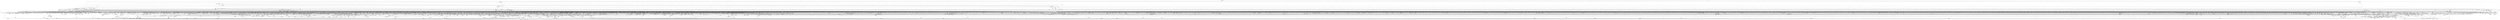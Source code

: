 digraph kerncollapsed {
    "vma_needs_dirty_tracking" [color="black"];
    "rt_mutex_proxy_unlock" [color="black"];
    "dequeue_task" [color="black"];
    "__raw_spin_unlock_irqrestore.constprop.0_1" [color="black"];
    "_get_random_bytes" [color="black"];
    "folio_isolate_lru" [color="black"];
    "anon_vma_interval_tree_iter_first" [color="black"];
    "__raw_spin_lock_18" [color="black"];
    "sane_fdtable_size" [color="black"];
    "mmget" [color="black"];
    "do_raw_spin_lock_73" [color="black"];
    "Indirect call37" [color="black"];
    "__raw_spin_unlock_irqrestore_1" [color="black"];
    "__raw_spin_lock_irq_11" [color="black"];
    "__bitmap_clear" [color="black"];
    "rwsem_spin_on_owner" [color="black"];
    "__skb_dequeue_3" [color="black"];
    "__raw_spin_unlock_irq_17" [color="black"];
    "__irq_can_set_affinity" [color="black"];
    "cpupri_set" [color="black"];
    "pageblock_skip_persistent" [color="black"];
    "read_seqbegin.constprop.0" [color="black"];
    "task_call_func" [color="black"];
    "Indirect call148" [color="black"];
    "find_next_zero_bit" [color="black"];
    "double_unlock_balance" [color="black"];
    "mas_next_range" [color="black"];
    "commit_tree" [color="black"];
    "__raw_spin_lock_27" [color="black"];
    "cpu_mitigations_off" [color="black"];
    "vma_interval_tree_insert_after" [color="black"];
    "__put_unused_fd" [color="black"];
    "__kern_my_cpu_offset_17" [color="black"];
    "__wake_up_common" [color="black"];
    "pagetable_pte_dtor" [color="black"];
    "xas_next_entry.constprop.0" [color="black"];
    "__irq_work_queue_local" [color="black"];
    "__ipi_send_mask" [color="black"];
    "_prb_commit" [color="black"];
    "find_next_bit.constprop.0_5" [color="black"];
    "d_is_dir.isra.0_1" [color="black"];
    "rt_mutex_setprio" [color="black"];
    "d_move" [color="black"];
    "Indirect call103" [color="black"];
    "resched_curr" [color="black"];
    "timer_wait_running" [color="black"];
    "security_d_instantiate" [color="black"];
    "test_taint" [color="black"];
    "zone_page_state_snapshot.constprop.0" [color="black"];
    "Indirect call60" [color="black"];
    "memblock_search" [color="black"];
    "arm64_kernel_unmapped_at_el0_2" [color="black"];
    "Indirect call92" [color="black"];
    "get_work_pwq" [color="black"];
    "__find_vmap_area.constprop.0" [color="black"];
    "rcu_exp_need_qs" [color="black"];
    "Indirect call4" [color="black"];
    "tag_clear" [color="black"];
    "strncmp" [color="black"];
    "is_cpu_allowed" [color="black"];
    "d_set_d_op" [color="black"];
    "mapping_unmap_writable" [color="black"];
    "skb_headers_offset_update" [color="black"];
    "prb_read_valid" [color="black"];
    "__cmpxchg_case_acq_32" [color="black"];
    "arch_local_irq_restore_3" [color="black"];
    "privileged_wrt_inode_uidgid" [color="black"];
    "folio_pfn" [color="black"];
    "sk_leave_memory_pressure" [color="black"];
    "dev_bus_name" [color="black"];
    "extfrag_for_order" [color="black"];
    "check_preempt_curr" [color="black"];
    "attach_recursive_mnt" [color="black"];
    "Indirect call183" [color="black"];
    "percpu_up_read_1" [color="black"];
    "__raw_spin_unlock_irqrestore_5" [color="black"];
    "mte_parent_slot" [color="black"];
    "__raw_spin_unlock_irq_28" [color="black"];
    "Indirect call23" [color="black"];
    "split_map_pages" [color="black"];
    "__init_rwsem" [color="black"];
    "__kern_my_cpu_offset_133" [color="black"];
    "security_audit_rule_match" [color="black"];
    "inode_io_list_move_locked" [color="black"];
    "list_del_init_8" [color="black"];
    "__smp_call_single_queue" [color="black"];
    "irq_domain_activate_irq" [color="black"];
    "folio_trylock_2" [color="black"];
    "tlb_flush" [color="black"];
    "d_alloc" [color="black"];
    "split_page" [color="black"];
    "forward_timer_base" [color="black"];
    "do_add_mount" [color="black"];
    "inode_maybe_inc_iversion" [color="black"];
    "sched_clock_cpu" [color="black"];
    "pick_next_task_idle" [color="black"];
    "raw_spin_rq_trylock" [color="black"];
    "attach_pid" [color="black"];
    "Indirect call17" [color="black"];
    "mmgrab_1" [color="black"];
    "__timer_delete_sync" [color="black"];
    "Indirect call200" [color="black"];
    "__cmpxchg_case_acq_32_3" [color="black"];
    "__raw_spin_lock_irq_41" [color="black"];
    "mas_adopt_children.isra.0" [color="black"];
    "flush_tlb_kernel_range" [color="black"];
    "find_vma_prev" [color="black"];
    "cpumask_and.isra.0_1" [color="black"];
    "post_ttbr_update_workaround" [color="black"];
    "Indirect call147" [color="black"];
    "Indirect call66" [color="black"];
    "__update_load_avg_cfs_rq" [color="black"];
    "hrtimer_reprogram.constprop.0" [color="black"];
    "mas_push_node" [color="black"];
    "__raw_spin_lock_30" [color="black"];
    "Indirect call110" [color="black"];
    "page_ref_inc_6" [color="black"];
    "security_inode_init_security_anon" [color="black"];
    "__reuseport_detach_closed_sock" [color="black"];
    "folio_mapped_3" [color="black"];
    "first_zones_zonelist" [color="black"];
    "__io_put_kbuf_list" [color="black"];
    "rcu_cblist_init" [color="black"];
    "Indirect call222" [color="black"];
    "__kern_my_cpu_offset_16" [color="black"];
    "__arm64_sys_rename" [color="black"];
    "filemap_check_errors" [color="black"];
    "lockref_put_return" [color="black"];
    "Indirect call185" [color="black"];
    "path_get" [color="black"];
    "timer_delete_sync" [color="black"];
    "pgattr_change_is_safe" [color="black"];
    "get_mountpoint" [color="black"];
    "__kern_my_cpu_offset_24" [color="black"];
    "ktime_get_with_offset" [color="black"];
    "Indirect call3" [color="black"];
    "__cmpxchg_case_acq_32_2" [color="black"];
    "__wake_up" [color="black"];
    "__wake_up_parent" [color="black"];
    "__raw_spin_lock_irq_26" [color="black"];
    "arch_smp_send_reschedule" [color="black"];
    "rcu_poll_gp_seq_end_unlocked" [color="black"];
    "rb_next" [color="black"];
    "Indirect call173" [color="black"];
    "__dl_add" [color="black"];
    "move_freepages_block" [color="black"];
    "Indirect call143" [color="black"];
    "inc_tlb_flush_pending" [color="black"];
    "get_next_ino" [color="black"];
    "ttwu_do_activate.constprop.0" [color="black"];
    "sched_clock" [color="black"];
    "kmsg_dump" [color="black"];
    "Indirect call108" [color="black"];
    "mte_copy_page_tags" [color="black"];
    "lru_deactivate_fn" [color="black"];
    "nsec_to_clock_t" [color="black"];
    "list_del_4" [color="black"];
    "security_inode_follow_link" [color="black"];
    "folio_evictable" [color="black"];
    "update_cfs_rq_load_avg.isra.0" [color="black"];
    "aio_nr_sub" [color="black"];
    "dget" [color="black"];
    "Indirect call145" [color="black"];
    "Indirect call135" [color="black"];
    "__audit_inode" [color="black"];
    "Indirect call175" [color="black"];
    "percpu_counter_dec" [color="black"];
    "mas_prev_range" [color="black"];
    "update_misfit_status" [color="black"];
    "mnt_get_count" [color="black"];
    "Indirect call28" [color="black"];
    "__gfp_pfmemalloc_flags" [color="black"];
    "__kern_my_cpu_offset_70" [color="black"];
    "Indirect call31" [color="black"];
    "find_next_bit.constprop.0_8" [color="black"];
    "rcu_segcblist_move_seglen" [color="black"];
    "__raw_spin_lock_41" [color="black"];
    "se_weight.isra.0" [color="black"];
    "__wait_for_common" [color="black"];
    "task_pid_vnr" [color="black"];
    "kernfs_get" [color="black"];
    "mapping_shrinkable" [color="black"];
    "io_acct_run_queue" [color="black"];
    "mod_timer" [color="black"];
    "remove_nodes.constprop.0" [color="black"];
    "free_unref_page_commit" [color="black"];
    "blake2s_final" [color="black"];
    "task_clear_jobctl_pending" [color="black"];
    "list_splice" [color="black"];
    "group_balance_cpu" [color="black"];
    "inode_to_bdi" [color="black"];
    "do_raw_spin_lock_80" [color="black"];
    "__wake_up_locked_key" [color="black"];
    "__count_vm_events" [color="black"];
    "blake2s_compress" [color="black"];
    "__printk_cpu_sync_put" [color="black"];
    "find_unlink_vmap_area" [color="black"];
    "__cmpxchg_case_8" [color="black"];
    "folio_lruvec_relock_irq.constprop.0" [color="black"];
    "fsnotify_name.isra.0" [color="black"];
    "set_next_task" [color="black"];
    "prep_new_page" [color="black"];
    "Indirect call127" [color="black"];
    "process_shares_mm" [color="black"];
    "io_cancel_req_match" [color="black"];
    "cpumask_first_and" [color="black"];
    "Indirect call91" [color="black"];
    "flush_dcache_page" [color="black"];
    "srcu_get_delay.isra.0" [color="black"];
    "__raw_write_unlock_irq_5" [color="black"];
    "cd_forget" [color="black"];
    "__cmpxchg_case_mb_64_7" [color="black"];
    "check_mnt.isra.0" [color="black"];
    "__percpu_add_case_32_21" [color="black"];
    "__cmpxchg_case_acq_32.constprop.0_10" [color="black"];
    "oom_badness" [color="black"];
    "Indirect call78" [color="black"];
    "Indirect call117" [color="black"];
    "__to_kthread" [color="black"];
    "task_set_jobctl_pending" [color="black"];
    "Indirect call210" [color="black"];
    "__mutex_trylock" [color="black"];
    "Indirect call162" [color="black"];
    "count_vm_event_1" [color="black"];
    "rcu_segcblist_add_len" [color="black"];
    "Indirect call6" [color="black"];
    "Indirect call43" [color="black"];
    "Indirect call176" [color="black"];
    "clear_ti_thread_flag_6" [color="black"];
    "attach_task" [color="black"];
    "__xchg_case_mb_32.constprop.0" [color="black"];
    "find_worker_executing_work" [color="black"];
    "sk_mem_reclaim" [color="black"];
    "arch_local_irq_save_2" [color="black"];
    "__irq_domain_deactivate_irq" [color="black"];
    "__reset_isolation_pfn" [color="black"];
    "nd_alloc_stack" [color="black"];
    "mas_pop_node" [color="black"];
    "Indirect call27" [color="black"];
    "prepend_path" [color="black"];
    "Indirect call116" [color="black"];
    "Indirect call50" [color="black"];
    "workingset_age_nonresident" [color="black"];
    "invalid_mkclean_vma" [color="black"];
    "cpu_active" [color="black"];
    "Indirect call109" [color="black"];
    "igrab" [color="black"];
    "next_group" [color="black"];
    "__rb_rotate_set_parents" [color="black"];
    "generic_permission" [color="black"];
    "handle_dots" [color="black"];
    "dentry_string_cmp" [color="black"];
    "mutex_spin_on_owner" [color="black"];
    "__dl_clear_params" [color="black"];
    "mod_zone_page_state" [color="black"];
    "noop_dirty_folio" [color="black"];
    "call_on_irq_stack" [color="black"];
    "klist_node_attached" [color="black"];
    "flush_tlb_mm_1" [color="black"];
    "rcu_is_watching" [color="black"];
    "io_wq_exit_start" [color="black"];
    "jiffies_to_msecs" [color="black"];
    "pick_next_pushable_dl_task" [color="black"];
    "mas_mab_cp" [color="black"];
    "fpsimd_preserve_current_state" [color="black"];
    "kernfs_should_drain_open_files" [color="black"];
    "__fsnotify_update_child_dentry_flags" [color="black"];
    "__raw_spin_lock_irqsave_1" [color="black"];
    "enqueue_timer" [color="black"];
    "get_mm_exe_file" [color="black"];
    "do_raw_spin_lock_10" [color="black"];
    "arm_smccc_1_1_get_conduit" [color="black"];
    "ktime_get_coarse_real_ts64" [color="black"];
    "_find_first_zero_bit" [color="black"];
    "irq_work_queue" [color="black"];
    "__skb_set_length" [color="black"];
    "Indirect call170" [color="black"];
    "__finalize_skb_around" [color="black"];
    "__set_close_on_exec.isra.0" [color="black"];
    "__free_one_page" [color="black"];
    "__accumulate_pelt_segments" [color="black"];
    "__kern_my_cpu_offset_77" [color="black"];
    "_prb_read_valid" [color="black"];
    "__cmpwait_case_32_2" [color="black"];
    "__raw_spin_unlock_irqrestore_9" [color="black"];
    "Indirect call181" [color="black"];
    "strscpy" [color="black"];
    "__raw_spin_lock_irqsave_34" [color="black"];
    "page_vma_mapped_walk_done_1" [color="black"];
    "audit_mark_compare" [color="black"];
    "pm_runtime_deactivate_timer" [color="black"];
    "do_raw_spin_lock_38" [color="black"];
    "arch_get_random_longs" [color="black"];
    "Indirect call115" [color="black"];
    "__iget" [color="black"];
    "xas_set_offset" [color="black"];
    "page_ref_dec_and_test_1" [color="black"];
    "__raw_spin_lock_irq_23" [color="black"];
    "strscpy_pad" [color="black"];
    "Indirect call212" [color="black"];
    "memmove" [color="black"];
    "desc_make_reusable" [color="black"];
    "check_vma_flags" [color="black"];
    "put_cpu_fpsimd_context" [color="black"];
    "recalc_sigpending_tsk" [color="black"];
    "set_kpti_asid_bits" [color="black"];
    "down_read_trylock" [color="black"];
    "__raw_spin_lock_irq_32" [color="black"];
    "__raw_spin_unlock_irq.constprop.0_1" [color="black"];
    "__kern_my_cpu_offset_49" [color="black"];
    "rcu_segcblist_ready_cbs" [color="black"];
    "Indirect call38" [color="black"];
    "____do_softirq" [color="black"];
    "kernel_init_pages" [color="black"];
    "smp_call_function_many_cond" [color="black"];
    "chacha_block_generic" [color="black"];
    "qdisc_qstats_cpu_qlen_dec" [color="black"];
    "find_lock_task_mm" [color="black"];
    "mas_set_parent.constprop.0" [color="black"];
    "__raw_spin_lock_irqsave_32" [color="black"];
    "first_zones_zonelist_1" [color="black"];
    "mapping_allow_writable" [color="black"];
    "__raw_spin_unlock_irqrestore_8" [color="black"];
    "folio_trylock" [color="black"];
    "netlink_has_listeners" [color="black"];
    "is_software_node" [color="black"];
    "kernfs_next_descendant_post" [color="black"];
    "__raw_spin_lock_irq_17" [color="black"];
    "Indirect call184" [color="black"];
    "remove_wait_queue" [color="black"];
    "gup_must_unshare" [color="black"];
    "system_supports_mte_1" [color="black"];
    "Indirect call188" [color="black"];
    "fsnotify_first_mark" [color="black"];
    "test_ti_thread_flag_22" [color="black"];
    "Indirect call34" [color="black"];
    "__cmpxchg_case_acq_32.constprop.0_7" [color="black"];
    "kthread_probe_data" [color="black"];
    "pcpu_size_to_slot" [color="black"];
    "do_raw_spin_lock_72" [color="black"];
    "lru_note_cost" [color="black"];
    "__sk_mem_reclaim" [color="black"];
    "prepend_char" [color="black"];
    "mas_allocated.isra.0" [color="black"];
    "__var_waitqueue" [color="black"];
    "detach_if_pending" [color="black"];
    "mast_ascend" [color="black"];
    "add_mm_rss_vec" [color="black"];
    "do_raw_spin_lock_14" [color="black"];
    "count_vm_events_1" [color="black"];
    "signal_set_stop_flags" [color="black"];
    "num_other_online_cpus" [color="black"];
    "__rt_mutex_futex_trylock" [color="black"];
    "skb_copy_bits" [color="black"];
    "fatal_signal_pending_4" [color="black"];
    "__cmpxchg_case_acq_32.constprop.0_19" [color="black"];
    "hrtimer_forward" [color="black"];
    "hlist_del_init_2" [color="black"];
    "iov_iter_revert" [color="black"];
    "__raw_spin_lock_irqsave_44" [color="black"];
    "task_clear_jobctl_trapping" [color="black"];
    "mmgrab_2" [color="black"];
    "rb_prev" [color="black"];
    "Indirect call124" [color="black"];
    "clear_bit_unlock.constprop.0" [color="black"];
    "Indirect call33" [color="black"];
    "get_group_info.isra.0" [color="black"];
    "io_poll_get_ownership" [color="black"];
    "cpudl_heapify" [color="black"];
    "__raw_spin_lock_irq_4" [color="black"];
    "audit_log_path_denied" [color="black"];
    "__fdget_raw" [color="black"];
    "timer_reduce" [color="black"];
    "mast_spanning_rebalance.isra.0" [color="black"];
    "groups_search" [color="black"];
    "mnt_add_count" [color="black"];
    "__cmpxchg_case_acq_32.constprop.0_14" [color="black"];
    "kmap_local_page" [color="black"];
    "convert_prio" [color="black"];
    "fsnotify_detach_connector_from_object" [color="black"];
    "smp_call_function_many" [color="black"];
    "find_first_bit_3" [color="black"];
    "workingset_refault" [color="black"];
    "__irq_startup" [color="black"];
    "Indirect call128" [color="black"];
    "__raw_spin_trylock_1" [color="black"];
    "xas_retry" [color="black"];
    "prb_final_commit" [color="black"];
    "Indirect call153" [color="black"];
    "active_load_balance_cpu_stop" [color="black"];
    "arm64_kernel_unmapped_at_el0_3" [color="black"];
    "do_raw_spin_lock_32" [color="black"];
    "Indirect call192" [color="black"];
    "do_raw_spin_lock_33" [color="black"];
    "__kern_my_cpu_offset_52" [color="black"];
    "smp_call_function_single" [color="black"];
    "__cmpxchg_case_acq_32.constprop.0_4" [color="black"];
    "__rb_change_child.constprop.0" [color="black"];
    "system_supports_tlb_range" [color="black"];
    "mas_find_child" [color="black"];
    "vmalloc_to_page" [color="black"];
    "set_ptes.constprop.0.isra.0" [color="black"];
    "__traverse_mounts" [color="black"];
    "irq_work_single" [color="black"];
    "dequeue_load_avg" [color="black"];
    "__raw_spin_lock_28" [color="black"];
    "tty_port_kopened" [color="black"];
    "memblock_is_map_memory" [color="black"];
    "get_sd_balance_interval" [color="black"];
    "fd_install" [color="black"];
    "pte_mkdirty" [color="black"];
    "d_flags_for_inode" [color="black"];
    "__finish_swait" [color="black"];
    "pcpu_page_idx" [color="black"];
    "__raw_spin_lock_irqsave_11" [color="black"];
    "do_raw_spin_lock_44" [color="black"];
    "arm_timer" [color="black"];
    "generic_exec_single" [color="black"];
    "is_path_reachable" [color="black"];
    "__audit_inode_child" [color="black"];
    "io_wq_hash_work" [color="black"];
    "mab_no_null_split" [color="black"];
    "finish_wait" [color="black"];
    "cpus_share_cache" [color="black"];
    "page_ref_dec_and_test" [color="black"];
    "legitimize_links" [color="black"];
    "__raw_spin_lock_21" [color="black"];
    "__raw_read_unlock.constprop.0_2" [color="black"];
    "do_softirq_own_stack" [color="black"];
    "__skb_flow_get_ports" [color="black"];
    "mab_calc_split" [color="black"];
    "vma_interval_tree_iter_first" [color="black"];
    "Indirect call186" [color="black"];
    "__percpu_add_case_32_2" [color="black"];
    "blake2s.constprop.0" [color="black"];
    "print_tainted" [color="black"];
    "put_dec_full8" [color="black"];
    "cpumask_weight.constprop.0_5" [color="black"];
    "new_context" [color="black"];
    "__raw_spin_lock_26" [color="black"];
    "irq_to_desc" [color="black"];
    "do_raw_spin_lock_11" [color="black"];
    "is_subdir" [color="black"];
    "tty_name" [color="black"];
    "pagefault_enable" [color="black"];
    "mas_wr_walk_descend" [color="black"];
    "is_migration_entry" [color="black"];
    "crng_make_state" [color="black"];
    "override_creds" [color="black"];
    "mnt_set_mountpoint" [color="black"];
    "inode_cgwb_move_to_attached" [color="black"];
    "__kern_my_cpu_offset_53" [color="black"];
    "sched_post_fork" [color="black"];
    "__raw_spin_trylock_5" [color="black"];
    "folio_nr_pages" [color="black"];
    "do_raw_spin_lock_117" [color="black"];
    "io_run_cancel" [color="black"];
    "bstats_update" [color="black"];
    "sme_save_state" [color="black"];
    "slab_want_init_on_alloc" [color="black"];
    "Indirect call99" [color="black"];
    "super_wake" [color="black"];
    "may_delete" [color="black"];
    "security_file_set_fowner" [color="black"];
    "mnt_dec_writers" [color="black"];
    "pcpu_post_unmap_tlb_flush" [color="black"];
    "init_completion" [color="black"];
    "Indirect call7" [color="black"];
    "find_first_bit_6" [color="black"];
    "__init_swait_queue_head" [color="black"];
    "current_wq_worker" [color="black"];
    "pi_state_update_owner" [color="black"];
    "prepare_to_swait_event" [color="black"];
    "__raw_spin_lock_irq.constprop.0_2" [color="black"];
    "list_del_init_2" [color="black"];
    "__kern_my_cpu_offset_62" [color="black"];
    "Indirect call75" [color="black"];
    "__sw_hweight64" [color="black"];
    "mas_bulk_rebalance" [color="black"];
    "Indirect call86" [color="black"];
    "recalc_sigpending" [color="black"];
    "Indirect call137" [color="black"];
    "raw_spin_rq_unlock_irqrestore" [color="black"];
    "audit_copy_inode" [color="black"];
    "device_match_devt" [color="black"];
    "do_raw_spin_lock_41" [color="black"];
    "__kern_my_cpu_offset_18" [color="black"];
    "do_raw_spin_lock_65" [color="black"];
    "__raw_spin_lock_irq_5" [color="black"];
    "unlock_mount" [color="black"];
    "__cmpxchg_case_acq_32.constprop.0_17" [color="black"];
    "__skb_checksum" [color="black"];
    "__list_del_entry" [color="black"];
    "folio_evictable_1" [color="black"];
    "__raw_spin_unlock_bh.constprop.0" [color="black"];
    "clear_ti_thread_flag" [color="black"];
    "find_vma" [color="black"];
    "reweight_task" [color="black"];
    "task_ppid_nr" [color="black"];
    "sub_running_bw.isra.0" [color="black"];
    "__raw_spin_lock_irqsave_39" [color="black"];
    "list_del_init_3" [color="black"];
    "Indirect call30" [color="black"];
    "update_rt_rq_load_avg" [color="black"];
    "____core____" [color="kernel"];
    "mas_walk" [color="black"];
    "__percpu_add_return_case_32_1" [color="black"];
    "mas_next_setup.constprop.0" [color="black"];
    "bit_waitqueue" [color="black"];
    "prep_compound_page" [color="black"];
    "cpu_clock_sample" [color="black"];
    "folio_try_get_rcu" [color="black"];
    "xas_find_conflict" [color="black"];
    "__wb_calc_thresh" [color="black"];
    "sve_state_size" [color="black"];
    "set_ti_thread_flag_4" [color="black"];
    "__kern_my_cpu_offset_76" [color="black"];
    "Indirect call201" [color="black"];
    "__disable_irq_nosync" [color="black"];
    "compound_order_2" [color="black"];
    "is_local_mountpoint" [color="black"];
    "__count_vm_events_1" [color="black"];
    "i_uid_into_vfsuid" [color="black"];
    "synchronize_rcu.part.0" [color="black"];
    "__cmpxchg_case_mb_32_8" [color="black"];
    "rpm_check_suspend_allowed" [color="black"];
    "__percpu_add_case_32_15" [color="black"];
    "update_blocked_averages" [color="black"];
    "__raw_spin_lock_irqsave_22" [color="black"];
    "qdisc_qstats_cpu_qlen_inc" [color="black"];
    "__cmpwait_case_32_3" [color="black"];
    "tlb_remove_table_smp_sync" [color="black"];
    "folio_test_uptodate" [color="black"];
    "path_init" [color="black"];
    "this_cpu_has_cap" [color="black"];
    "__percpu_add_case_32_1" [color="black"];
    "find_later_rq" [color="black"];
    "arch_local_irq_save_5" [color="black"];
    "next_zone" [color="black"];
    "jiffies_to_usecs" [color="black"];
    "__skb_header_pointer" [color="black"];
    "__raw_spin_lock_34" [color="black"];
    "_atomic_dec_and_lock" [color="black"];
    "skb_queue_tail" [color="black"];
    "get_data" [color="black"];
    "folio_size" [color="black"];
    "kill_super_notify" [color="black"];
    "Indirect call130" [color="black"];
    "__kern_my_cpu_offset_4" [color="black"];
    "count_vm_events_2" [color="black"];
    "set_area_direct_map" [color="black"];
    "tlb_gather_mmu" [color="black"];
    "__irq_disable" [color="black"];
    "__wake_up_sync_key" [color="black"];
    "rcu_poll_gp_seq_end" [color="black"];
    "vma_interval_tree_subtree_search" [color="black"];
    "mm_counter_file" [color="black"];
    "futex_get_value_locked" [color="black"];
    "getname_flags" [color="black"];
    "__wake_up_klogd.part.0" [color="black"];
    "Indirect call70" [color="black"];
    "__mnt_drop_write_file" [color="black"];
    "move_queued_task.constprop.0" [color="black"];
    "thread_group_cputime" [color="black"];
    "fatal_signal_pending" [color="black"];
    "__raw_spin_lock_2" [color="black"];
    "__raw_write_lock_irq_1" [color="black"];
    "can_set_direct_map" [color="black"];
    "fsnotify_group_assert_locked" [color="black"];
    "__raw_spin_unlock_irq_21" [color="black"];
    "Indirect call206" [color="black"];
    "console_trylock" [color="black"];
    "rcu_segcblist_enqueue" [color="black"];
    "mas_new_ma_node" [color="black"];
    "pcpu_chunk_relocate" [color="black"];
    "__percpu_counter_sum" [color="black"];
    "do_raw_spin_lock_58" [color="black"];
    "pcpu_next_fit_region.constprop.0" [color="black"];
    "__futex_unqueue" [color="black"];
    "should_zap_page" [color="black"];
    "mas_wr_new_end" [color="black"];
    "hrtimer_try_to_cancel" [color="black"];
    "__kern_my_cpu_offset_60" [color="black"];
    "rcu_segcblist_accelerate" [color="black"];
    "do_delayed_call" [color="black"];
    "idr_for_each" [color="black"];
    "__cmpxchg_case_acq_32.constprop.0_6" [color="black"];
    "__lock_parent" [color="black"];
    "tick_get_wakeup_device" [color="black"];
    "__raw_spin_unlock_irq_37" [color="black"];
    "inode_add_lru" [color="black"];
    "mt_find" [color="black"];
    "next_mnt" [color="black"];
    "Indirect call218" [color="black"];
    "init_timer_key" [color="black"];
    "zone_reclaimable_pages" [color="black"];
    "__acct_reclaim_writeback" [color="black"];
    "list_del_init_7" [color="black"];
    "__cmpxchg_case_mb_32_2" [color="black"];
    "copyin" [color="black"];
    "zone_watermark_fast.constprop.0" [color="black"];
    "Indirect call45" [color="black"];
    "__msecs_to_jiffies" [color="black"];
    "arch_stack_walk" [color="black"];
    "strcspn" [color="black"];
    "io_wq_worker_running" [color="black"];
    "from_vfsgid" [color="black"];
    "skb_zcopy" [color="black"];
    "__raw_spin_lock_irq_7" [color="black"];
    "Indirect call158" [color="black"];
    "xa_err" [color="black"];
    "posix_cpu_timer_rearm" [color="black"];
    "__raw_spin_trylock_4" [color="black"];
    "ttwu_queue_wakelist" [color="black"];
    "get_work_pool" [color="black"];
    "__mnt_want_write" [color="black"];
    "__raw_spin_lock_irq.constprop.0_1" [color="black"];
    "Indirect call14" [color="black"];
    "xas_set_mark" [color="black"];
    "anon_vma_interval_tree_remove" [color="black"];
    "io_wq_cancel_pending_work" [color="black"];
    "prepare_alloc_pages.constprop.0" [color="black"];
    "Indirect call102" [color="black"];
    "Indirect call203" [color="black"];
    "_raw_spin_rq_lock_irqsave" [color="black"];
    "futex_hb_waiters_dec" [color="black"];
    "Indirect call61" [color="black"];
    "pcpu_free_area.isra.0" [color="black"];
    "invent_group_ids" [color="black"];
    "spin_lock_irqsave_check_contention" [color="black"];
    "__count_vm_events_2" [color="black"];
    "__kern_my_cpu_offset_55" [color="black"];
    "change_page_range" [color="black"];
    "do_raw_spin_lock_88" [color="black"];
    "__percpu_add_case_64_7" [color="black"];
    "__folio_cancel_dirty" [color="black"];
    "i_gid_into_vfsgid" [color="black"];
    "mte_thread_switch" [color="black"];
    "kmalloc_slab" [color="black"];
    "skb_has_frag_list" [color="black"];
    "__raw_spin_lock_irqsave_52" [color="black"];
    "Indirect call177" [color="black"];
    "audit_dummy_context_1" [color="black"];
    "pud_clear_huge" [color="black"];
    "__io_put_kbuf" [color="black"];
    "__raw_spin_lock_16" [color="black"];
    "do_raw_spin_lock_43" [color="black"];
    "do_raw_spin_lock_69" [color="black"];
    "list_move_tail" [color="black"];
    "fsnotify_handle_inode_event.isra.0" [color="black"];
    "mas_wr_node_walk" [color="black"];
    "list_lru_add" [color="black"];
    "dl_bw_cpus" [color="black"];
    "auditsc_get_stamp" [color="black"];
    "io_poll_find.constprop.0" [color="black"];
    "folio_mapped" [color="black"];
    "mnt_drop_write" [color="black"];
    "__legitimize_path" [color="black"];
    "do_raw_spin_lock_45" [color="black"];
    "__raw_spin_unlock_irqrestore_37" [color="black"];
    "Indirect call120" [color="black"];
    "Indirect call63" [color="black"];
    "atomic_notifier_call_chain" [color="black"];
    "req_ref_put_and_test" [color="black"];
    "__raw_read_unlock.constprop.0_6" [color="black"];
    "dl_set_overload.part.0" [color="black"];
    "__wake_up_locked_key_bookmark" [color="black"];
    "audit_rate_check.part.0" [color="black"];
    "Indirect call126" [color="black"];
    "class_raw_spinlock_irqsave_destructor" [color="black"];
    "Indirect call142" [color="black"];
    "lock_two_inodes" [color="black"];
    "Indirect call140" [color="black"];
    "rcu_seq_end" [color="black"];
    "access_ok_14" [color="black"];
    "mas_set_split_parent.isra.0" [color="black"];
    "calc_wheel_index" [color="black"];
    "clear_inode" [color="black"];
    "__raw_spin_lock_irqsave_4" [color="black"];
    "fpsimd_thread_switch" [color="black"];
    "crng_fast_key_erasure" [color="black"];
    "__prepare_to_swait" [color="black"];
    "attach_entity_load_avg" [color="black"];
    "csum_partial" [color="black"];
    "choose_mountpoint_rcu" [color="black"];
    "get_pfnblock_flags_mask" [color="black"];
    "csum_partial_ext" [color="black"];
    "sock_inuse_add" [color="black"];
    "__cmpxchg_case_acq_32.constprop.0_13" [color="black"];
    "irq_work_claim" [color="black"];
    "tlb_flush_mmu_tlbonly_1" [color="black"];
    "__kern_my_cpu_offset_28" [color="black"];
    "wb_has_dirty_io" [color="black"];
    "xattr_resolve_name" [color="black"];
    "__raw_spin_lock_irqsave_5" [color="black"];
    "queued_read_lock_slowpath" [color="black"];
    "ktime_get_real_ts64" [color="black"];
    "_compound_head_7" [color="black"];
    "vma_is_secretmem" [color="black"];
    "__raw_spin_lock.constprop.0_2" [color="black"];
    "__lookup_slow" [color="black"];
    "__remove_inode_hash" [color="black"];
    "timer_delete" [color="black"];
    "__percpu_add_case_32_7" [color="black"];
    "__raw_spin_unlock_irqrestore_2" [color="black"];
    "__raw_spin_lock_22" [color="black"];
    "__hlist_del" [color="black"];
    "shrink_lock_dentry" [color="black"];
    "set_secondary_fwnode" [color="black"];
    "ma_dead_node" [color="black"];
    "__raw_spin_lock_32" [color="black"];
    "current_is_kswapd" [color="black"];
    "Indirect call69" [color="black"];
    "pmd_install" [color="black"];
    "__anon_vma_interval_tree_subtree_search" [color="black"];
    "req_set_fail_3" [color="black"];
    "io_req_complete_defer" [color="black"];
    "lookup_mountpoint" [color="black"];
    "copy_from_kernel_nofault" [color="black"];
    "list_del_init" [color="black"];
    "__raw_spin_unlock_irq.constprop.0_2" [color="black"];
    "audit_inode" [color="black"];
    "Indirect call85" [color="black"];
    "mas_rewalk_if_dead" [color="black"];
    "Indirect call121" [color="black"];
    "pfn_valid_1" [color="black"];
    "put_dec" [color="black"];
    "clear_buddies.isra.0" [color="black"];
    "vma_interval_tree_remove" [color="black"];
    "__delay" [color="black"];
    "bump_cpu_timer" [color="black"];
    "mas_max_gap" [color="black"];
    "inode_permission" [color="black"];
    "Indirect call44" [color="black"];
    "do_raw_spin_lock.constprop.0_11" [color="black"];
    "rcu_segcblist_init" [color="black"];
    "Indirect call189" [color="black"];
    "Indirect call154" [color="black"];
    "do_raw_spin_lock_52" [color="black"];
    "lockref_get_not_zero" [color="black"];
    "lockref_mark_dead" [color="black"];
    "Indirect call52" [color="black"];
    "__dl_sub" [color="black"];
    "mm_set_has_pinned_flag" [color="black"];
    "fsnotify_data_inode" [color="black"];
    "xas_clear_mark" [color="black"];
    "mas_set_height" [color="black"];
    "mas_store_prealloc.part.0" [color="black"];
    "tty_audit_fork" [color="black"];
    "tlb_gather_mmu_fullmm" [color="black"];
    "__raw_spin_lock_irqsave_50" [color="black"];
    "pde_subdir_find" [color="black"];
    "fsnotify_inode" [color="black"];
    "__raw_spin_lock_3" [color="black"];
    "set_ptes.constprop.0.isra.0_1" [color="black"];
    "percpu_ref_put_many.constprop.0_1" [color="black"];
    "lock_two_nondirectories" [color="black"];
    "get_task_mm" [color="black"];
    "strchr" [color="black"];
    "break_deleg_wait.constprop.0.isra.0_1" [color="black"];
    "__raw_spin_unlock_irqrestore_21" [color="black"];
    "int_sqrt" [color="black"];
    "__sw_hweight32" [color="black"];
    "Indirect call96" [color="black"];
    "need_mlock_drain" [color="black"];
    "skb_orphan_1" [color="black"];
    "irq_chip_retrigger_hierarchy" [color="black"];
    "getname" [color="black"];
    "free_vmap_area_rb_augment_cb_rotate" [color="black"];
    "node_page_state_add" [color="black"];
    "clear_nonspinnable" [color="black"];
    "hlist_bl_unlock" [color="black"];
    "u64_stats_add_1" [color="black"];
    "pageblock_pfn_to_page" [color="black"];
    "cpu_online_3" [color="black"];
    "Indirect call213" [color="black"];
    "find_next_bit_8" [color="black"];
    "__udelay" [color="black"];
    "atime_needs_update" [color="black"];
    "__pi_strcmp" [color="black"];
    "tty_driver_name" [color="black"];
    "rcu_segcblist_entrain" [color="black"];
    "__set_task_special" [color="black"];
    "__raw_read_lock_irqsave.constprop.0_1" [color="black"];
    "Indirect call111" [color="black"];
    "task_pid_vnr_1" [color="black"];
    "_compound_head_3" [color="black"];
    "__raw_spin_unlock_irq_43" [color="black"];
    "files_lookup_fd_raw" [color="black"];
    "__d_find_any_alias" [color="black"];
    "Indirect call13" [color="black"];
    "put_tree_ref" [color="black"];
    "clear_ti_thread_flag_8" [color="black"];
    "get_file_2" [color="black"];
    "Indirect call131" [color="black"];
    "__sk_mem_reduce_allocated" [color="black"];
    "write_sequnlock.constprop.0" [color="black"];
    "percpu_ref_get_many" [color="black"];
    "Indirect call224" [color="black"];
    "cpu_do_switch_mm" [color="black"];
    "deactivate_task" [color="black"];
    "__raw_spin_lock_irqsave.constprop.0_2" [color="black"];
    "add_wait_queue_exclusive" [color="black"];
    "mas_prev_setup.constprop.0" [color="black"];
    "__kern_my_cpu_offset_11" [color="black"];
    "Indirect call64" [color="black"];
    "xas_next_entry" [color="black"];
    "do_raw_spin_lock_24" [color="black"];
    "path_is_under" [color="black"];
    "copy_thread" [color="black"];
    "lookup_fast" [color="black"];
    "Indirect call129" [color="black"];
    "__cmpxchg_case_acq_32.constprop.0_2" [color="black"];
    "rt_mutex_futex_trylock" [color="black"];
    "u64_stats_add_2" [color="black"];
    "__d_lookup_unhash_wake" [color="black"];
    "_compound_head_1" [color="black"];
    "Indirect call217" [color="black"];
    "cpumask_subset" [color="black"];
    "netlink_unlock_table" [color="black"];
    "Indirect call172" [color="black"];
    "cpumask_first" [color="black"];
    "__raw_spin_unlock_irq_7" [color="black"];
    "security_task_getsecid_obj" [color="black"];
    "rcu_seq_start" [color="black"];
    "find_last_bit" [color="black"];
    "__raw_write_lock.constprop.0_1" [color="black"];
    "compaction_suitable" [color="black"];
    "need_active_balance" [color="black"];
    "__bitmap_set" [color="black"];
    "auditd_test_task" [color="black"];
    "check_stable_address_space" [color="black"];
    "domain_dirty_limits" [color="black"];
    "do_raw_spin_lock_86" [color="black"];
    "arch_local_irq_enable_2" [color="black"];
    "task_will_free_mem" [color="black"];
    "do_csum" [color="black"];
    "d_find_alias" [color="black"];
    "d_same_name" [color="black"];
    "raw_spin_rq_lock_nested" [color="black"];
    "fsnotify_get_cookie" [color="black"];
    "__cmpxchg_case_mb_32_4" [color="black"];
    "skb_zcopy_downgrade_managed" [color="black"];
    "do_raw_spin_lock_51" [color="black"];
    "try_check_zero" [color="black"];
    "security_sock_rcv_skb" [color="black"];
    "fetch_robust_entry" [color="black"];
    "plist_del" [color="black"];
    "workingset_update_node" [color="black"];
    "__raw_spin_lock_6" [color="black"];
    "__bitmap_subset" [color="black"];
    "__raw_spin_lock_irqsave_6" [color="black"];
    "anon_vma_interval_tree_pre_update_vma" [color="black"];
    "extract_entropy.constprop.0" [color="black"];
    "efi_reboot" [color="black"];
    "__wake_up_common_lock" [color="black"];
    "decay_load" [color="black"];
    "llist_add_batch" [color="black"];
    "skb_tailroom" [color="black"];
    "arch_asym_cpu_priority" [color="black"];
    "do_raw_spin_lock_85" [color="black"];
    "Indirect call76" [color="black"];
    "__raw_spin_lock_23" [color="black"];
    "io_poll_can_finish_inline.isra.0" [color="black"];
    "io_cqring_wake" [color="black"];
    "__posix_timers_find" [color="black"];
    "mas_next_sibling" [color="black"];
    "get_ldops" [color="black"];
    "Indirect call123" [color="black"];
    "__clear_open_fd" [color="black"];
    "Indirect call202" [color="black"];
    "Indirect call87" [color="black"];
    "dl_rq_of_se" [color="black"];
    "list_del_3" [color="black"];
    "Indirect call55" [color="black"];
    "Indirect call71" [color="black"];
    "sock_flag_3" [color="black"];
    "inode_lru_list_del" [color="black"];
    "_copy_from_iter" [color="black"];
    "req_set_fail" [color="black"];
    "_compound_head_2" [color="black"];
    "__cmpxchg_case_acq_32.constprop.0_5" [color="black"];
    "put_dec_trunc8" [color="black"];
    "hrtimer_force_reprogram.constprop.0" [color="black"];
    "folio_not_mapped" [color="black"];
    "__raw_read_unlock.constprop.0" [color="black"];
    "do_raw_spin_lock.constprop.0_10" [color="black"];
    "__mutex_trylock_common" [color="black"];
    "compound_order" [color="black"];
    "do_raw_spin_lock_30" [color="black"];
    "page_ref_add" [color="black"];
    "vma_last_pgoff" [color="black"];
    "tag_set" [color="black"];
    "page_ref_dec_and_test_2" [color="black"];
    "pvm_determine_end_from_reverse" [color="black"];
    "cpumask_any_and_distribute" [color="black"];
    "mas_next_slot" [color="black"];
    "do_raw_spin_lock_34" [color="black"];
    "set_root_1" [color="black"];
    "pte_offset_kernel.isra.0" [color="black"];
    "task_curr" [color="black"];
    "percpu_ref_put_many.constprop.0" [color="black"];
    "do_raw_spin_lock_8" [color="black"];
    "__dequeue_entity" [color="black"];
    "lock_mnt_tree" [color="black"];
    "security_secid_to_secctx" [color="black"];
    "folio_total_mapcount" [color="black"];
    "propagate_mount_unlock" [color="black"];
    "expand" [color="black"];
    "need_seqretry" [color="black"];
    "mast_split_data" [color="black"];
    "exit_task_stack_account" [color="black"];
    "Indirect call216" [color="black"];
    "arch_local_irq_save_8" [color="black"];
    "ksize" [color="black"];
    "signalfd_cleanup" [color="black"];
    "__kern_my_cpu_offset_56" [color="black"];
    "disable_irq_nosync" [color="black"];
    "__xchg_case_mb_64.constprop.0_2" [color="black"];
    "rcu_segcblist_extract_done_cbs" [color="black"];
    "__kern_my_cpu_offset_44" [color="black"];
    "kmap_atomic_1" [color="black"];
    "Indirect call227" [color="black"];
    "dcache_clean_pou" [color="black"];
    "Indirect call15" [color="black"];
    "__flush_tlb_kernel_pgtable" [color="black"];
    "mtree_load" [color="black"];
    "__kern_my_cpu_offset_25" [color="black"];
    "down_trylock" [color="black"];
    "eth_type_vlan" [color="black"];
    "d_alloc_parallel" [color="black"];
    "__fsnotify_recalc_mask" [color="black"];
    "add_nr_running" [color="black"];
    "do_raw_spin_lock_17" [color="black"];
    "__io_acct_run_queue" [color="black"];
    "sub_rq_bw.isra.0" [color="black"];
    "__raw_spin_unlock_irqrestore_38" [color="black"];
    "lockref_get" [color="black"];
    "__kern_my_cpu_offset_36" [color="black"];
    "io_get_cqe_overflow" [color="black"];
    "__raw_spin_lock_bh.constprop.0_5" [color="black"];
    "vma_fs_can_writeback" [color="black"];
    "find_next_bit.constprop.0_1" [color="black"];
    "do_raw_spin_lock_93" [color="black"];
    "freezing_slow_path" [color="black"];
    "__percpu_add_case_64_2" [color="black"];
    "can_migrate_task" [color="black"];
    "prb_next_seq" [color="black"];
    "compaction_defer_reset" [color="black"];
    "_find_next_or_bit" [color="black"];
    "_find_next_zero_bit" [color="black"];
    "pm_qos_update_flags" [color="black"];
    "test_ti_thread_flag_21" [color="black"];
    "strncpy_from_user" [color="black"];
    "Indirect call72" [color="black"];
    "set_task_cpu" [color="black"];
    "set_ti_thread_flag" [color="black"];
    "timerqueue_del" [color="black"];
    "flush_tlb_mm" [color="black"];
    "start_dir_add" [color="black"];
    "__remove_shared_vm_struct.constprop.0" [color="black"];
    "lock_parent" [color="black"];
    "Indirect call104" [color="black"];
    "Indirect call81" [color="black"];
    "prb_reserve_in_last" [color="black"];
    "find_first_bit_4" [color="black"];
    "lock_two_directories" [color="black"];
    "Indirect call174" [color="black"];
    "__update_load_avg_se" [color="black"];
    "Indirect call19" [color="black"];
    "Indirect call160" [color="black"];
    "test_ti_thread_flag_19" [color="black"];
    "__preempt_count_add.constprop.0_1" [color="black"];
    "mas_find" [color="black"];
    "Indirect call5" [color="black"];
    "Indirect call187" [color="black"];
    "Indirect call150" [color="black"];
    "file_ns_capable" [color="black"];
    "skb_cloned" [color="black"];
    "irq_disable" [color="black"];
    "Indirect call230" [color="black"];
    "rcu_poll_gp_seq_start" [color="black"];
    "__raw_spin_unlock_irq_1" [color="black"];
    "Indirect call136" [color="black"];
    "__raw_spin_lock_irqsave.constprop.0_1" [color="black"];
    "mas_descend" [color="black"];
    "find_next_bit_13" [color="black"];
    "timer_delete_hook" [color="black"];
    "set_pfnblock_flags_mask" [color="black"];
    "compaction_zonelist_suitable" [color="black"];
    "io_poll_mark_cancelled" [color="black"];
    "IS_ERR_OR_NULL_3" [color="black"];
    "rt_mutex_init_proxy_locked" [color="black"];
    "mte_sync_tags" [color="black"];
    "prb_reserve" [color="black"];
    "__percpu_add_case_32" [color="black"];
    "do_raw_spin_lock_83" [color="black"];
    "__cmpxchg_case_mb_64_6" [color="black"];
    "desc_read" [color="black"];
    "prepare_to_wait_exclusive" [color="black"];
    "Indirect call97" [color="black"];
    "ma_data_end" [color="black"];
    "__check_sticky" [color="black"];
    "percpu_counter_set" [color="black"];
    "pgdat_balanced" [color="black"];
    "tsk_fork_get_node" [color="black"];
    "rb_erase" [color="black"];
    "wake_all_kswapds" [color="black"];
    "mas_split_final_node.isra.0" [color="black"];
    "try_grab_page" [color="black"];
    "__down_trylock_console_sem.constprop.0" [color="black"];
    "io_poll_remove_entry" [color="black"];
    "pcpu_update_empty_pages" [color="black"];
    "desc_read_finalized_seq" [color="black"];
    "console_srcu_read_unlock" [color="black"];
    "pcpu_block_update_hint_alloc" [color="black"];
    "security_task_kill" [color="black"];
    "__kern_my_cpu_offset_19" [color="black"];
    "Indirect call119" [color="black"];
    "__raw_spin_unlock_irqrestore_3" [color="black"];
    "queued_write_lock.constprop.0_1" [color="black"];
    "__raw_spin_lock_19" [color="black"];
    "Indirect call39" [color="black"];
    "Indirect call82" [color="black"];
    "__kern_my_cpu_offset_83" [color="black"];
    "arm64_kernel_unmapped_at_el0_4" [color="black"];
    "__integrity_iint_find" [color="black"];
    "parent_len" [color="black"];
    "tag_get" [color="black"];
    "update_group_capacity" [color="black"];
    "virt_to_folio" [color="black"];
    "__clear_close_on_exec.isra.0" [color="black"];
    "__raw_spin_lock_15" [color="black"];
    "get_state_synchronize_rcu_full" [color="black"];
    "Indirect call149" [color="black"];
    "blake2s_update" [color="black"];
    "find_next_zero_bit_2" [color="black"];
    "sock_flag_1" [color="black"];
    "ptep_clear_flush" [color="black"];
    "list_del_2" [color="black"];
    "try_to_take_rt_mutex" [color="black"];
    "__irq_get_desc_lock" [color="black"];
    "security_audit_rule_free" [color="black"];
    "find_next_bit_15" [color="black"];
    "__raw_spin_unlock_irq_6" [color="black"];
    "mte_zero_clear_page_tags" [color="black"];
    "dev_xmit_recursion_dec" [color="black"];
    "list_del_init_5" [color="black"];
    "find_next_bit_29" [color="black"];
    "set_nameidata" [color="black"];
    "__anon_vma_interval_tree_augment_rotate" [color="black"];
    "arch_timer_evtstrm_available" [color="black"];
    "group_classify" [color="black"];
    "do_raw_spin_lock_63" [color="black"];
    "rcu_cblist_dequeue" [color="black"];
    "__nr_to_section" [color="black"];
    "task_active_pid_ns" [color="black"];
    "update_sctlr_el1" [color="black"];
    "kthread_insert_work_sanity_check" [color="black"];
    "folio_nr_pages_1" [color="black"];
    "wants_signal" [color="black"];
    "__cmpxchg_case_acq_32_1" [color="black"];
    "__raw_spin_unlock_irq_38" [color="black"];
    "arch_teardown_dma_ops" [color="black"];
    "dont_mount" [color="black"];
    "irq_enable" [color="black"];
    "security_inode_permission" [color="black"];
    "__raw_spin_lock_irq_25" [color="black"];
    "__kern_my_cpu_offset_74" [color="black"];
    "Indirect call16" [color="black"];
    "__raw_spin_unlock_irqrestore_10" [color="black"];
    "skip_atoi" [color="black"];
    "do_raw_spin_lock_87" [color="black"];
    "io_run_local_work_continue" [color="black"];
    "cpumask_and.isra.0_3" [color="black"];
    "get_ucounts_or_wrap" [color="black"];
    "Indirect call10" [color="black"];
    "vfsgid_in_group_p" [color="black"];
    "dec_rlimit_ucounts" [color="black"];
    "Indirect call93" [color="black"];
    "skb_tailroom_1" [color="black"];
    "futex_q_lock" [color="black"];
    "srcu_read_unlock.constprop.0" [color="black"];
    "unlock_rename" [color="black"];
    "zone_page_state_add" [color="black"];
    "is_posix_acl_xattr" [color="black"];
    "folio_activate_fn" [color="black"];
    "post_init_entity_util_avg" [color="black"];
    "folio_nr_pages_4" [color="black"];
    "__raw_spin_unlock_irq_12" [color="black"];
    "prepare_to_wait_event" [color="black"];
    "__cmpxchg_case_mb_32_3" [color="black"];
    "idle_cpu" [color="black"];
    "rcu_seq_snap" [color="black"];
    "sb_clear_inode_writeback" [color="black"];
    "replace_mark_chunk" [color="black"];
    "__kern_my_cpu_offset_47" [color="black"];
    "__raw_write_lock_irq" [color="black"];
    "xa_load" [color="black"];
    "__next_zones_zonelist" [color="black"];
    "mas_push_data" [color="black"];
    "mast_fill_bnode" [color="black"];
    "Indirect call215" [color="black"];
    "Indirect call211" [color="black"];
    "xa_mk_value" [color="black"];
    "make_vfsuid" [color="black"];
    "arch_irq_work_raise" [color="black"];
    "pcpu_unit_page_offset" [color="black"];
    "page_ref_inc_2" [color="black"];
    "vfs_rename" [color="black"];
    "__update_gt_cputime" [color="black"];
    "Indirect call101" [color="black"];
    "xa_find" [color="black"];
    "list_lru_del" [color="black"];
    "io_file_get_flags" [color="black"];
    "tk_clock_read" [color="black"];
    "entity_eligible" [color="black"];
    "detach_mounts" [color="black"];
    "Indirect call25" [color="black"];
    "Indirect call49" [color="black"];
    "Indirect call141" [color="black"];
    "__cmpxchg_case_acq_32.constprop.0_18" [color="black"];
    "pm_ops_is_empty" [color="black"];
    "find_vmap_area" [color="black"];
    "__lock_task_sighand" [color="black"];
    "__raw_spin_unlock_irqrestore_4" [color="black"];
    "pm_runtime_get_noresume" [color="black"];
    "net_eq_idr" [color="black"];
    "inode_io_list_del" [color="black"];
    "cpudl_find" [color="black"];
    "chacha_permute" [color="black"];
    "__raw_spin_unlock_irqrestore_6" [color="black"];
    "wakeup_kcompactd" [color="black"];
    "Indirect call107" [color="black"];
    "vm_stat_account" [color="black"];
    "__d_move" [color="black"];
    "Indirect call88" [color="black"];
    "access_ok_39" [color="black"];
    "set_task_reclaim_state" [color="black"];
    "mas_prev_sibling" [color="black"];
    "__percpu_add_case_64.constprop.0_1" [color="black"];
    "prepare_to_wait" [color="black"];
    "mte_update_gcr_excl.isra.0" [color="black"];
    "__set_task_comm" [color="black"];
    "xas_update.isra.0" [color="black"];
    "__raw_spin_lock_irq_6" [color="black"];
    "arch_local_irq_restore_2" [color="black"];
    "device_pm_check_callbacks" [color="black"];
    "sched_asym_prefer" [color="black"];
    "__d_lookup" [color="black"];
    "prb_first_valid_seq" [color="black"];
    "get_file" [color="black"];
    "tlb_flush_1" [color="black"];
    "__cmpxchg_case_mb_64_4" [color="black"];
    "cleanup_timerqueue" [color="black"];
    "set_ptes.isra.0" [color="black"];
    "fsnotify_put_sb_connectors" [color="black"];
    "__percpu_add_case_64_3" [color="black"];
    "__page_dup_rmap.constprop.0" [color="black"];
    "__raw_spin_lock_irqsave.constprop.0_3" [color="black"];
    "clear_ti_thread_flag_3" [color="black"];
    "percpu_ref_get_many.constprop.0" [color="black"];
    "Indirect call12" [color="black"];
    "find_next_bit.constprop.0_7" [color="black"];
    "percpu_counter_add_batch" [color="black"];
    "Indirect call83" [color="black"];
    "test_tsk_need_resched" [color="black"];
    "Indirect call113" [color="black"];
    "__cmpxchg_case_mb_64_1" [color="black"];
    "_mix_pool_bytes" [color="black"];
    "do_raw_spin_lock_60" [color="black"];
    "flush_dcache_folio" [color="black"];
    "cpumask_empty_3" [color="black"];
    "__raw_spin_unlock_irq_25" [color="black"];
    "try_release_thread_stack_to_cache" [color="black"];
    "page_move_anon_rmap" [color="black"];
    "propagate_mnt" [color="black"];
    "folio_mark_dirty" [color="black"];
    "steal_suitable_fallback" [color="black"];
    "pcpu_alloc_area" [color="black"];
    "do_raw_spin_lock_12" [color="black"];
    "__note_gp_changes" [color="black"];
    "get_page" [color="black"];
    "cpu_util.constprop.0" [color="black"];
    "__tlb_reset_range" [color="black"];
    "sched_cgroup_fork" [color="black"];
    "ktime_add_safe" [color="black"];
    "timer_base.isra.0" [color="black"];
    "check_cb_ovld_locked" [color="black"];
    "fpsimd_save_state" [color="black"];
    "set_tsk_need_resched" [color="black"];
    "__mnt_drop_write" [color="black"];
    "check_and_switch_context" [color="black"];
    "anon_vma_interval_tree_iter_next" [color="black"];
    "__raw_spin_unlock_irqrestore.constprop.0_2" [color="black"];
    "pwq_activate_inactive_work" [color="black"];
    "do_raw_spin_lock_6" [color="black"];
    "__wake_q_add" [color="black"];
    "do_raw_spin_lock_1" [color="black"];
    "nd_jump_root" [color="black"];
    "__raw_spin_lock_irqsave_18" [color="black"];
    "mas_leaf_max_gap" [color="black"];
    "will_become_orphaned_pgrp" [color="black"];
    "select_collect2" [color="black"];
    "from_vfsuid" [color="black"];
    "lru_deactivate_file_fn" [color="black"];
    "Indirect call207" [color="black"];
    "plist_add" [color="black"];
    "ptrauth_keys_install_user" [color="black"];
    "__put_cpu_fpsimd_context" [color="black"];
    "skb_frag_ref" [color="black"];
    "cpu_clock_sample_group" [color="black"];
    "activate_task" [color="black"];
    "__rt_mutex_slowtrylock" [color="black"];
    "get_cpu_fpsimd_context" [color="black"];
    "io_prep_async_link" [color="black"];
    "__percpu_add_case_32_3" [color="black"];
    "Indirect call51" [color="black"];
    "__kern_my_cpu_offset_29" [color="black"];
    "lookup_one_qstr_excl" [color="black"];
    "skb_header_pointer_2" [color="black"];
    "skb_may_tx_timestamp.part.0" [color="black"];
    "tcp_get_info_chrono_stats" [color="black"];
    "freezing" [color="black"];
    "simple_xattr_space" [color="black"];
    "folio_nr_pages_2" [color="black"];
    "__kern_my_cpu_offset_21" [color="black"];
    "allow_direct_reclaim" [color="black"];
    "page_ref_add_1" [color="black"];
    "inc_rlimit_ucounts" [color="black"];
    "do_raw_spin_lock_56" [color="black"];
    "raw_spin_rq_unlock" [color="black"];
    "test_ti_thread_flag_11" [color="black"];
    "lockref_put_or_lock" [color="black"];
    "Indirect call105" [color="black"];
    "Indirect call89" [color="black"];
    "irqd_set.isra.0_1" [color="black"];
    "___d_drop" [color="black"];
    "cpu_timer_task_rcu" [color="black"];
    "__kern_my_cpu_offset_80" [color="black"];
    "_find_first_bit" [color="black"];
    "__isolate_free_page" [color="black"];
    "rb_first" [color="black"];
    "io_fill_cqe_aux" [color="black"];
    "sync_icache_aliases" [color="black"];
    "Indirect call191" [color="black"];
    "wb_stat_error" [color="black"];
    "vmf_pte_changed" [color="black"];
    "__list_del_entry_1" [color="black"];
    "find_alive_thread.isra.0" [color="black"];
    "task_rq_lock" [color="black"];
    "__raw_spin_lock_irqsave.constprop.0_7" [color="black"];
    "Indirect call53" [color="black"];
    "__raw_spin_unlock_irqrestore_18" [color="black"];
    "req_set_fail_4" [color="black"];
    "__raw_spin_lock_irq_19" [color="black"];
    "sched_clock_noinstr" [color="black"];
    "__bpf_free_used_maps" [color="black"];
    "__percpu_add_case_64" [color="black"];
    "__d_instantiate" [color="black"];
    "tk_xtime.constprop.0" [color="black"];
    "do_raw_spin_lock_9" [color="black"];
    "arch_local_irq_save_1" [color="black"];
    "io_match_task_safe" [color="black"];
    "__kern_my_cpu_offset_2" [color="black"];
    "do_raw_spin_lock.constprop.0_3" [color="black"];
    "timerqueue_add" [color="black"];
    "lock_timer_base" [color="black"];
    "fpsimd_save" [color="black"];
    "do_raw_spin_lock_26" [color="black"];
    "lock_mount_hash" [color="black"];
    "__irq_put_desc_unlock" [color="black"];
    "try_to_unmap_flush_dirty" [color="black"];
    "__raw_spin_unlock_irqrestore" [color="black"];
    "io_poll_remove_entries" [color="black"];
    "try_to_unlazy" [color="black"];
    "__raw_spin_unlock_irqrestore_32" [color="black"];
    "__raw_spin_lock_irq_3" [color="black"];
    "update_rq_clock" [color="black"];
    "Indirect call32" [color="black"];
    "__audit_uring_entry" [color="black"];
    "cpu_util_cfs_boost" [color="black"];
    "__xchg_case_mb_64.constprop.0_3" [color="black"];
    "security_release_secctx" [color="black"];
    "sync_rcu_exp_done_unlocked" [color="black"];
    "mab_set_b_end" [color="black"];
    "rcu_dynticks_snap" [color="black"];
    "__raw_spin_lock_24" [color="black"];
    "cpumask_intersects.constprop.0_1" [color="black"];
    "is_bad_inode" [color="black"];
    "unlock_task_sighand.isra.0_1" [color="black"];
    "futex_cmpxchg_value_locked" [color="black"];
    "do_raw_spin_lock_27" [color="black"];
    "test_ti_thread_flag_6" [color="black"];
    "srcu_gp_start" [color="black"];
    "__mutex_add_waiter" [color="black"];
    "do_init_timer.constprop.0" [color="black"];
    "__percpu_down_write_trylock" [color="black"];
    "_compound_head_13" [color="black"];
    "security_sk_free" [color="black"];
    "__cmpxchg_case_acq_32.constprop.0_1" [color="black"];
    "mas_wr_walk_index.isra.0" [color="black"];
    "vm_commit_limit" [color="black"];
    "find_next_and_bit.constprop.0" [color="black"];
    "pagefault_enable_2" [color="black"];
    "drain_local_pages" [color="black"];
    "__raw_spin_unlock_irq_5" [color="black"];
    "find_next_zero_bit_1" [color="black"];
    "PageMovable" [color="black"];
    "rcu_exp_jiffies_till_stall_check" [color="black"];
    "__cmpxchg_case_64" [color="black"];
    "lru_note_cost_refault" [color="black"];
    "memcg_charge_kernel_stack.part.0" [color="black"];
    "llist_reverse_order" [color="black"];
    "fprop_fraction_percpu" [color="black"];
    "__kern_my_cpu_offset_23" [color="black"];
    "__percpu_add_case_32_8" [color="black"];
    "update_cached_migrate" [color="black"];
    "Indirect call94" [color="black"];
    "__preempt_count_sub" [color="black"];
    "lock_hrtimer_base" [color="black"];
    "arch_local_irq_save" [color="black"];
    "fatal_signal_pending_5" [color="black"];
    "__bitmap_and" [color="black"];
    "finish_automount" [color="black"];
    "do_kernel_restart" [color="black"];
    "pcpu_find_block_fit" [color="black"];
    "find_vm_area" [color="black"];
    "Indirect call58" [color="black"];
    "__percpu_add_case_64_1" [color="black"];
    "pm_runtime_autosuspend_expiration" [color="black"];
    "should_failslab" [color="black"];
    "find_next_bit.constprop.0_11" [color="black"];
    "put_link" [color="black"];
    "set_page_dirty" [color="black"];
    "console_is_usable" [color="black"];
    "sig_handler_ignored" [color="black"];
    "__kern_my_cpu_offset_78" [color="black"];
    "__set_fixmap" [color="black"];
    "test_and_set_ti_thread_flag_1" [color="black"];
    "min_deadline_cb_propagate" [color="black"];
    "arch_send_call_function_single_ipi" [color="black"];
    "tls_preserve_current_state" [color="black"];
    "Indirect call74" [color="black"];
    "mas_leaf_set_meta" [color="black"];
    "Indirect call77" [color="black"];
    "do_raw_spin_lock_3" [color="black"];
    "__rb_insert_augmented" [color="black"];
    "count_vm_events" [color="black"];
    "sibling_imbalance.isra.0" [color="black"];
    "io_should_retry_thread" [color="black"];
    "ma_pivots" [color="black"];
    "_compound_head_5" [color="black"];
    "complete_walk" [color="black"];
    "finish_swait" [color="black"];
    "mutex_can_spin_on_owner" [color="black"];
    "lock_rename" [color="black"];
    "Indirect call46" [color="black"];
    "exit_oom_victim" [color="black"];
    "wb_dirty_limits" [color="black"];
    "__skb_fill_page_desc" [color="black"];
    "__pageblock_pfn_to_page" [color="black"];
    "__mutex_remove_waiter" [color="black"];
    "__cmpxchg_case_acq_32.constprop.0_8" [color="black"];
    "__cmpxchg_case_mb_64_2" [color="black"];
    "workingset_test_recent" [color="black"];
    "__raw_spin_lock_irqsave_42" [color="black"];
    "do_raw_spin_lock_5" [color="black"];
    "do_raw_spin_lock.constprop.0_13" [color="black"];
    "__percpu_add_case_64_4" [color="black"];
    "exit_rcu" [color="black"];
    "gup_signal_pending" [color="black"];
    "__skb_zcopy_downgrade_managed" [color="black"];
    "folio_anon_vma" [color="black"];
    "rcu_advance_cbs" [color="black"];
    "percpu_ref_noop_confirm_switch" [color="black"];
    "pagefault_enable_1" [color="black"];
    "step_into" [color="black"];
    "rcu_gpnum_ovf" [color="black"];
    "do_raw_spin_lock.constprop.0_6" [color="black"];
    "rcu_seq_set_state" [color="black"];
    "access_ok_42" [color="black"];
    "pmd_offset.isra.0" [color="black"];
    "__raw_write_lock_irq.constprop.0" [color="black"];
    "netdev_start_xmit" [color="black"];
    "folio_trylock_4" [color="black"];
    "radix_tree_iter_tag_clear" [color="black"];
    "__raw_spin_lock_irqsave_15" [color="black"];
    "security_inode_rename" [color="black"];
    "touch_mnt_namespace" [color="black"];
    "__pi_strlen" [color="black"];
    "find_next_bit.constprop.0_14" [color="black"];
    "__raw_spin_lock_62" [color="black"];
    "Indirect call225" [color="black"];
    "queued_spin_lock_slowpath" [color="black"];
    "__reuseport_detach_sock.isra.0" [color="black"];
    "Indirect call155" [color="black"];
    "__mod_node_page_state" [color="black"];
    "kernfs_root" [color="black"];
    "add_device_randomness" [color="black"];
    "get_arm64_ftr_reg_nowarn" [color="black"];
    "zone_page_state_snapshot" [color="black"];
    "__peernet2id" [color="black"];
    "tlb_remove_table_sync_one" [color="black"];
    "set_ti_thread_flag_5" [color="black"];
    "set_work_data" [color="black"];
    "__cmpxchg_case_acq_32.constprop.0_16" [color="black"];
    "clear_ti_thread_flag_5" [color="black"];
    "find_busiest_group" [color="black"];
    "mte_clear_page_tags" [color="black"];
    "device_links_read_lock" [color="black"];
    "__raw_spin_lock_43" [color="black"];
    "other_cpu_in_panic" [color="black"];
    "__raw_spin_unlock_irq_18" [color="black"];
    "rwsem_read_trylock" [color="black"];
    "memzero_explicit" [color="black"];
    "arch_send_call_function_ipi_mask" [color="black"];
    "__raw_spin_lock_irq_20" [color="black"];
    "lru_move_tail_fn" [color="black"];
    "sock_rfree" [color="black"];
    "sock_rmem_free" [color="black"];
    "__wb_writeout_add" [color="black"];
    "kernfs_release_file.part.0.isra.0" [color="black"];
    "task_fits_cpu" [color="black"];
    "kill_device" [color="black"];
    "get_vfs_caps_from_disk" [color="black"];
    "mas_start" [color="black"];
    "__mod_timer" [color="black"];
    "xas_start" [color="black"];
    "put_unused_fd" [color="black"];
    "kmalloc_size_roundup" [color="black"];
    "test_ti_thread_flag_4" [color="black"];
    "tty_update_time" [color="black"];
    "pmd_clear_huge" [color="black"];
    "__raw_spin_lock_20" [color="black"];
    "rcu_seq_start_1" [color="black"];
    "cpumask_next.constprop.0" [color="black"];
    "fsnotify_connector_sb" [color="black"];
    "cpudl_heapify_up" [color="black"];
    "d_exchange" [color="black"];
    "printk_parse_prefix" [color="black"];
    "Indirect call219" [color="black"];
    "__cmpxchg_case_mb_32_13" [color="black"];
    "pcpu_chunk_refresh_hint" [color="black"];
    "check_class_changed" [color="black"];
    "percpu_ref_put_many" [color="black"];
    "__task_rq_lock" [color="black"];
    "find_buddy_page_pfn" [color="black"];
    "propagation_next" [color="black"];
    "__fprop_add_percpu" [color="black"];
    "Indirect call118" [color="black"];
    "xa_is_node" [color="black"];
    "__task_will_free_mem" [color="black"];
    "Indirect call196" [color="black"];
    "filemap_release_folio" [color="black"];
    "__flush_tlb_page_nosync" [color="black"];
    "dev_nit_active" [color="black"];
    "compound_order_1" [color="black"];
    "find_next_bit_3" [color="black"];
    "__xchg_case_acq_64.isra.0" [color="black"];
    "Indirect call228" [color="black"];
    "find_suitable_fallback" [color="black"];
    "folio_unlock" [color="black"];
    "put_ldops.constprop.0" [color="black"];
    "is_zero_page" [color="black"];
    "__irq_domain_activate_irq" [color="black"];
    "__add_wait_queue" [color="black"];
    "Indirect call152" [color="black"];
    "local_bh_enable" [color="black"];
    "workingset_eviction" [color="black"];
    "vm_unacct_memory_1" [color="black"];
    "_find_last_bit" [color="black"];
    "anon_vma_interval_tree_insert" [color="black"];
    "_find_next_and_bit" [color="black"];
    "pid_task" [color="black"];
    "dev_pm_disable_wake_irq_check" [color="black"];
    "io_wq_work_match_all" [color="black"];
    "mte_update_sctlr_user" [color="black"];
    "__kern_my_cpu_offset_38" [color="black"];
    "__bitmap_weight" [color="black"];
    "arch_local_irq_restore_1" [color="black"];
    "task_sched_runtime" [color="black"];
    "Indirect call56" [color="black"];
    "__wake_up_pollfree" [color="black"];
    "group_close_release" [color="black"];
    "signal_pending_state_2" [color="black"];
    "Indirect call95" [color="black"];
    "lookup_mnt" [color="black"];
    "unhash_mnt" [color="black"];
    "fatal_signal_pending_3" [color="black"];
    "io_poll_add_hash" [color="black"];
    "futex_q_unlock" [color="black"];
    "enqueue_task" [color="black"];
    "find_next_bit_7" [color="black"];
    "radix_tree_next_chunk" [color="black"];
    "__lock_timer" [color="black"];
    "Indirect call8" [color="black"];
    "count_mounts" [color="black"];
    "rcu_poll_gp_seq_start_unlocked" [color="black"];
    "arch_get_random_seed_longs" [color="black"];
    "pcpu_init_md_blocks" [color="black"];
    "__cmpxchg_case_acq_64_1" [color="black"];
    "read_sanitised_ftr_reg" [color="black"];
    "tty_termios_input_baud_rate" [color="black"];
    "__raw_spin_lock_irq_18" [color="black"];
    "wake_up_bit" [color="black"];
    "Indirect call90" [color="black"];
    "enqueue_pushable_dl_task" [color="black"];
    "do_raw_spin_lock_7" [color="black"];
    "do_raw_spin_lock_25" [color="black"];
    "__raw_spin_unlock_irq_3" [color="black"];
    "folio_invalidate" [color="black"];
    "terminate_walk" [color="black"];
    "Indirect call35" [color="black"];
    "unreserve_highatomic_pageblock" [color="black"];
    "cpudl_set" [color="black"];
    "mas_set_alloc_req" [color="black"];
    "pmd_set_huge" [color="black"];
    "online_section_nr" [color="black"];
    "fprop_reflect_period_percpu.isra.0" [color="black"];
    "mnt_get_writers" [color="black"];
    "lru_lazyfree_fn" [color="black"];
    "__mutex_init" [color="black"];
    "in_group_p" [color="black"];
    "flush_signal_handlers" [color="black"];
    "cpu_switch_to" [color="black"];
    "d_ancestor" [color="black"];
    "retain_dentry" [color="black"];
    "strreplace" [color="black"];
    "number" [color="black"];
    "d_revalidate" [color="black"];
    "dev_driver_string" [color="black"];
    "mas_store_b_node" [color="black"];
    "fsnotify_free_mark" [color="black"];
    "copy_page" [color="black"];
    "space_used" [color="black"];
    "__do_once_start" [color="black"];
    "__printk_safe_enter" [color="black"];
    "vma_interval_tree_insert" [color="black"];
    "__hrtimer_get_next_event" [color="black"];
    "__cmpxchg_case_mb_32_10" [color="black"];
    "rcu_stall_is_suppressed" [color="black"];
    "dl_bw_of" [color="black"];
    "__get_cpu_fpsimd_context" [color="black"];
    "Indirect call144" [color="black"];
    "rt_mutex_top_waiter" [color="black"];
    "Indirect call26" [color="black"];
    "arch_local_irq_save_4" [color="black"];
    "set_next_entity" [color="black"];
    "mas_ascend" [color="black"];
    "irqd_irq_disabled.isra.0" [color="black"];
    "__dev_fwnode" [color="black"];
    "ktime_get_real_seconds" [color="black"];
    "__pfn_to_section" [color="black"];
    "calc_delta_fair" [color="black"];
    "mas_find_setup.constprop.0" [color="black"];
    "Indirect call79" [color="black"];
    "copy_to_user_page" [color="black"];
    "__percpu_add_case_32_20" [color="black"];
    "audit_serial" [color="black"];
    "do_raw_spin_lock_29" [color="black"];
    "page_try_share_anon_rmap" [color="black"];
    "__cmpxchg_case_acq_32.constprop.0" [color="black"];
    "cpuhp_invoke_callback" [color="black"];
    "Indirect call132" [color="black"];
    "folio_wake_bit" [color="black"];
    "pagefault_disable" [color="black"];
    "_double_lock_balance" [color="black"];
    "__fswab32_10" [color="black"];
    "mutex_is_locked" [color="black"];
    "__kern_my_cpu_offset_27" [color="black"];
    "rcu_gp_is_normal" [color="black"];
    "__siphash_unaligned" [color="black"];
    "d_find_any_alias" [color="black"];
    "update_sd_lb_stats" [color="black"];
    "__wake_up_bit" [color="black"];
    "__skb_set_length_1" [color="black"];
    "__cmpxchg_case_mb_32_5" [color="black"];
    "gup_folio_next" [color="black"];
    "mas_wr_end_piv" [color="black"];
    "__kern_my_cpu_offset_15" [color="black"];
    "fsnotify_compare_groups" [color="black"];
    "xas_set_order.part.0" [color="black"];
    "Indirect call156" [color="black"];
    "cpu_online_1" [color="black"];
    "find_task_by_vpid" [color="black"];
    "spin_lock_irqsave_ssp_contention" [color="black"];
    "do_raw_spin_lock_99" [color="black"];
    "__dev_put.part.0" [color="black"];
    "cpu_online_2" [color="black"];
    "__raw_spin_lock_irq_43" [color="black"];
    "kernfs_name_hash" [color="black"];
    "do_raw_spin_lock.constprop.0_7" [color="black"];
    "put_filesystem" [color="black"];
    "mte_dead_walk" [color="black"];
    "get_task_exe_file" [color="black"];
    "graft_tree" [color="black"];
    "lru_add_fn" [color="black"];
    "d_lookup" [color="black"];
    "kick_process" [color="black"];
    "__dput_to_list" [color="black"];
    "do_raw_spin_lock_2" [color="black"];
    "do_raw_spin_lock_46" [color="black"];
    "update_dl_rq_load_avg" [color="black"];
    "Indirect call139" [color="black"];
    "__printk_safe_exit" [color="black"];
    "copy_highpage" [color="black"];
    "update_curr" [color="black"];
    "__cmpxchg_case_64.isra.0" [color="black"];
    "_atomic_dec_and_lock_irqsave" [color="black"];
    "__mod_lruvec_state" [color="black"];
    "check_preempt_curr_dl" [color="black"];
    "Indirect call159" [color="black"];
    "__kern_my_cpu_offset_26" [color="black"];
    "access_ok_16" [color="black"];
    "__pi_memcmp" [color="black"];
    "pvm_find_va_enclose_addr" [color="black"];
    "call_function_single_prep_ipi" [color="black"];
    "allow_write_access" [color="black"];
    "__percpu_add_case_64_6" [color="black"];
    "pte_to_swp_entry" [color="black"];
    "__raw_spin_unlock_irq_23" [color="black"];
    "purge_fragmented_block" [color="black"];
    "kthread_data" [color="black"];
    "qdisc_run_begin" [color="black"];
    "pid_nr_ns" [color="black"];
    "_compound_head_4" [color="black"];
    "audit_alloc_name" [color="black"];
    "__raw_spin_lock.constprop.0_1" [color="black"];
    "__vfs_getxattr" [color="black"];
    "errseq_sample" [color="black"];
    "io_cancel_ctx_cb" [color="black"];
    "Indirect call54" [color="black"];
    "this_cpu_has_cap.part.0" [color="black"];
    "do_raw_spin_lock_118" [color="black"];
    "move_freelist_tail" [color="black"];
    "__raw_spin_lock_63" [color="black"];
    "__raw_spin_unlock_irq_35" [color="black"];
    "try_to_unmap_flush" [color="black"];
    "double_rq_lock" [color="black"];
    "arch_tlbbatch_should_defer.constprop.0" [color="black"];
    "__init_waitqueue_head" [color="black"];
    "flush_tlb_batched_pending" [color="black"];
    "do_raw_spin_lock_16" [color="black"];
    "rcu_seq_end_1" [color="black"];
    "__raw_spin_lock_irqsave_41" [color="black"];
    "radix_tree_tag_get" [color="black"];
    "touch_atime" [color="black"];
    "mas_data_end" [color="black"];
    "__raw_spin_unlock_irqrestore_15" [color="black"];
    "set_pud" [color="black"];
    "__pm_relax" [color="black"];
    "llist_del_first" [color="black"];
    "smp_call_function" [color="black"];
    "data_check_size" [color="black"];
    "_task_util_est" [color="black"];
    "mapping_shrinkable_1" [color="black"];
    "__raw_spin_lock_irq_34" [color="black"];
    "__raw_read_lock.constprop.0_1" [color="black"];
    "do_raw_spin_lock_37" [color="black"];
    "rcu_accelerate_cbs" [color="black"];
    "cpumask_and" [color="black"];
    "page_ref_inc" [color="black"];
    "pfn_is_map_memory" [color="black"];
    "d_lru_del" [color="black"];
    "__anon_vma_interval_tree_augment_propagate" [color="black"];
    "do_raw_spin_lock_35" [color="black"];
    "__raw_spin_lock_irqsave_51" [color="black"];
    "__cmpxchg_case_acq_32.constprop.0_12" [color="black"];
    "node_dirty_ok" [color="black"];
    "__filename_parentat" [color="black"];
    "__raw_spin_lock_irq_21" [color="black"];
    "wakeup_kswapd" [color="black"];
    "get_new_cred" [color="black"];
    "prepend" [color="black"];
    "__kern_my_cpu_offset_6" [color="black"];
    "__wait_on_bit" [color="black"];
    "system_supports_mte" [color="black"];
    "__raw_spin_unlock_irq" [color="black"];
    "should_fail_alloc_page" [color="black"];
    "debug_locks_off" [color="black"];
    "__raw_spin_unlock_irqrestore_14" [color="black"];
    "Indirect call29" [color="black"];
    "__raw_spin_trylock_3" [color="black"];
    "__cmpwait_case_32" [color="black"];
    "__kern_my_cpu_offset_71" [color="black"];
    "_find_first_and_bit" [color="black"];
    "test_ti_thread_flag_10" [color="black"];
    "io_cancel_cb" [color="black"];
    "__cmpxchg_case_rel_32" [color="black"];
    "Indirect call112" [color="black"];
    "__do_set_cpus_allowed" [color="black"];
    "__raw_spin_lock_14" [color="black"];
    "find_next_and_bit" [color="black"];
    "proto_memory_pcpu_drain" [color="black"];
    "init_multi_vma_prep" [color="black"];
    "mas_put_in_tree" [color="black"];
    "fast_dput" [color="black"];
    "__srcu_read_lock" [color="black"];
    "do_raw_spin_lock_116" [color="black"];
    "drain_pages" [color="black"];
    "task_join_group_stop" [color="black"];
    "arch_local_irq_restore" [color="black"];
    "posix_cputimers_group_init" [color="black"];
    "user_disable_single_step" [color="black"];
    "wp_page_reuse" [color="black"];
    "task_rq_unlock" [color="black"];
    "access_ok_2" [color="black"];
    "mas_safe_pivot" [color="black"];
    "fsnotify_update_flags" [color="black"];
    "do_raw_spin_lock_61" [color="black"];
    "stackinfo_on_stack" [color="black"];
    "lowest_in_progress" [color="black"];
    "task_participate_group_stop" [color="black"];
    "try_to_unlazy_next" [color="black"];
    "clear_page" [color="black"];
    "osq_unlock" [color="black"];
    "gfp_pfmemalloc_allowed" [color="black"];
    "netlink_lock_table" [color="black"];
    "__raw_spin_trylock" [color="black"];
    "__mod_zone_page_state" [color="black"];
    "isolation_suitable.isra.0" [color="black"];
    "xa_find_after" [color="black"];
    "peernet2id" [color="black"];
    "show_mem_node_skip" [color="black"];
    "inactive_is_low.constprop.0" [color="black"];
    "audit_inode_child" [color="black"];
    "posix_cpu_timers_exit_group" [color="black"];
    "eventfd_signal_mask" [color="black"];
    "Indirect call157" [color="black"];
    "virt_to_slab" [color="black"];
    "Indirect call84" [color="black"];
    "add_wait_queue" [color="black"];
    "internal_add_timer" [color="black"];
    "__fget_light" [color="black"];
    "signal_pending_11" [color="black"];
    "__flow_hash_from_keys" [color="black"];
    "invalid_migration_vma" [color="black"];
    "__raise_softirq_irqoff" [color="black"];
    "mas_alloc_req.isra.0" [color="black"];
    "arch_local_irq_save_3" [color="black"];
    "__kern_my_cpu_offset_14" [color="black"];
    "kobj_child_ns_ops" [color="black"];
    "set_swapper_pgd" [color="black"];
    "do_raw_spin_lock_31" [color="black"];
    "signal_pending_state" [color="black"];
    "sk_memory_allocated_sub" [color="black"];
    "clear_siginfo" [color="black"];
    "percpu_down_read_1" [color="black"];
    "Indirect call18" [color="black"];
    "radix_tree_lookup" [color="black"];
    "Indirect call178" [color="black"];
    "__attach_mnt" [color="black"];
    "__raw_spin_unlock_irqrestore_33" [color="black"];
    "mab_shift_right" [color="black"];
    "__page_cache_release" [color="black"];
    "console_verbose" [color="black"];
    "rcu_gp_is_expedited" [color="black"];
    "load_unaligned_zeropad" [color="black"];
    "cpumask_copy_1" [color="black"];
    "mod_node_state" [color="black"];
    "__pick_first_entity" [color="black"];
    "hrtimer_active" [color="black"];
    "d_lookup_done" [color="black"];
    "__attach_to_pi_owner" [color="black"];
    "rwsem_set_reader_owned" [color="black"];
    "lockref_get_not_dead" [color="black"];
    "do_raw_spin_lock_36" [color="black"];
    "__set_open_fd" [color="black"];
    "hlist_del_init" [color="black"];
    "cpumask_weight" [color="black"];
    "global_dirtyable_memory" [color="black"];
    "set_tlb_ubc_flush_pending" [color="black"];
    "Indirect call2" [color="black"];
    "rt_mutex_slowtrylock" [color="black"];
    "dl_task_is_earliest_deadline" [color="black"];
    "__efistub_caches_clean_inval_pou" [color="black"];
    "Indirect call24" [color="black"];
    "__raw_spin_lock_irq_31" [color="black"];
    "find_mergeable_anon_vma" [color="black"];
    "tlb_flush_mmu_tlbonly" [color="black"];
    "vma_interval_tree_iter_next" [color="black"];
    "__lshrti3" [color="black"];
    "cpu_timer_dequeue" [color="black"];
    "Indirect call68" [color="black"];
    "Indirect call220" [color="black"];
    "wb_update_bandwidth" [color="black"];
    "HAS_UNMAPPED_ID" [color="black"];
    "mas_pause" [color="black"];
    "d_shrink_del" [color="black"];
    "first_online_pgdat" [color="black"];
    "do_raw_spin_lock_23" [color="black"];
    "rcu_start_this_gp" [color="black"];
    "hrtimer_start_expires" [color="black"];
    "test_ti_thread_flag_7" [color="black"];
    "ktime_get" [color="black"];
    "xas_load" [color="black"];
    "page_ref_inc_3" [color="black"];
    "mas_update_gap" [color="black"];
    "audit_comparator" [color="black"];
    "Indirect call166" [color="black"];
    "__lookup_mnt" [color="black"];
    "__kern_my_cpu_offset_89" [color="black"];
    "device_links_read_unlock" [color="black"];
    "wb_io_lists_depopulated" [color="black"];
    "__raw_spin_unlock_irqrestore_17" [color="black"];
    "folio_account_cleaned" [color="black"];
    "mte_set_pivot" [color="black"];
    "__raw_read_lock.constprop.0_5" [color="black"];
    "Indirect call67" [color="black"];
    "mas_next" [color="black"];
    "propagate_one" [color="black"];
    "__kern_my_cpu_offset_67" [color="black"];
    "zone_watermark_ok" [color="black"];
    "io_is_timeout_noseq" [color="black"];
    "arch_local_irq_disable_2" [color="black"];
    "osq_lock" [color="black"];
    "mab_mas_cp" [color="black"];
    "Indirect call20" [color="black"];
    "page_ref_inc_1" [color="black"];
    "d_instantiate" [color="black"];
    "kernfs_leftmost_descendant" [color="black"];
    "mas_safe_min" [color="black"];
    "slab_want_init_on_free" [color="black"];
    "wake_up_klogd" [color="black"];
    "audit_tree_lookup" [color="black"];
    "rb_erase_cached.isra.0" [color="black"];
    "__page_set_anon_rmap" [color="black"];
    "list_splice_tail_init" [color="black"];
    "hrtimer_cancel" [color="black"];
    "__raw_spin_unlock_irqrestore_11" [color="black"];
    "Indirect call204" [color="black"];
    "__const_udelay" [color="black"];
    "__srcu_read_unlock" [color="black"];
    "skb_zcopy_clear" [color="black"];
    "pde_subdir_first" [color="black"];
    "find_next_bit.constprop.0_6" [color="black"];
    "pcpu_block_update" [color="black"];
    "Indirect call65" [color="black"];
    "irq_set_thread_affinity" [color="black"];
    "compaction_free" [color="black"];
    "Indirect call138" [color="black"];
    "__d_lookup_unhash" [color="black"];
    "__list_del_entry_2" [color="black"];
    "fsuidgid_has_mapping.isra.0" [color="black"];
    "do_raw_spin_lock_57" [color="black"];
    "hrtimer_start_range_ns" [color="black"];
    "sk_error_report" [color="black"];
    "mntget" [color="black"];
    "tty_termios_baud_rate" [color="black"];
    "set_cpu_online" [color="black"];
    "ma_slots" [color="black"];
    "find_next_bit_6" [color="black"];
    "Indirect call146" [color="black"];
    "drain_pages_zone" [color="black"];
    "Indirect call197" [color="black"];
    "timespec64_equal" [color="black"];
    "do_raw_spin_lock_67" [color="black"];
    "__raw_spin_lock" [color="black"];
    "clear_ti_thread_flag_1" [color="black"];
    "__kern_my_cpu_offset_50" [color="black"];
    "d_hash" [color="black"];
    "__ptrace_link" [color="black"];
    "io_req_defer_failed" [color="black"];
    "__sync_icache_dcache" [color="black"];
    "strcpy" [color="black"];
    "io_wq_get_acct" [color="black"];
    "ihold" [color="black"];
    "Indirect call229" [color="black"];
    "capable_wrt_inode_uidgid" [color="black"];
    "skb_checksum" [color="black"];
    "unmask_irq" [color="black"];
    "fill_contig_page_info" [color="black"];
    "min_deadline_cb_rotate" [color="black"];
    "next_signal" [color="black"];
    "rb_insert_color" [color="black"];
    "posixtimer_rearm" [color="black"];
    "__raw_spin_lock_irqsave_12" [color="black"];
    "security_inode_getsecid" [color="black"];
    "find_lock_later_rq" [color="black"];
    "access_ok_12" [color="black"];
    "__raw_spin_unlock_irqrestore_24" [color="black"];
    "Indirect call168" [color="black"];
    "__raw_spin_lock_31" [color="black"];
    "skb_pfmemalloc" [color="black"];
    "sched_ttwu_pending" [color="black"];
    "Indirect call47" [color="black"];
    "account_pipe_buffers" [color="black"];
    "redirty_tail_locked" [color="black"];
    "membarrier_update_current_mm" [color="black"];
    "__disable_irq" [color="black"];
    "do_renameat2" [color="black"];
    "__dev_pm_qos_resume_latency" [color="black"];
    "__try_to_del_timer_sync" [color="black"];
    "io_prep_async_work" [color="black"];
    "local_cpu_stop" [color="black"];
    "__xas_next" [color="black"];
    "__legitimize_mnt" [color="black"];
    "netdev_name" [color="black"];
    "free_pcppages_bulk" [color="black"];
    "Indirect call98" [color="black"];
    "mas_prev_slot" [color="black"];
    "pfn_valid_2" [color="black"];
    "__kern_my_cpu_offset_37" [color="black"];
    "kobj_ns_ops" [color="black"];
    "mte_dead_leaves.constprop.0" [color="black"];
    "io_put_kbuf" [color="black"];
    "get_random_bytes" [color="black"];
    "Indirect call11" [color="black"];
    "data_alloc" [color="black"];
    "__raw_spin_lock_irqsave_7" [color="black"];
    "ldsem_down_read_trylock" [color="black"];
    "raw_spin_rq_lock_1" [color="black"];
    "get_file_1" [color="black"];
    "__timer_delete" [color="black"];
    "__raw_spin_lock_64" [color="black"];
    "posix_cpu_timers_exit" [color="black"];
    "pcpu_next_md_free_region" [color="black"];
    "slab_is_available" [color="black"];
    "mutex_trylock" [color="black"];
    "get_arm64_ftr_reg" [color="black"];
    "__rpm_get_callback" [color="black"];
    "cpumask_next_and" [color="black"];
    "tty_driver_flush_buffer" [color="black"];
    "get_pwq" [color="black"];
    "signal_pending" [color="black"];
    "hlist_bl_lock" [color="black"];
    "legitimize_root" [color="black"];
    "d_path" [color="black"];
    "do_raw_spin_lock_13" [color="black"];
    "do_raw_spin_lock.constprop.0_14" [color="black"];
    "system_supports_generic_auth" [color="black"];
    "__cmpxchg_case_acq_32.constprop.0_21" [color="black"];
    "queued_read_unlock.constprop.0_2" [color="black"];
    "mas_wr_store_setup" [color="black"];
    "pm_qos_read_value" [color="black"];
    "do_raw_spin_lock_28" [color="black"];
    "irq_get_irq_data" [color="black"];
    "__cmpwait_case_32_1" [color="black"];
    "security_current_getsecid_subj" [color="black"];
    "__xchg_case_64.constprop.0" [color="black"];
    "move_linked_works" [color="black"];
    "queued_write_lock_slowpath" [color="black"];
    "invalid_folio_referenced_vma" [color="black"];
    "Indirect call195" [color="black"];
    "ktime_get_mono_fast_ns" [color="black"];
    "find_next_bit_18" [color="black"];
    "rcu_segcblist_pend_cbs" [color="black"];
    "__is_local_mountpoint" [color="black"];
    "timekeeping_get_ns" [color="black"];
    "enqueue_hrtimer.constprop.0" [color="black"];
    "task_work_cancel_match" [color="black"];
    "__raw_spin_unlock_irq_45" [color="black"];
    "ptep_set_access_flags" [color="black"];
    "Indirect call231" [color="black"];
    "__kern_my_cpu_offset_22" [color="black"];
    "d_is_dir.isra.0" [color="black"];
    "cpu_util_cfs" [color="black"];
    "Indirect call125" [color="black"];
    "io_acct_cancel_pending_work" [color="black"];
    "pm_runtime_put_noidle_2" [color="black"];
    "Indirect call9" [color="black"];
    "Indirect call167" [color="black"];
    "notifier_call_chain" [color="black"];
    "is_vmalloc_addr" [color="black"];
    "netlink_overrun" [color="black"];
    "copy_fd_bitmaps" [color="black"];
    "sync_exp_work_done" [color="black"];
    "Indirect call59" [color="black"];
    "__raw_spin_unlock_irq_20" [color="black"];
    "write_seqlock.constprop.0" [color="black"];
    "do_softirq" [color="black"];
    "vma_interval_tree_augment_propagate" [color="black"];
    "__raw_spin_lock_irq" [color="black"];
    "qdisc_qstats_cpu_backlog_dec" [color="black"];
    "oom_unkillable_task.isra.0" [color="black"];
    "__ksize" [color="black"];
    "rwsem_set_nonspinnable" [color="black"];
    "sve_get_vl" [color="black"];
    "Indirect call193" [color="black"];
    "Indirect call169" [color="black"];
    "sve_save_state" [color="black"];
    "rcu_inkernel_boot_has_ended" [color="black"];
    "__raw_spin_lock_irq_35" [color="black"];
    "__get_task_comm" [color="black"];
    "folio_trylock_flag" [color="black"];
    "page_vma_mapped_walk_done" [color="black"];
    "Indirect call163" [color="black"];
    "__io_disarm_linked_timeout" [color="black"];
    "__d_rehash" [color="black"];
    "defer_console_output" [color="black"];
    "fsnotify_move" [color="black"];
    "Indirect call199" [color="black"];
    "qdisc_maybe_clear_missed" [color="black"];
    "set_pageblock_migratetype" [color="black"];
    "get_state_synchronize_rcu" [color="black"];
    "find_submount" [color="black"];
    "wake_up_var" [color="black"];
    "__mnt_want_write_file" [color="black"];
    "release_thread" [color="black"];
    "_compound_head" [color="black"];
    "io_cqe_cache_refill" [color="black"];
    "do_raw_spin_lock_48" [color="black"];
    "tty_ldisc_open" [color="black"];
    "find_next_bit.constprop.0_21" [color="black"];
    "xas_error.isra.0" [color="black"];
    "task_sigpending_1" [color="black"];
    "take_dentry_name_snapshot" [color="black"];
    "Indirect call209" [color="black"];
    "Indirect call1" [color="black"];
    "srcu_funnel_exp_start" [color="black"];
    "Indirect call223" [color="black"];
    "Indirect call21" [color="black"];
    "__cmpxchg_case_acq_32.constprop.0_9" [color="black"];
    "do_raw_spin_lock_97" [color="black"];
    "wakeup_source_deactivate" [color="black"];
    "dput_to_list" [color="black"];
    "__kern_my_cpu_offset_54" [color="black"];
    "mm_counter" [color="black"];
    "mm_trace_rss_stat" [color="black"];
    "Indirect call80" [color="black"];
    "vma_iter_config" [color="black"];
    "__raw_spin_unlock_irqrestore_31" [color="black"];
    "radix_tree_load_root" [color="black"];
    "__raw_spin_lock_4" [color="black"];
    "is_rlimit_overlimit" [color="black"];
    "__raw_spin_unlock_irq_11" [color="black"];
    "mas_parent_type" [color="black"];
    "kthread_is_per_cpu" [color="black"];
    "do_raw_spin_lock_18" [color="black"];
    "__raw_spin_unlock_irq_36" [color="black"];
    "Indirect call171" [color="black"];
    "cpumask_any_distribute" [color="black"];
    "__raw_spin_lock_irq_1" [color="black"];
    "mas_state_walk" [color="black"];
    "__raw_spin_lock_irqsave_23" [color="black"];
    "rb_insert_color_cached" [color="black"];
    "fasync_insert_entry" [color="black"];
    "__cmpxchg_case_mb_32_6" [color="black"];
    "__d_lookup_rcu" [color="black"];
    "io_cancel_task_cb" [color="black"];
    "cfs_rq_of" [color="black"];
    "__raw_spin_lock_irqsave.constprop.0_8" [color="black"];
    "task_get_vl" [color="black"];
    "clear_ti_thread_flag_4" [color="black"];
    "maybe_mkwrite.isra.0" [color="black"];
    "csum_block_add_ext" [color="black"];
    "cleanup_group_ids" [color="black"];
    "list_del_1" [color="black"];
    "__cmpxchg_case_acq_64" [color="black"];
    "d_walk" [color="black"];
    "idr_find" [color="black"];
    "load_unaligned_zeropad_1" [color="black"];
    "timerqueue_iterate_next" [color="black"];
    "__raw_spin_unlock_irqrestore_29" [color="black"];
    "rcu_jiffies_till_stall_check" [color="black"];
    "__kern_my_cpu_offset_42" [color="black"];
    "__raw_spin_unlock_irqrestore_12" [color="black"];
    "fragmentation_index" [color="black"];
    "__rb_erase_color" [color="black"];
    "leave_rcu" [color="black"];
    "__kern_my_cpu_offset_61" [color="black"];
    "folio_mapped_2" [color="black"];
    "__raw_spin_lock_49" [color="black"];
    "update_dl_migration" [color="black"];
    "Indirect call205" [color="black"];
    "pcpu_chunk_populated" [color="black"];
    "__raw_spin_unlock_irq_29" [color="black"];
    "wb_stat_mod" [color="black"];
    "mapping_shrinkable_2" [color="black"];
    "io_wq_work_match_item" [color="black"];
    "__balance_callbacks" [color="black"];
    "tick_get_broadcast_mask" [color="black"];
    "__mnt_is_readonly" [color="black"];
    "strnlen" [color="black"];
    "list_move_1" [color="black"];
    "pfn_swap_entry_to_page" [color="black"];
    "Indirect call62" [color="black"];
    "__printk_cpu_sync_try_get" [color="black"];
    "__percpu_add_case_64.constprop.0_3" [color="black"];
    "__kern_my_cpu_offset_35" [color="black"];
    "__remove_hrtimer" [color="black"];
    "cpu_online" [color="black"];
    "get_file.isra.0" [color="black"];
    "read_seqbegin_or_lock" [color="black"];
    "grow_tree_refs" [color="black"];
    "reusable_anon_vma" [color="black"];
    "audit_compare_dname_path" [color="black"];
    "has_managed_dma" [color="black"];
    "xas_not_node" [color="black"];
    "pmd_offset.isra.0_1" [color="black"];
    "find_first_bit_1" [color="black"];
    "init_entity_runnable_average" [color="black"];
    "arch_local_irq_save_7" [color="black"];
    "fsnotify_grab_connector" [color="black"];
    "futex_top_waiter" [color="black"];
    "lookup_dcache" [color="black"];
    "Indirect call161" [color="black"];
    "vma_interval_tree_augment_rotate" [color="black"];
    "post_alloc_hook" [color="black"];
    "mas_is_err" [color="black"];
    "__raw_spin_lock_52" [color="black"];
    "skb_tailroom_2" [color="black"];
    "list_del_init_6" [color="black"];
    "xas_next_offset" [color="black"];
    "add_timer" [color="black"];
    "__raw_spin_lock_irqsave_21" [color="black"];
    "Indirect call36" [color="black"];
    "queued_read_lock.constprop.0" [color="black"];
    "add_timer_on" [color="black"];
    "do_raw_spin_lock_42" [color="black"];
    "compact_lock_irqsave" [color="black"];
    "__raw_spin_lock_42" [color="black"];
    "__d_lookup_rcu_op_compare" [color="black"];
    "mask_irq" [color="black"];
    "u64_stats_inc" [color="black"];
    "__arch_copy_from_user" [color="black"];
    "Indirect call133" [color="black"];
    "link_path_walk" [color="black"];
    "signal_pending_state_1" [color="black"];
    "folio_order" [color="black"];
    "virt_to_head_page.isra.0" [color="black"];
    "Indirect call182" [color="black"];
    "test_and_set_bit_lock.constprop.0" [color="black"];
    "audit_uid_comparator" [color="black"];
    "__raw_spin_lock_irqsave.constprop.0_9" [color="black"];
    "__percpu_add_case_64.constprop.0" [color="black"];
    "deny_write_access.isra.0" [color="black"];
    "Indirect call190" [color="black"];
    "folio_mapped_1" [color="black"];
    "hrtimer_sleeper_start_expires" [color="black"];
    "page_ref_inc_4" [color="black"];
    "io_timeout_extract" [color="black"];
    "hlist_del_init_4" [color="black"];
    "Indirect call179" [color="black"];
    "capacity_of" [color="black"];
    "__cmpxchg_case_rel_64" [color="black"];
    "may_create" [color="black"];
    "__printk_cpu_sync_wait" [color="black"];
    "pud_set_huge" [color="black"];
    "pte_to_swp_entry_2" [color="black"];
    "tty_ldisc_close" [color="black"];
    "__raw_spin_lock_5" [color="black"];
    "free_vmap_area_rb_augment_cb_propagate" [color="black"];
    "do_raw_spin_lock" [color="black"];
    "__cmpxchg_case_mb_32.constprop.0" [color="black"];
    "__task_pid_nr_ns" [color="black"];
    "node_tag_clear" [color="black"];
    "fatal_signal_pending_1" [color="black"];
    "__kern_my_cpu_offset_134" [color="black"];
    "rcu_segcblist_inc_len" [color="black"];
    "audit_string_contains_control" [color="black"];
    "collect_posix_cputimers" [color="black"];
    "Indirect call165" [color="black"];
    "kmem_valid_obj" [color="black"];
    "fsnotify" [color="black"];
    "__raw_spin_lock_irqsave_25" [color="black"];
    "tag_clear_highpage" [color="black"];
    "console_srcu_read_lock" [color="black"];
    "xas_result" [color="black"];
    "__inode_add_lru" [color="black"];
    "local_bh_disable" [color="black"];
    "__raw_spin_lock_irqsave_29" [color="black"];
    "dev_xmit_recursion_inc" [color="black"];
    "__bitmap_equal" [color="black"];
    "folio_add_new_anon_rmap" [color="black"];
    "next_online_pgdat" [color="black"];
    "__enqueue_entity" [color="black"];
    "anon_vma_interval_tree_post_update_vma" [color="black"];
    "__raw_spin_lock_irq_12" [color="black"];
    "folio_mapping" [color="black"];
    "data_push_tail" [color="black"];
    "is_valid_gup_args" [color="black"];
    "find_next_bit_11" [color="black"];
    "find_next_bit_10" [color="black"];
    "count_vm_event" [color="black"];
    "xas_pause" [color="black"];
    "xas_reload" [color="black"];
    "xas_find" [color="black"];
    "Indirect call48" [color="black"];
    "folio_trylock_1" [color="black"];
    "addr_to_vb_xa" [color="black"];
    "skb_header_cloned" [color="black"];
    "dec_mm_counter" [color="black"];
    "migrate_disable" [color="black"];
    "count_vm_event_2" [color="black"];
    "update_newidle_cost" [color="black"];
    "Indirect call73" [color="black"];
    "wq_worker_running" [color="black"];
    "update_min_vruntime" [color="black"];
    "Indirect call122" [color="black"];
    "folio_nr_pages_3" [color="black"];
    "folio_size_2" [color="black"];
    "del_page_from_free_list" [color="black"];
    "__cmpxchg_case_mb_64" [color="black"];
    "__radix_tree_lookup" [color="black"];
    "__audit_reusename" [color="black"];
    "wb_io_lists_populated" [color="black"];
    "xas_find_marked" [color="black"];
    "__xa_clear_mark" [color="black"];
    "desc_make_final" [color="black"];
    "__update_min_deadline" [color="black"];
    "__d_drop" [color="black"];
    "lazy_max_pages" [color="black"];
    "Indirect call134" [color="black"];
    "rcu_segcblist_advance" [color="black"];
    "__hrtimer_next_event_base.constprop.0" [color="black"];
    "__kmem_obj_info" [color="black"];
    "Indirect call106" [color="black"];
    "Indirect call114" [color="black"];
    "__raw_spin_lock_irqsave" [color="black"];
    "path_parentat" [color="black"];
    "percpu_counter_add" [color="black"];
    "fpsimd_flush_task_state" [color="black"];
    "__count_vm_events_3" [color="black"];
    "__futex_queue" [color="black"];
    "__kern_my_cpu_offset_79" [color="black"];
    "Indirect call221" [color="black"];
    "__raw_write_unlock_irq_4" [color="black"];
    "page_mapping" [color="black"];
    "_find_next_bit" [color="black"];
    "kthread_should_stop" [color="black"];
    "dev_to_swnode" [color="black"];
    "to_desc" [color="black"];
    "test_ti_thread_flag_1" [color="black"];
    "rcu_is_cpu_rrupt_from_idle" [color="black"];
    "memchr" [color="black"];
    "__cmpxchg_case_acq_32.constprop.0_15" [color="black"];
    "find_task_by_pid_ns" [color="black"];
    "Indirect call100" [color="black"];
    "workingset_activation" [color="black"];
    "d_set_mounted" [color="black"];
    "mas_wr_walk" [color="black"];
    "do_raw_spin_lock_47" [color="black"];
    "io_schedule_prepare" [color="black"];
    "__kern_my_cpu_offset_51" [color="black"];
    "prb_commit" [color="black"];
    "mas_prev" [color="black"];
    "__local_bh_enable_ip" [color="black"];
    "pcpu_chunk_slot" [color="black"];
    "sock_flag.constprop.0" [color="black"];
    "no_blink" [color="black"];
    "xas_error.isra.0_1" [color="black"];
    "prepend_name" [color="black"];
    "unlock_page" [color="black"];
    "__wb_update_bandwidth.constprop.0" [color="black"];
    "siginfo_layout" [color="black"];
    "find_next_bit_17" [color="black"];
    "restore_nameidata" [color="black"];
    "__raw_spin_lock.constprop.0" [color="black"];
    "bsearch" [color="black"];
    "__raw_spin_lock_irqsave_17" [color="black"];
    "task_sigpending_2" [color="black"];
    "rseq_migrate" [color="black"];
    "__bitmap_intersects" [color="black"];
    "mod_node_page_state" [color="black"];
    "Indirect call151" [color="black"];
    "__audit_getname" [color="black"];
    "vma_address" [color="black"];
    "xas_init_marks" [color="black"];
    "group_open_release" [color="black"];
    "update_load_avg" [color="black"];
    "io_put_kbuf_comp.isra.0" [color="black"];
    "search_cmp_ftr_reg" [color="black"];
    "get_cred" [color="black"];
    "Indirect call57" [color="black"];
    "select_collect" [color="black"];
    "fatal_signal_pending_6" [color="black"];
    "set_load_weight" [color="black"];
    "get_cred_1" [color="black"];
    "put_prev_task" [color="black"];
    "__io_prep_linked_timeout" [color="black"];
    "copy_from_kernel_nofault_allowed" [color="black"];
    "mtree_range_walk" [color="black"];
    "__raw_spin_lock_irqsave_3" [color="black"];
    "copy_user_highpage" [color="black"];
    "Indirect call164" [color="black"];
    "zone_watermark_ok_safe" [color="black"];
    "__kern_my_cpu_offset_91" [color="black"];
    "Indirect call0" [color="black"];
    "__zone_watermark_ok" [color="black"];
    "to_kthread" [color="black"];
    "Indirect call214" [color="black"];
    "Indirect call22" [color="black"];
    "__cmpxchg_case_acq_32.constprop.0_20" [color="black"];
    "do_raw_spin_lock_66" [color="black"];
    "detach_entity_load_avg" [color="black"];
    "security_capable" [color="black"];
    "tick_get_device" [color="black"];
    "mod_zone_state" [color="black"];
    "d_shrink_add" [color="black"];
    "osq_wait_next" [color="black"];
    "audit_gid_comparator" [color="black"];
    "do_raw_spin_lock_50" [color="black"];
    "make_vfsgid" [color="black"];
    "Indirect call226" [color="black"];
    "mnt_want_write" [color="black"];
    "__raw_spin_lock_54" [color="black"];
    "dl_clear_overload.part.0" [color="black"];
    "Indirect call42" [color="black"];
    "futex_hash" [color="black"];
    "__raw_spin_lock_46" [color="black"];
    "panic_smp_self_stop" [color="black"];
    "drop_links" [color="black"];
    "__raw_spin_lock_irqsave_19" [color="black"];
    "mte_destroy_descend.constprop.0" [color="black"];
    "system_supports_tlb_range_1" [color="black"];
    "skb_flow_get_icmp_tci" [color="black"];
    "update_pm_runtime_accounting" [color="black"];
    "do_raw_spin_lock_64" [color="black"];
    "__raw_spin_lock_12" [color="black"];
    "__fprop_add_percpu_max" [color="black"];
    "__raw_spin_unlock_irq_4" [color="black"];
    "unlock_mount_hash" [color="black"];
    "__dl_update" [color="black"];
    "Indirect call198" [color="black"];
    "__raw_spin_unlock_irq_19" [color="black"];
    "Indirect call40" [color="black"];
    "rcu_segcblist_first_pend_cb" [color="black"];
    "system_supports_address_auth_1" [color="black"];
    "is_current_pgrp_orphaned" [color="black"];
    "walk_component" [color="black"];
    "no_page_table" [color="black"];
    "Indirect call194" [color="black"];
    "do_raw_spin_lock_15" [color="black"];
    "pcpu_block_refresh_hint" [color="black"];
    "Indirect call41" [color="black"];
    "__percpu_add_case_32_13" [color="black"];
    "Indirect call180" [color="black"];
    "Indirect call208" [color="black"];
    "raw_spin_rq_lock" [color="black"];
    "tick_get_broadcast_device" [color="black"];
    "memset" [color="black"];
    "avg_vruntime" [color="black"];
    "zone_page_state_snapshot.constprop.0" -> "find_next_bit_18" [color="black"];
    "find_next_bit.constprop.0_11" -> "_find_next_bit" [color="black"];
    "audit_inode" -> "__audit_inode" [color="black"];
    "audit_inode" -> "audit_dummy_context_1" [color="black"];
    "mtree_load" -> "ma_dead_node" [color="black"];
    "mtree_load" -> "ma_pivots" [color="black"];
    "mtree_load" -> "ma_slots" [color="black"];
    "mtree_load" -> "mas_start" [color="black"];
    "mtree_load" -> "ma_data_end" [color="black"];
    "__raw_spin_lock_irq_11" -> "do_raw_spin_lock_23" [color="black"];
    "find_next_bit_6" -> "_find_next_bit" [color="black"];
    "mast_fill_bnode" -> "mte_parent_slot" [color="black"];
    "mast_fill_bnode" -> "mas_mab_cp" [color="black"];
    "mast_fill_bnode" -> "mab_set_b_end" [color="black"];
    "mast_fill_bnode" -> "mas_ascend" [color="black"];
    "mast_fill_bnode" -> "memset" [color="black"];
    "recalc_sigpending" -> "recalc_sigpending_tsk" [color="black"];
    "recalc_sigpending" -> "freezing_slow_path" [color="black"];
    "recalc_sigpending" -> "clear_ti_thread_flag_5" [color="black"];
    "__d_lookup_rcu_op_compare" -> "Indirect call226" [color="black"];
    "__d_lookup_rcu_op_compare" -> "d_hash" [color="black"];
    "select_collect2" -> "d_shrink_add" [color="black"];
    "select_collect2" -> "d_lru_del" [color="black"];
    "netdev_start_xmit" -> "Indirect call100" [color="black"];
    "netdev_start_xmit" -> "__kern_my_cpu_offset_79" [color="black"];
    "rb_erase_cached.isra.0" -> "rb_next" [color="black"];
    "rb_erase_cached.isra.0" -> "rb_erase" [color="black"];
    "io_poll_find.constprop.0" -> "do_raw_spin_lock_63" [color="black"];
    "mas_adopt_children.isra.0" -> "ma_data_end" [color="black"];
    "mas_adopt_children.isra.0" -> "mas_set_parent.constprop.0" [color="black"];
    "mas_adopt_children.isra.0" -> "ma_pivots" [color="black"];
    "mas_adopt_children.isra.0" -> "ma_slots" [color="black"];
    "find_vm_area" -> "find_vmap_area" [color="black"];
    "update_sd_lb_stats" -> "memset" [color="black"];
    "update_sd_lb_stats" -> "capacity_of" [color="black"];
    "update_sd_lb_stats" -> "idle_cpu" [color="black"];
    "update_sd_lb_stats" -> "memmove" [color="black"];
    "update_sd_lb_stats" -> "cpu_util_cfs" [color="black"];
    "update_sd_lb_stats" -> "update_group_capacity" [color="black"];
    "update_sd_lb_stats" -> "group_classify" [color="black"];
    "update_sd_lb_stats" -> "find_next_and_bit" [color="black"];
    "update_sd_lb_stats" -> "sched_asym_prefer" [color="black"];
    "__free_one_page" -> "__mod_zone_page_state" [color="black"];
    "__free_one_page" -> "find_buddy_page_pfn" [color="black"];
    "__free_one_page" -> "del_page_from_free_list" [color="black"];
    "__sk_mem_reduce_allocated" -> "sk_memory_allocated_sub" [color="black"];
    "__sk_mem_reduce_allocated" -> "sk_leave_memory_pressure" [color="black"];
    "xas_next_entry" -> "xas_find" [color="black"];
    "do_raw_spin_lock_52" -> "queued_spin_lock_slowpath" [color="black"];
    "efi_reboot" -> "Indirect call17" [color="black"];
    "ptrauth_keys_install_user" -> "system_supports_address_auth_1" [color="black"];
    "ptrauth_keys_install_user" -> "system_supports_generic_auth" [color="black"];
    "pgdat_balanced" -> "zone_watermark_ok_safe" [color="black"];
    "need_active_balance" -> "capacity_of" [color="black"];
    "need_active_balance" -> "sched_asym_prefer" [color="black"];
    "ttwu_queue_wakelist" -> "__smp_call_single_queue" [color="black"];
    "ttwu_queue_wakelist" -> "__kern_my_cpu_offset_21" [color="black"];
    "ttwu_queue_wakelist" -> "cpus_share_cache" [color="black"];
    "ttwu_queue_wakelist" -> "sched_clock_cpu" [color="black"];
    "attach_task" -> "activate_task" [color="black"];
    "attach_task" -> "check_preempt_curr" [color="black"];
    "cleanup_group_ids" -> "next_mnt" [color="black"];
    "cleanup_group_ids" -> "____core____" [color="black"];
    "__wake_up_pollfree" -> "__wake_up" [color="black"];
    "steal_suitable_fallback" -> "get_pfnblock_flags_mask" [color="black"];
    "steal_suitable_fallback" -> "set_pageblock_migratetype" [color="black"];
    "steal_suitable_fallback" -> "move_freepages_block" [color="black"];
    "lru_move_tail_fn" -> "__count_vm_events" [color="black"];
    "lru_move_tail_fn" -> "__mod_lruvec_state" [color="black"];
    "lru_move_tail_fn" -> "__mod_zone_page_state" [color="black"];
    "lru_move_tail_fn" -> "list_del_1" [color="black"];
    "lru_move_tail_fn" -> "folio_nr_pages_2" [color="black"];
    "__timer_delete_sync" -> "__try_to_del_timer_sync" [color="black"];
    "prepend_name" -> "prepend_char" [color="black"];
    "prepend_name" -> "prepend" [color="black"];
    "__d_lookup_rcu" -> "__d_lookup_rcu_op_compare" [color="black"];
    "__d_lookup_rcu" -> "dentry_string_cmp" [color="black"];
    "__d_lookup_rcu" -> "d_hash" [color="black"];
    "node_tag_clear" -> "tag_clear" [color="black"];
    "node_tag_clear" -> "tag_get" [color="black"];
    "set_next_entity" -> "__dequeue_entity" [color="black"];
    "set_next_entity" -> "clear_buddies.isra.0" [color="black"];
    "set_next_entity" -> "update_load_avg" [color="black"];
    "new_context" -> "__bitmap_clear" [color="black"];
    "new_context" -> "memmove" [color="black"];
    "new_context" -> "memset" [color="black"];
    "new_context" -> "set_kpti_asid_bits" [color="black"];
    "new_context" -> "find_next_zero_bit" [color="black"];
    "new_context" -> "arm64_kernel_unmapped_at_el0_2" [color="black"];
    "new_context" -> "find_next_bit.constprop.0_1" [color="black"];
    "legitimize_links" -> "drop_links" [color="black"];
    "legitimize_links" -> "__legitimize_path" [color="black"];
    "__d_lookup_unhash" -> "hlist_bl_unlock" [color="black"];
    "__d_lookup_unhash" -> "hlist_bl_lock" [color="black"];
    "cpumask_and.isra.0_3" -> "__bitmap_and" [color="black"];
    "cpu_clock_sample" -> "task_sched_runtime" [color="black"];
    "find_first_bit_3" -> "_find_first_bit" [color="black"];
    "radix_tree_lookup" -> "__radix_tree_lookup" [color="black"];
    "try_release_thread_stack_to_cache" -> "__kern_my_cpu_offset_15" [color="black"];
    "cpumask_any_distribute" -> "_find_first_bit" [color="black"];
    "cpumask_any_distribute" -> "__kern_my_cpu_offset_133" [color="black"];
    "cpumask_any_distribute" -> "find_next_bit_29" [color="black"];
    "lru_lazyfree_fn" -> "__mod_zone_page_state" [color="black"];
    "lru_lazyfree_fn" -> "list_del_1" [color="black"];
    "lru_lazyfree_fn" -> "folio_nr_pages_2" [color="black"];
    "lru_lazyfree_fn" -> "__count_vm_events" [color="black"];
    "lru_lazyfree_fn" -> "__mod_lruvec_state" [color="black"];
    "wake_up_klogd" -> "__wake_up_klogd.part.0" [color="black"];
    "skb_header_pointer_2" -> "skb_copy_bits" [color="black"];
    "mm_counter_file" -> "_compound_head_5" [color="black"];
    "cpumask_and" -> "__bitmap_and" [color="black"];
    "__raw_spin_lock_irqsave_5" -> "do_raw_spin_lock_12" [color="black"];
    "__disable_irq" -> "irq_disable" [color="black"];
    "do_raw_spin_lock_12" -> "queued_spin_lock_slowpath" [color="black"];
    "__skb_header_pointer" -> "skb_copy_bits" [color="black"];
    "d_find_any_alias" -> "__d_find_any_alias" [color="black"];
    "d_find_any_alias" -> "__raw_spin_lock_21" [color="black"];
    "pcpu_free_area.isra.0" -> "pcpu_update_empty_pages" [color="black"];
    "pcpu_free_area.isra.0" -> "_find_next_bit" [color="black"];
    "pcpu_free_area.isra.0" -> "pcpu_chunk_refresh_hint" [color="black"];
    "pcpu_free_area.isra.0" -> "find_last_bit" [color="black"];
    "pcpu_free_area.isra.0" -> "pcpu_chunk_relocate" [color="black"];
    "pcpu_free_area.isra.0" -> "pcpu_block_update" [color="black"];
    "pcpu_free_area.isra.0" -> "__bitmap_clear" [color="black"];
    "pcpu_free_area.isra.0" -> "find_next_bit_17" [color="black"];
    "pcpu_free_area.isra.0" -> "pcpu_chunk_slot" [color="black"];
    "membarrier_update_current_mm" -> "__kern_my_cpu_offset_24" [color="black"];
    "__wake_up_parent" -> "__wake_up_sync_key" [color="black"];
    "__hrtimer_next_event_base.constprop.0" -> "timerqueue_iterate_next" [color="black"];
    "find_next_bit_11" -> "_find_next_bit" [color="black"];
    "vma_address" -> "_compound_head_7" [color="black"];
    "pfn_valid_2" -> "__pfn_to_section" [color="black"];
    "do_raw_spin_lock_11" -> "__cmpxchg_case_acq_32.constprop.0_5" [color="black"];
    "do_raw_spin_lock_11" -> "queued_spin_lock_slowpath" [color="black"];
    "io_put_kbuf" -> "__io_put_kbuf" [color="black"];
    "mnt_want_write" -> "percpu_down_read_1" [color="black"];
    "mnt_want_write" -> "percpu_up_read_1" [color="black"];
    "mnt_want_write" -> "__mnt_want_write" [color="black"];
    "compaction_suitable" -> "fragmentation_index" [color="black"];
    "compaction_suitable" -> "__zone_watermark_ok" [color="black"];
    "queued_read_lock.constprop.0" -> "queued_read_lock_slowpath" [color="black"];
    "__irq_work_queue_local" -> "arch_irq_work_raise" [color="black"];
    "__irq_work_queue_local" -> "__kern_my_cpu_offset_44" [color="black"];
    "__irq_work_queue_local" -> "llist_add_batch" [color="black"];
    "__raw_spin_lock_irq_6" -> "do_raw_spin_lock_14" [color="black"];
    "wakeup_source_deactivate" -> "__wake_up" [color="black"];
    "wakeup_source_deactivate" -> "timer_delete" [color="black"];
    "wakeup_source_deactivate" -> "ktime_get" [color="black"];
    "print_tainted" -> "strcpy" [color="black"];
    "sched_asym_prefer" -> "arch_asym_cpu_priority" [color="black"];
    "__raw_spin_lock_irq_21" -> "do_raw_spin_lock_38" [color="black"];
    "do_raw_spin_lock_13" -> "queued_spin_lock_slowpath" [color="black"];
    "can_migrate_task" -> "kthread_is_per_cpu" [color="black"];
    "can_migrate_task" -> "cfs_rq_of" [color="black"];
    "can_migrate_task" -> "find_next_and_bit" [color="black"];
    "smp_call_function_many_cond" -> "arch_send_call_function_single_ipi" [color="black"];
    "smp_call_function_many_cond" -> "call_function_single_prep_ipi" [color="black"];
    "smp_call_function_many_cond" -> "llist_add_batch" [color="black"];
    "smp_call_function_many_cond" -> "Indirect call133" [color="black"];
    "smp_call_function_many_cond" -> "arch_send_call_function_ipi_mask" [color="black"];
    "smp_call_function_many_cond" -> "cpumask_next_and" [color="black"];
    "smp_call_function_many_cond" -> "__kern_my_cpu_offset_42" [color="black"];
    "smp_call_function_many_cond" -> "cpumask_first_and" [color="black"];
    "smp_call_function_many_cond" -> "cpu_online_3" [color="black"];
    "smp_call_function_many_cond" -> "find_next_bit_13" [color="black"];
    "smp_call_function_many_cond" -> "__bitmap_and" [color="black"];
    "smp_call_function_many_cond" -> "__cmpwait_case_32_3" [color="black"];
    "update_misfit_status" -> "task_fits_cpu" [color="black"];
    "io_cqring_wake" -> "__wake_up" [color="black"];
    "__mod_lruvec_state" -> "__mod_node_page_state" [color="black"];
    "sched_clock_cpu" -> "sched_clock" [color="black"];
    "inode_cgwb_move_to_attached" -> "wb_io_lists_depopulated" [color="black"];
    "inode_cgwb_move_to_attached" -> "list_del_init_7" [color="black"];
    "find_next_bit_18" -> "_find_next_bit" [color="black"];
    "__do_set_cpus_allowed" -> "Indirect call7" [color="black"];
    "__do_set_cpus_allowed" -> "set_next_task" [color="black"];
    "__do_set_cpus_allowed" -> "put_prev_task" [color="black"];
    "__do_set_cpus_allowed" -> "enqueue_task" [color="black"];
    "__do_set_cpus_allowed" -> "dequeue_task" [color="black"];
    "inode_maybe_inc_iversion" -> "__cmpxchg_case_mb_64_2" [color="black"];
    "find_next_bit_29" -> "_find_next_bit" [color="black"];
    "desc_make_final" -> "to_desc" [color="black"];
    "desc_make_final" -> "__cmpxchg_case_64.isra.0" [color="black"];
    "____core____" -> "bstats_update" [color="black"];
    "____core____" -> "mutex_can_spin_on_owner" [color="black"];
    "____core____" -> "Indirect call58" [color="black"];
    "____core____" -> "__dev_put.part.0" [color="black"];
    "____core____" -> "rwsem_set_nonspinnable" [color="black"];
    "____core____" -> "__balance_callbacks" [color="black"];
    "____core____" -> "mas_allocated.isra.0" [color="black"];
    "____core____" -> "folio_isolate_lru" [color="black"];
    "____core____" -> "deny_write_access.isra.0" [color="black"];
    "____core____" -> "copy_highpage" [color="black"];
    "____core____" -> "__raw_spin_lock" [color="black"];
    "____core____" -> "hrtimer_try_to_cancel" [color="black"];
    "____core____" -> "list_del_init_2" [color="black"];
    "____core____" -> "__cmpxchg_case_mb_32_4" [color="black"];
    "____core____" -> "__kern_my_cpu_offset_36" [color="black"];
    "____core____" -> "__raw_spin_unlock_irqrestore_33" [color="black"];
    "____core____" -> "number" [color="black"];
    "____core____" -> "Indirect call47" [color="black"];
    "____core____" -> "rcu_segcblist_extract_done_cbs" [color="black"];
    "____core____" -> "io_get_cqe_overflow" [color="black"];
    "____core____" -> "cpu_mitigations_off" [color="black"];
    "____core____" -> "clear_ti_thread_flag_4" [color="black"];
    "____core____" -> "__percpu_add_case_64" [color="black"];
    "____core____" -> "wakeup_kswapd" [color="black"];
    "____core____" -> "__task_pid_nr_ns" [color="black"];
    "____core____" -> "__raw_spin_unlock_irq_35" [color="black"];
    "____core____" -> "find_next_bit.constprop.0_7" [color="black"];
    "____core____" -> "signal_pending_state" [color="black"];
    "____core____" -> "Indirect call39" [color="black"];
    "____core____" -> "Indirect call128" [color="black"];
    "____core____" -> "Indirect call138" [color="black"];
    "____core____" -> "posix_cpu_timers_exit" [color="black"];
    "____core____" -> "find_next_zero_bit_2" [color="black"];
    "____core____" -> "mab_set_b_end" [color="black"];
    "____core____" -> "prb_read_valid" [color="black"];
    "____core____" -> "__raw_spin_unlock_irq_38" [color="black"];
    "____core____" -> "Indirect call46" [color="black"];
    "____core____" -> "set_pud" [color="black"];
    "____core____" -> "d_find_any_alias" [color="black"];
    "____core____" -> "__d_drop" [color="black"];
    "____core____" -> "io_should_retry_thread" [color="black"];
    "____core____" -> "pcpu_page_idx" [color="black"];
    "____core____" -> "Indirect call88" [color="black"];
    "____core____" -> "Indirect call163" [color="black"];
    "____core____" -> "__kern_my_cpu_offset_47" [color="black"];
    "____core____" -> "do_raw_spin_lock.constprop.0_7" [color="black"];
    "____core____" -> "mutex_trylock" [color="black"];
    "____core____" -> "mnt_set_mountpoint" [color="black"];
    "____core____" -> "unhash_mnt" [color="black"];
    "____core____" -> "exit_oom_victim" [color="black"];
    "____core____" -> "__free_one_page" [color="black"];
    "____core____" -> "find_next_bit_17" [color="black"];
    "____core____" -> "pmd_offset.isra.0_1" [color="black"];
    "____core____" -> "anon_vma_interval_tree_pre_update_vma" [color="black"];
    "____core____" -> "mte_dead_leaves.constprop.0" [color="black"];
    "____core____" -> "bit_waitqueue" [color="black"];
    "____core____" -> "__raw_spin_unlock_irq_4" [color="black"];
    "____core____" -> "workingset_age_nonresident" [color="black"];
    "____core____" -> "Indirect call77" [color="black"];
    "____core____" -> "get_task_exe_file" [color="black"];
    "____core____" -> "rcu_segcblist_advance" [color="black"];
    "____core____" -> "sched_clock_cpu" [color="black"];
    "____core____" -> "lock_mount_hash" [color="black"];
    "____core____" -> "__raw_spin_lock_irqsave_3" [color="black"];
    "____core____" -> "__raw_spin_lock_irqsave_5" [color="black"];
    "____core____" -> "raw_spin_rq_unlock" [color="black"];
    "____core____" -> "Indirect call155" [color="black"];
    "____core____" -> "do_raw_spin_lock_58" [color="black"];
    "____core____" -> "__raw_spin_unlock_irq_37" [color="black"];
    "____core____" -> "__cmpxchg_case_mb_32_3" [color="black"];
    "____core____" -> "posixtimer_rearm" [color="black"];
    "____core____" -> "__pm_relax" [color="black"];
    "____core____" -> "__kern_my_cpu_offset_91" [color="black"];
    "____core____" -> "mas_wr_walk" [color="black"];
    "____core____" -> "__cmpxchg_case_mb_32_5" [color="black"];
    "____core____" -> "list_del_1" [color="black"];
    "____core____" -> "Indirect call116" [color="black"];
    "____core____" -> "security_current_getsecid_subj" [color="black"];
    "____core____" -> "inode_lru_list_del" [color="black"];
    "____core____" -> "oom_badness" [color="black"];
    "____core____" -> "compound_order_1" [color="black"];
    "____core____" -> "console_trylock" [color="black"];
    "____core____" -> "__raw_write_lock_irq" [color="black"];
    "____core____" -> "__radix_tree_lookup" [color="black"];
    "____core____" -> "io_req_complete_defer" [color="black"];
    "____core____" -> "_find_next_and_bit" [color="black"];
    "____core____" -> "lockref_mark_dead" [color="black"];
    "____core____" -> "__raw_spin_unlock_irq_1" [color="black"];
    "____core____" -> "__task_rq_lock" [color="black"];
    "____core____" -> "Indirect call66" [color="black"];
    "____core____" -> "to_kthread" [color="black"];
    "____core____" -> "security_task_getsecid_obj" [color="black"];
    "____core____" -> "flush_tlb_batched_pending" [color="black"];
    "____core____" -> "attach_pid" [color="black"];
    "____core____" -> "io_put_kbuf_comp.isra.0" [color="black"];
    "____core____" -> "active_load_balance_cpu_stop" [color="black"];
    "____core____" -> "Indirect call40" [color="black"];
    "____core____" -> "pick_next_pushable_dl_task" [color="black"];
    "____core____" -> "__cmpxchg_case_acq_64" [color="black"];
    "____core____" -> "do_raw_spin_lock_61" [color="black"];
    "____core____" -> "do_raw_spin_lock_41" [color="black"];
    "____core____" -> "_compound_head_13" [color="black"];
    "____core____" -> "find_mergeable_anon_vma" [color="black"];
    "____core____" -> "list_splice" [color="black"];
    "____core____" -> "pcpu_find_block_fit" [color="black"];
    "____core____" -> "copy_to_user_page" [color="black"];
    "____core____" -> "test_ti_thread_flag_21" [color="black"];
    "____core____" -> "mmgrab_2" [color="black"];
    "____core____" -> "device_pm_check_callbacks" [color="black"];
    "____core____" -> "io_fill_cqe_aux" [color="black"];
    "____core____" -> "set_page_dirty" [color="black"];
    "____core____" -> "__raw_spin_lock_irqsave_18" [color="black"];
    "____core____" -> "Indirect call178" [color="black"];
    "____core____" -> "get_task_mm" [color="black"];
    "____core____" -> "find_next_zero_bit_1" [color="black"];
    "____core____" -> "netlink_has_listeners" [color="black"];
    "____core____" -> "do_raw_spin_lock_85" [color="black"];
    "____core____" -> "idle_cpu" [color="black"];
    "____core____" -> "jiffies_to_usecs" [color="black"];
    "____core____" -> "mas_prev" [color="black"];
    "____core____" -> "__raw_spin_unlock_irqrestore_15" [color="black"];
    "____core____" -> "__raw_spin_unlock_bh.constprop.0" [color="black"];
    "____core____" -> "rcu_segcblist_enqueue" [color="black"];
    "____core____" -> "tty_driver_flush_buffer" [color="black"];
    "____core____" -> "xa_err" [color="black"];
    "____core____" -> "Indirect call56" [color="black"];
    "____core____" -> "folio_trylock_4" [color="black"];
    "____core____" -> "panic_smp_self_stop" [color="black"];
    "____core____" -> "init_multi_vma_prep" [color="black"];
    "____core____" -> "steal_suitable_fallback" [color="black"];
    "____core____" -> "find_suitable_fallback" [color="black"];
    "____core____" -> "sched_asym_prefer" [color="black"];
    "____core____" -> "find_unlink_vmap_area" [color="black"];
    "____core____" -> "console_is_usable" [color="black"];
    "____core____" -> "__io_acct_run_queue" [color="black"];
    "____core____" -> "sock_rmem_free" [color="black"];
    "____core____" -> "cpu_online_3" [color="black"];
    "____core____" -> "spin_lock_irqsave_ssp_contention" [color="black"];
    "____core____" -> "__raw_spin_unlock_irq_21" [color="black"];
    "____core____" -> "rcu_seq_end_1" [color="black"];
    "____core____" -> "security_audit_rule_match" [color="black"];
    "____core____" -> "compaction_defer_reset" [color="black"];
    "____core____" -> "__raw_spin_lock_32" [color="black"];
    "____core____" -> "Indirect call115" [color="black"];
    "____core____" -> "Indirect call125" [color="black"];
    "____core____" -> "find_task_by_vpid" [color="black"];
    "____core____" -> "folio_size" [color="black"];
    "____core____" -> "propagation_next" [color="black"];
    "____core____" -> "mas_next_range" [color="black"];
    "____core____" -> "count_vm_events" [color="black"];
    "____core____" -> "percpu_ref_put_many" [color="black"];
    "____core____" -> "__printk_cpu_sync_try_get" [color="black"];
    "____core____" -> "__pi_strlen" [color="black"];
    "____core____" -> "slab_want_init_on_free" [color="black"];
    "____core____" -> "qdisc_qstats_cpu_qlen_inc" [color="black"];
    "____core____" -> "__raw_spin_lock_52" [color="black"];
    "____core____" -> "next_signal" [color="black"];
    "____core____" -> "account_pipe_buffers" [color="black"];
    "____core____" -> "folio_order" [color="black"];
    "____core____" -> "__local_bh_enable_ip" [color="black"];
    "____core____" -> "__raw_spin_lock_irqsave_32" [color="black"];
    "____core____" -> "__raw_spin_unlock_irqrestore_18" [color="black"];
    "____core____" -> "mab_calc_split" [color="black"];
    "____core____" -> "__remove_shared_vm_struct.constprop.0" [color="black"];
    "____core____" -> "fatal_signal_pending_4" [color="black"];
    "____core____" -> "qdisc_qstats_cpu_backlog_dec" [color="black"];
    "____core____" -> "__raw_spin_lock_irq_25" [color="black"];
    "____core____" -> "cpumask_weight.constprop.0_5" [color="black"];
    "____core____" -> "flush_signal_handlers" [color="black"];
    "____core____" -> "cpumask_any_and_distribute" [color="black"];
    "____core____" -> "mas_update_gap" [color="black"];
    "____core____" -> "drain_pages" [color="black"];
    "____core____" -> "Indirect call79" [color="black"];
    "____core____" -> "double_unlock_balance" [color="black"];
    "____core____" -> "update_pm_runtime_accounting" [color="black"];
    "____core____" -> "dl_rq_of_se" [color="black"];
    "____core____" -> "__raw_spin_unlock_irqrestore_10" [color="black"];
    "____core____" -> "xas_error.isra.0_1" [color="black"];
    "____core____" -> "rt_mutex_top_waiter" [color="black"];
    "____core____" -> "__list_del_entry_1" [color="black"];
    "____core____" -> "folio_try_get_rcu" [color="black"];
    "____core____" -> "kmalloc_size_roundup" [color="black"];
    "____core____" -> "dev_xmit_recursion_inc" [color="black"];
    "____core____" -> "vma_interval_tree_insert_after" [color="black"];
    "____core____" -> "__kern_my_cpu_offset_19" [color="black"];
    "____core____" -> "__kern_my_cpu_offset_17" [color="black"];
    "____core____" -> "Indirect call14" [color="black"];
    "____core____" -> "Indirect call195" [color="black"];
    "____core____" -> "exit_rcu" [color="black"];
    "____core____" -> "free_unref_page_commit" [color="black"];
    "____core____" -> "skb_zcopy_clear" [color="black"];
    "____core____" -> "Indirect call130" [color="black"];
    "____core____" -> "rt_mutex_setprio" [color="black"];
    "____core____" -> "mas_start" [color="black"];
    "____core____" -> "no_page_table" [color="black"];
    "____core____" -> "pcpu_init_md_blocks" [color="black"];
    "____core____" -> "inode_io_list_del" [color="black"];
    "____core____" -> "is_current_pgrp_orphaned" [color="black"];
    "____core____" -> "Indirect call94" [color="black"];
    "____core____" -> "mab_shift_right" [color="black"];
    "____core____" -> "pmd_set_huge" [color="black"];
    "____core____" -> "percpu_ref_get_many" [color="black"];
    "____core____" -> "find_worker_executing_work" [color="black"];
    "____core____" -> "put_ldops.constprop.0" [color="black"];
    "____core____" -> "select_collect" [color="black"];
    "____core____" -> "mas_set_split_parent.isra.0" [color="black"];
    "____core____" -> "arch_local_irq_restore_2" [color="black"];
    "____core____" -> "_double_lock_balance" [color="black"];
    "____core____" -> "find_next_bit_3" [color="black"];
    "____core____" -> "kmsg_dump" [color="black"];
    "____core____" -> "arch_stack_walk" [color="black"];
    "____core____" -> "pvm_determine_end_from_reverse" [color="black"];
    "____core____" -> "__raw_write_unlock_irq_4" [color="black"];
    "____core____" -> "vma_interval_tree_iter_first" [color="black"];
    "____core____" -> "xas_find_marked" [color="black"];
    "____core____" -> "ttwu_queue_wakelist" [color="black"];
    "____core____" -> "Indirect call44" [color="black"];
    "____core____" -> "get_pfnblock_flags_mask" [color="black"];
    "____core____" -> "__count_vm_events_2" [color="black"];
    "____core____" -> "__var_waitqueue" [color="black"];
    "____core____" -> "kernfs_name_hash" [color="black"];
    "____core____" -> "fsnotify_data_inode" [color="black"];
    "____core____" -> "__raw_spin_unlock_irq_17" [color="black"];
    "____core____" -> "Indirect call64" [color="black"];
    "____core____" -> "is_valid_gup_args" [color="black"];
    "____core____" -> "__kern_my_cpu_offset_78" [color="black"];
    "____core____" -> "xas_find" [color="black"];
    "____core____" -> "select_collect2" [color="black"];
    "____core____" -> "__integrity_iint_find" [color="black"];
    "____core____" -> "show_mem_node_skip" [color="black"];
    "____core____" -> "cpumask_empty_3" [color="black"];
    "____core____" -> "aio_nr_sub" [color="black"];
    "____core____" -> "ptep_set_access_flags" [color="black"];
    "____core____" -> "__flush_tlb_page_nosync" [color="black"];
    "____core____" -> "d_shrink_del" [color="black"];
    "____core____" -> "invalid_migration_vma" [color="black"];
    "____core____" -> "folio_anon_vma" [color="black"];
    "____core____" -> "sock_flag.constprop.0" [color="black"];
    "____core____" -> "pcpu_free_area.isra.0" [color="black"];
    "____core____" -> "mte_thread_switch" [color="black"];
    "____core____" -> "mas_prev_range" [color="black"];
    "____core____" -> "__raw_spin_lock_irq_23" [color="black"];
    "____core____" -> "__kern_my_cpu_offset_35" [color="black"];
    "____core____" -> "folio_wake_bit" [color="black"];
    "____core____" -> "has_managed_dma" [color="black"];
    "____core____" -> "dev_xmit_recursion_dec" [color="black"];
    "____core____" -> "get_cred" [color="black"];
    "____core____" -> "__mutex_add_waiter" [color="black"];
    "____core____" -> "d_find_alias" [color="black"];
    "____core____" -> "__raw_spin_unlock_irqrestore_31" [color="black"];
    "____core____" -> "do_raw_spin_lock_16" [color="black"];
    "____core____" -> "skb_tailroom_1" [color="black"];
    "____core____" -> "skb_zcopy" [color="black"];
    "____core____" -> "task_will_free_mem" [color="black"];
    "____core____" -> "fatal_signal_pending" [color="black"];
    "____core____" -> "list_del_3" [color="black"];
    "____core____" -> "do_raw_spin_lock.constprop.0_3" [color="black"];
    "____core____" -> "update_blocked_averages" [color="black"];
    "____core____" -> "__mod_lruvec_state" [color="black"];
    "____core____" -> "set_task_cpu" [color="black"];
    "____core____" -> "deactivate_task" [color="black"];
    "____core____" -> "__hlist_del" [color="black"];
    "____core____" -> "vm_unacct_memory_1" [color="black"];
    "____core____" -> "class_raw_spinlock_irqsave_destructor" [color="black"];
    "____core____" -> "Indirect call159" [color="black"];
    "____core____" -> "list_splice_tail_init" [color="black"];
    "____core____" -> "flush_dcache_page" [color="black"];
    "____core____" -> "tty_name" [color="black"];
    "____core____" -> "update_cached_migrate" [color="black"];
    "____core____" -> "prb_reserve_in_last" [color="black"];
    "____core____" -> "sync_rcu_exp_done_unlocked" [color="black"];
    "____core____" -> "__kern_my_cpu_offset_61" [color="black"];
    "____core____" -> "__get_task_comm" [color="black"];
    "____core____" -> "__do_set_cpus_allowed" [color="black"];
    "____core____" -> "init_timer_key" [color="black"];
    "____core____" -> "Indirect call73" [color="black"];
    "____core____" -> "compaction_free" [color="black"];
    "____core____" -> "Indirect call135" [color="black"];
    "____core____" -> "wb_has_dirty_io" [color="black"];
    "____core____" -> "__set_open_fd" [color="black"];
    "____core____" -> "collect_posix_cputimers" [color="black"];
    "____core____" -> "__skb_set_length" [color="black"];
    "____core____" -> "rcu_segcblist_add_len" [color="black"];
    "____core____" -> "__raw_spin_lock_irq_12" [color="black"];
    "____core____" -> "atomic_notifier_call_chain" [color="black"];
    "____core____" -> "folio_trylock_flag" [color="black"];
    "____core____" -> "__xchg_case_mb_32.constprop.0" [color="black"];
    "____core____" -> "__cmpxchg_case_mb_64" [color="black"];
    "____core____" -> "Indirect call38" [color="black"];
    "____core____" -> "__raw_spin_unlock_irqrestore" [color="black"];
    "____core____" -> "pcpu_unit_page_offset" [color="black"];
    "____core____" -> "mmgrab_1" [color="black"];
    "____core____" -> "Indirect call68" [color="black"];
    "____core____" -> "should_zap_page" [color="black"];
    "____core____" -> "__raw_spin_unlock_irqrestore_8" [color="black"];
    "____core____" -> "allow_write_access" [color="black"];
    "____core____" -> "find_next_bit.constprop.0_8" [color="black"];
    "____core____" -> "rcu_seq_snap" [color="black"];
    "____core____" -> "__attach_mnt" [color="black"];
    "____core____" -> "Indirect call193" [color="black"];
    "____core____" -> "xas_pause" [color="black"];
    "____core____" -> "security_task_kill" [color="black"];
    "____core____" -> "__raw_spin_lock_54" [color="black"];
    "____core____" -> "radix_tree_tag_get" [color="black"];
    "____core____" -> "find_vm_area" [color="black"];
    "____core____" -> "wake_all_kswapds" [color="black"];
    "____core____" -> "prepare_to_wait" [color="black"];
    "____core____" -> "__raw_spin_unlock_irqrestore_5" [color="black"];
    "____core____" -> "skb_tailroom" [color="black"];
    "____core____" -> "rcu_gp_is_expedited" [color="black"];
    "____core____" -> "unlock_mount_hash" [color="black"];
    "____core____" -> "__page_cache_release" [color="black"];
    "____core____" -> "__raw_write_lock_irq.constprop.0" [color="black"];
    "____core____" -> "wb_dirty_limits" [color="black"];
    "____core____" -> "__cmpwait_case_32" [color="black"];
    "____core____" -> "do_raw_spin_lock_38" [color="black"];
    "____core____" -> "rcu_segcblist_accelerate" [color="black"];
    "____core____" -> "rwsem_set_reader_owned" [color="black"];
    "____core____" -> "arch_local_irq_save_5" [color="black"];
    "____core____" -> "__mod_node_page_state" [color="black"];
    "____core____" -> "set_pageblock_migratetype" [color="black"];
    "____core____" -> "mas_new_ma_node" [color="black"];
    "____core____" -> "pid_task" [color="black"];
    "____core____" -> "__raw_spin_lock_irqsave_21" [color="black"];
    "____core____" -> "memchr" [color="black"];
    "____core____" -> "futex_get_value_locked" [color="black"];
    "____core____" -> "futex_cmpxchg_value_locked" [color="black"];
    "____core____" -> "wants_signal" [color="black"];
    "____core____" -> "osq_lock" [color="black"];
    "____core____" -> "skb_queue_tail" [color="black"];
    "____core____" -> "pcpu_chunk_relocate" [color="black"];
    "____core____" -> "virt_to_folio" [color="black"];
    "____core____" -> "mas_split_final_node.isra.0" [color="black"];
    "____core____" -> "find_next_bit.constprop.0_14" [color="black"];
    "____core____" -> "Indirect call132" [color="black"];
    "____core____" -> "do_raw_spin_lock.constprop.0_6" [color="black"];
    "____core____" -> "online_section_nr" [color="black"];
    "____core____" -> "__raw_spin_unlock_irqrestore_38" [color="black"];
    "____core____" -> "invalid_folio_referenced_vma" [color="black"];
    "____core____" -> "folio_not_mapped" [color="black"];
    "____core____" -> "dec_mm_counter" [color="black"];
    "____core____" -> "prb_reserve" [color="black"];
    "____core____" -> "_find_first_bit" [color="black"];
    "____core____" -> "get_state_synchronize_rcu" [color="black"];
    "____core____" -> "__dl_sub" [color="black"];
    "____core____" -> "xas_update.isra.0" [color="black"];
    "____core____" -> "do_raw_spin_lock_28" [color="black"];
    "____core____" -> "__set_task_comm" [color="black"];
    "____core____" -> "__ptrace_link" [color="black"];
    "____core____" -> "need_mlock_drain" [color="black"];
    "____core____" -> "flush_tlb_kernel_range" [color="black"];
    "____core____" -> "__raw_spin_lock_irq_43" [color="black"];
    "____core____" -> "mab_mas_cp" [color="black"];
    "____core____" -> "mas_data_end" [color="black"];
    "____core____" -> "vma_interval_tree_insert" [color="black"];
    "____core____" -> "__cmpxchg_case_acq_32.constprop.0" [color="black"];
    "____core____" -> "copy_user_highpage" [color="black"];
    "____core____" -> "test_ti_thread_flag_7" [color="black"];
    "____core____" -> "Indirect call154" [color="black"];
    "____core____" -> "pm_runtime_autosuspend_expiration" [color="black"];
    "____core____" -> "__raw_spin_unlock_irqrestore.constprop.0_2" [color="black"];
    "____core____" -> "tty_port_kopened" [color="black"];
    "____core____" -> "mas_push_node" [color="black"];
    "____core____" -> "lowest_in_progress" [color="black"];
    "____core____" -> "igrab" [color="black"];
    "____core____" -> "pagetable_pte_dtor" [color="black"];
    "____core____" -> "Indirect call182" [color="black"];
    "____core____" -> "__raw_read_unlock.constprop.0_6" [color="black"];
    "____core____" -> "folio_trylock_1" [color="black"];
    "____core____" -> "list_del_init_3" [color="black"];
    "____core____" -> "Indirect call70" [color="black"];
    "____core____" -> "Indirect call36" [color="black"];
    "____core____" -> "__raw_spin_lock_20" [color="black"];
    "____core____" -> "_find_next_zero_bit" [color="black"];
    "____core____" -> "update_misfit_status" [color="black"];
    "____core____" -> "lru_deactivate_file_fn" [color="black"];
    "____core____" -> "rcu_segcblist_ready_cbs" [color="black"];
    "____core____" -> "_compound_head_2" [color="black"];
    "____core____" -> "Indirect call104" [color="black"];
    "____core____" -> "xas_next_entry" [color="black"];
    "____core____" -> "is_vmalloc_addr" [color="black"];
    "____core____" -> "_atomic_dec_and_lock" [color="black"];
    "____core____" -> "cpu_switch_to" [color="black"];
    "____core____" -> "do_raw_spin_lock_72" [color="black"];
    "____core____" -> "kobj_ns_ops" [color="black"];
    "____core____" -> "sock_rfree" [color="black"];
    "____core____" -> "do_raw_spin_lock_30" [color="black"];
    "____core____" -> "__raw_spin_lock_21" [color="black"];
    "____core____" -> "__kern_my_cpu_offset_29" [color="black"];
    "____core____" -> "rcu_exp_need_qs" [color="black"];
    "____core____" -> "update_sctlr_el1" [color="black"];
    "____core____" -> "io_run_cancel" [color="black"];
    "____core____" -> "skb_tailroom_2" [color="black"];
    "____core____" -> "inode_maybe_inc_iversion" [color="black"];
    "____core____" -> "__raw_spin_unlock_irq_43" [color="black"];
    "____core____" -> "remove_wait_queue" [color="black"];
    "____core____" -> "cpu_online_2" [color="black"];
    "____core____" -> "mas_is_err" [color="black"];
    "____core____" -> "Indirect call206" [color="black"];
    "____core____" -> "_find_first_zero_bit" [color="black"];
    "____core____" -> "rb_first" [color="black"];
    "____core____" -> "io_wq_exit_start" [color="black"];
    "____core____" -> "__printk_cpu_sync_put" [color="black"];
    "____core____" -> "do_raw_spin_lock_37" [color="black"];
    "____core____" -> "next_zone" [color="black"];
    "____core____" -> "mas_put_in_tree" [color="black"];
    "____core____" -> "recalc_sigpending" [color="black"];
    "____core____" -> "hrtimer_forward" [color="black"];
    "____core____" -> "rcu_seq_end" [color="black"];
    "____core____" -> "Indirect call156" [color="black"];
    "____core____" -> "clear_ti_thread_flag_3" [color="black"];
    "____core____" -> "task_pid_vnr_1" [color="black"];
    "____core____" -> "path_get" [color="black"];
    "____core____" -> "__irq_put_desc_unlock" [color="black"];
    "____core____" -> "errseq_sample" [color="black"];
    "____core____" -> "count_vm_event" [color="black"];
    "____core____" -> "__raw_read_lock.constprop.0_5" [color="black"];
    "____core____" -> "pagefault_enable_2" [color="black"];
    "____core____" -> "__raw_spin_unlock_irqrestore_1" [color="black"];
    "____core____" -> "mnt_get_writers" [color="black"];
    "____core____" -> "posix_cpu_timer_rearm" [color="black"];
    "____core____" -> "do_raw_spin_lock_8" [color="black"];
    "____core____" -> "__raw_spin_unlock_irq_3" [color="black"];
    "____core____" -> "__percpu_add_case_32_20" [color="black"];
    "____core____" -> "arch_local_irq_save_2" [color="black"];
    "____core____" -> "arch_local_irq_save_1" [color="black"];
    "____core____" -> "do_raw_spin_lock_13" [color="black"];
    "____core____" -> "purge_fragmented_block" [color="black"];
    "____core____" -> "rcu_seq_start_1" [color="black"];
    "____core____" -> "__raw_spin_lock_irqsave.constprop.0_7" [color="black"];
    "____core____" -> "vmalloc_to_page" [color="black"];
    "____core____" -> "Indirect call55" [color="black"];
    "____core____" -> "do_raw_spin_lock_31" [color="black"];
    "____core____" -> "d_instantiate" [color="black"];
    "____core____" -> "folio_lruvec_relock_irq.constprop.0" [color="black"];
    "____core____" -> "__next_zones_zonelist" [color="black"];
    "____core____" -> "__lookup_mnt" [color="black"];
    "____core____" -> "__raw_spin_unlock_irq_36" [color="black"];
    "____core____" -> "__inode_add_lru" [color="black"];
    "____core____" -> "task_clear_jobctl_pending" [color="black"];
    "____core____" -> "mas_set_alloc_req" [color="black"];
    "____core____" -> "Indirect call162" [color="black"];
    "____core____" -> "do_softirq" [color="black"];
    "____core____" -> "is_zero_page" [color="black"];
    "____core____" -> "gup_signal_pending" [color="black"];
    "____core____" -> "_find_first_and_bit" [color="black"];
    "____core____" -> "io_wq_cancel_pending_work" [color="black"];
    "____core____" -> "security_inode_init_security_anon" [color="black"];
    "____core____" -> "dev_nit_active" [color="black"];
    "____core____" -> "__raw_spin_unlock_irqrestore_14" [color="black"];
    "____core____" -> "fast_dput" [color="black"];
    "____core____" -> "unlock_task_sighand.isra.0_1" [color="black"];
    "____core____" -> "compaction_suitable" [color="black"];
    "____core____" -> "print_tainted" [color="black"];
    "____core____" -> "list_del_4" [color="black"];
    "____core____" -> "mas_pop_node" [color="black"];
    "____core____" -> "fpsimd_preserve_current_state" [color="black"];
    "____core____" -> "kthread_insert_work_sanity_check" [color="black"];
    "____core____" -> "folio_mapping" [color="black"];
    "____core____" -> "__raw_spin_lock_15" [color="black"];
    "____core____" -> "__pick_first_entity" [color="black"];
    "____core____" -> "folio_add_new_anon_rmap" [color="black"];
    "____core____" -> "prb_first_valid_seq" [color="black"];
    "____core____" -> "zone_watermark_fast.constprop.0" [color="black"];
    "____core____" -> "__kern_my_cpu_offset_21" [color="black"];
    "____core____" -> "rcu_segcblist_first_pend_cb" [color="black"];
    "____core____" -> "eth_type_vlan" [color="black"];
    "____core____" -> "mutex_spin_on_owner" [color="black"];
    "____core____" -> "prb_commit" [color="black"];
    "____core____" -> "arch_tlbbatch_should_defer.constprop.0" [color="black"];
    "____core____" -> "tlb_remove_table_sync_one" [color="black"];
    "____core____" -> "irq_to_desc" [color="black"];
    "____core____" -> "__kern_my_cpu_offset_55" [color="black"];
    "____core____" -> "vma_address" [color="black"];
    "____core____" -> "test_ti_thread_flag_10" [color="black"];
    "____core____" -> "signal_set_stop_flags" [color="black"];
    "____core____" -> "mast_split_data" [color="black"];
    "____core____" -> "xa_mk_value" [color="black"];
    "____core____" -> "vmf_pte_changed" [color="black"];
    "____core____" -> "num_other_online_cpus" [color="black"];
    "____core____" -> "task_clear_jobctl_trapping" [color="black"];
    "____core____" -> "__const_udelay" [color="black"];
    "____core____" -> "do_raw_spin_lock_1" [color="black"];
    "____core____" -> "timespec64_equal" [color="black"];
    "____core____" -> "qdisc_maybe_clear_missed" [color="black"];
    "____core____" -> "compound_order_2" [color="black"];
    "____core____" -> "skip_atoi" [color="black"];
    "____core____" -> "set_pfnblock_flags_mask" [color="black"];
    "____core____" -> "folio_nr_pages_3" [color="black"];
    "____core____" -> "__raw_spin_lock_irqsave_52" [color="black"];
    "____core____" -> "fatal_signal_pending_6" [color="black"];
    "____core____" -> "lru_lazyfree_fn" [color="black"];
    "____core____" -> "set_ptes.constprop.0.isra.0_1" [color="black"];
    "____core____" -> "d_lru_del" [color="black"];
    "____core____" -> "__raw_spin_unlock_irq.constprop.0_2" [color="black"];
    "____core____" -> "__kern_my_cpu_offset_50" [color="black"];
    "____core____" -> "expand" [color="black"];
    "____core____" -> "auditsc_get_stamp" [color="black"];
    "____core____" -> "__raw_spin_trylock_1" [color="black"];
    "____core____" -> "kernfs_release_file.part.0.isra.0" [color="black"];
    "____core____" -> "sane_fdtable_size" [color="black"];
    "____core____" -> "__raw_spin_lock_irqsave_7" [color="black"];
    "____core____" -> "__skb_flow_get_ports" [color="black"];
    "____core____" -> "audit_comparator" [color="black"];
    "____core____" -> "get_next_ino" [color="black"];
    "____core____" -> "__raw_spin_unlock_irq_45" [color="black"];
    "____core____" -> "clear_bit_unlock.constprop.0" [color="black"];
    "____core____" -> "__percpu_add_case_32_21" [color="black"];
    "____core____" -> "put_filesystem" [color="black"];
    "____core____" -> "__bitmap_clear" [color="black"];
    "____core____" -> "security_file_set_fowner" [color="black"];
    "____core____" -> "prepare_to_wait_event" [color="black"];
    "____core____" -> "Indirect call103" [color="black"];
    "____core____" -> "get_file_1" [color="black"];
    "____core____" -> "mas_store_prealloc.part.0" [color="black"];
    "____core____" -> "Indirect call173" [color="black"];
    "____core____" -> "__kern_my_cpu_offset_134" [color="black"];
    "____core____" -> "mas_ascend" [color="black"];
    "____core____" -> "find_next_bit.constprop.0_5" [color="black"];
    "____core____" -> "xas_result" [color="black"];
    "____core____" -> "maybe_mkwrite.isra.0" [color="black"];
    "____core____" -> "filemap_check_errors" [color="black"];
    "____core____" -> "task_call_func" [color="black"];
    "____core____" -> "ldsem_down_read_trylock" [color="black"];
    "____core____" -> "hrtimer_cancel" [color="black"];
    "____core____" -> "Indirect call153" [color="black"];
    "____core____" -> "mas_leaf_set_meta" [color="black"];
    "____core____" -> "__raw_spin_lock_6" [color="black"];
    "____core____" -> "compaction_zonelist_suitable" [color="black"];
    "____core____" -> "__raw_spin_lock_23" [color="black"];
    "____core____" -> "spin_lock_irqsave_check_contention" [color="black"];
    "____core____" -> "__raw_spin_unlock_irq_11" [color="black"];
    "____core____" -> "printk_parse_prefix" [color="black"];
    "____core____" -> "find_next_bit_18" [color="black"];
    "____core____" -> "__dl_clear_params" [color="black"];
    "____core____" -> "Indirect call139" [color="black"];
    "____core____" -> "sync_exp_work_done" [color="black"];
    "____core____" -> "__dl_add" [color="black"];
    "____core____" -> "mast_spanning_rebalance.isra.0" [color="black"];
    "____core____" -> "page_ref_inc_1" [color="black"];
    "____core____" -> "__reuseport_detach_closed_sock" [color="black"];
    "____core____" -> "folio_total_mapcount" [color="black"];
    "____core____" -> "netdev_name" [color="black"];
    "____core____" -> "__fsnotify_recalc_mask" [color="black"];
    "____core____" -> "__raw_spin_lock_irq_3" [color="black"];
    "____core____" -> "qdisc_run_begin" [color="black"];
    "____core____" -> "page_vma_mapped_walk_done" [color="black"];
    "____core____" -> "Indirect call98" [color="black"];
    "____core____" -> "Indirect call169" [color="black"];
    "____core____" -> "zone_page_state_snapshot" [color="black"];
    "____core____" -> "Indirect call34" [color="black"];
    "____core____" -> "__kern_my_cpu_offset_54" [color="black"];
    "____core____" -> "rwsem_spin_on_owner" [color="black"];
    "____core____" -> "__ipi_send_mask" [color="black"];
    "____core____" -> "page_ref_add_1" [color="black"];
    "____core____" -> "percpu_counter_dec" [color="black"];
    "____core____" -> "do_raw_spin_lock_33" [color="black"];
    "____core____" -> "ktime_add_safe" [color="black"];
    "____core____" -> "set_ptes.constprop.0.isra.0" [color="black"];
    "____core____" -> "vma_interval_tree_remove" [color="black"];
    "____core____" -> "pud_set_huge" [color="black"];
    "____core____" -> "pde_subdir_first" [color="black"];
    "____core____" -> "Indirect call102" [color="black"];
    "____core____" -> "next_online_pgdat" [color="black"];
    "____core____" -> "__cmpxchg_case_acq_64_1" [color="black"];
    "____core____" -> "__mnt_want_write_file" [color="black"];
    "____core____" -> "mas_next_sibling" [color="black"];
    "____core____" -> "first_zones_zonelist" [color="black"];
    "____core____" -> "ttwu_do_activate.constprop.0" [color="black"];
    "____core____" -> "prepare_to_swait_event" [color="black"];
    "____core____" -> "test_taint" [color="black"];
    "____core____" -> "__cmpxchg_case_mb_32.constprop.0" [color="black"];
    "____core____" -> "activate_task" [color="black"];
    "____core____" -> "__raw_spin_trylock_3" [color="black"];
    "____core____" -> "page_try_share_anon_rmap" [color="black"];
    "____core____" -> "posix_cpu_timers_exit_group" [color="black"];
    "____core____" -> "hrtimer_start_range_ns" [color="black"];
    "____core____" -> "xa_find_after" [color="black"];
    "____core____" -> "__raw_spin_lock_irq_35" [color="black"];
    "____core____" -> "__clear_open_fd" [color="black"];
    "____core____" -> "d_set_d_op" [color="black"];
    "____core____" -> "__kern_my_cpu_offset_28" [color="black"];
    "____core____" -> "pte_mkdirty" [color="black"];
    "____core____" -> "pick_next_task_idle" [color="black"];
    "____core____" -> "__printk_safe_exit" [color="black"];
    "____core____" -> "inode_add_lru" [color="black"];
    "____core____" -> "task_set_jobctl_pending" [color="black"];
    "____core____" -> "io_wq_work_match_all" [color="black"];
    "____core____" -> "cpu_util_cfs_boost" [color="black"];
    "____core____" -> "pageblock_skip_persistent" [color="black"];
    "____core____" -> "_compound_head_5" [color="black"];
    "____core____" -> "test_and_set_ti_thread_flag_1" [color="black"];
    "____core____" -> "ma_slots" [color="black"];
    "____core____" -> "mas_leaf_max_gap" [color="black"];
    "____core____" -> "arch_local_irq_save" [color="black"];
    "____core____" -> "security_sock_rcv_skb" [color="black"];
    "____core____" -> "__skb_dequeue_3" [color="black"];
    "____core____" -> "set_work_data" [color="black"];
    "____core____" -> "anon_vma_interval_tree_iter_first" [color="black"];
    "____core____" -> "dl_bw_cpus" [color="black"];
    "____core____" -> "security_release_secctx" [color="black"];
    "____core____" -> "klist_node_attached" [color="black"];
    "____core____" -> "netlink_lock_table" [color="black"];
    "____core____" -> "kernfs_should_drain_open_files" [color="black"];
    "____core____" -> "fsnotify_detach_connector_from_object" [color="black"];
    "____core____" -> "__kern_my_cpu_offset_18" [color="black"];
    "____core____" -> "folio_mark_dirty" [color="black"];
    "____core____" -> "tag_get" [color="black"];
    "____core____" -> "shrink_lock_dentry" [color="black"];
    "____core____" -> "efi_reboot" [color="black"];
    "____core____" -> "__raw_spin_unlock_irq.constprop.0_1" [color="black"];
    "____core____" -> "page_move_anon_rmap" [color="black"];
    "____core____" -> "ktime_get_real_ts64" [color="black"];
    "____core____" -> "__raw_spin_lock_16" [color="black"];
    "____core____" -> "domain_dirty_limits" [color="black"];
    "____core____" -> "sk_error_report" [color="black"];
    "____core____" -> "memcg_charge_kernel_stack.part.0" [color="black"];
    "____core____" -> "add_timer_on" [color="black"];
    "____core____" -> "Indirect call11" [color="black"];
    "____core____" -> "get_work_pwq" [color="black"];
    "____core____" -> "PageMovable" [color="black"];
    "____core____" -> "clear_ti_thread_flag_1" [color="black"];
    "____core____" -> "__fswab32_10" [color="black"];
    "____core____" -> "__raw_spin_lock_irq_1" [color="black"];
    "____core____" -> "__raw_spin_lock_irq_34" [color="black"];
    "____core____" -> "access_ok_12" [color="black"];
    "____core____" -> "find_busiest_group" [color="black"];
    "____core____" -> "simple_xattr_space" [color="black"];
    "____core____" -> "do_raw_spin_lock_83" [color="black"];
    "____core____" -> "xa_find" [color="black"];
    "____core____" -> "rb_prev" [color="black"];
    "____core____" -> "__raw_spin_lock_27" [color="black"];
    "____core____" -> "__pi_strcmp" [color="black"];
    "____core____" -> "task_ppid_nr" [color="black"];
    "____core____" -> "is_subdir" [color="black"];
    "____core____" -> "do_raw_spin_lock_36" [color="black"];
    "____core____" -> "__raw_spin_lock_irq_4" [color="black"];
    "____core____" -> "tty_ldisc_open" [color="black"];
    "____core____" -> "__kern_my_cpu_offset_83" [color="black"];
    "____core____" -> "Indirect call110" [color="black"];
    "____core____" -> "io_wq_get_acct" [color="black"];
    "____core____" -> "device_links_read_unlock" [color="black"];
    "____core____" -> "kmalloc_slab" [color="black"];
    "____core____" -> "get_sd_balance_interval" [color="black"];
    "____core____" -> "__rt_mutex_futex_trylock" [color="black"];
    "____core____" -> "__raw_spin_lock_irq.constprop.0_2" [color="black"];
    "____core____" -> "Indirect call82" [color="black"];
    "____core____" -> "pfn_is_map_memory" [color="black"];
    "____core____" -> "Indirect call61" [color="black"];
    "____core____" -> "io_poll_can_finish_inline.isra.0" [color="black"];
    "____core____" -> "__srcu_read_unlock" [color="black"];
    "____core____" -> "folio_activate_fn" [color="black"];
    "____core____" -> "set_area_direct_map" [color="black"];
    "____core____" -> "redirty_tail_locked" [color="black"];
    "____core____" -> "Indirect call199" [color="black"];
    "____core____" -> "prb_next_seq" [color="black"];
    "____core____" -> "do_raw_spin_lock_29" [color="black"];
    "____core____" -> "mod_zone_page_state" [color="black"];
    "____core____" -> "wake_up_klogd" [color="black"];
    "____core____" -> "irq_chip_retrigger_hierarchy" [color="black"];
    "____core____" -> "xas_load" [color="black"];
    "____core____" -> "xa_load" [color="black"];
    "____core____" -> "task_participate_group_stop" [color="black"];
    "____core____" -> "io_run_local_work_continue" [color="black"];
    "____core____" -> "__mod_zone_page_state" [color="black"];
    "____core____" -> "__rb_change_child.constprop.0" [color="black"];
    "____core____" -> "down_read_trylock" [color="black"];
    "____core____" -> "Indirect call54" [color="black"];
    "____core____" -> "security_audit_rule_free" [color="black"];
    "____core____" -> "arch_local_irq_disable_2" [color="black"];
    "____core____" -> "rb_insert_color_cached" [color="black"];
    "____core____" -> "__raw_spin_lock_5" [color="black"];
    "____core____" -> "__skb_fill_page_desc" [color="black"];
    "____core____" -> "vma_iter_config" [color="black"];
    "____core____" -> "do_raw_spin_lock_63" [color="black"];
    "____core____" -> "audit_uid_comparator" [color="black"];
    "____core____" -> "timer_delete_hook" [color="black"];
    "____core____" -> "rt_mutex_proxy_unlock" [color="black"];
    "____core____" -> "get_random_bytes" [color="black"];
    "____core____" -> "check_vma_flags" [color="black"];
    "____core____" -> "wake_up_bit" [color="black"];
    "____core____" -> "hlist_del_init" [color="black"];
    "____core____" -> "__arch_copy_from_user" [color="black"];
    "____core____" -> "workingset_update_node" [color="black"];
    "____core____" -> "free_vmap_area_rb_augment_cb_rotate" [color="black"];
    "____core____" -> "__find_vmap_area.constprop.0" [color="black"];
    "____core____" -> "task_get_vl" [color="black"];
    "____core____" -> "sock_inuse_add" [color="black"];
    "____core____" -> "need_active_balance" [color="black"];
    "____core____" -> "__raw_spin_lock_irq_11" [color="black"];
    "____core____" -> "wb_stat_error" [color="black"];
    "____core____" -> "posix_cputimers_group_init" [color="black"];
    "____core____" -> "sched_cgroup_fork" [color="black"];
    "____core____" -> "io_timeout_extract" [color="black"];
    "____core____" -> "page_ref_dec_and_test_1" [color="black"];
    "____core____" -> "change_page_range" [color="black"];
    "____core____" -> "ktime_get_coarse_real_ts64" [color="black"];
    "____core____" -> "__note_gp_changes" [color="black"];
    "____core____" -> "__rb_insert_augmented" [color="black"];
    "____core____" -> "do_raw_spin_lock.constprop.0_14" [color="black"];
    "____core____" -> "__init_swait_queue_head" [color="black"];
    "____core____" -> "try_to_take_rt_mutex" [color="black"];
    "____core____" -> "split_map_pages" [color="black"];
    "____core____" -> "__io_disarm_linked_timeout" [color="black"];
    "____core____" -> "node_tag_clear" [color="black"];
    "____core____" -> "local_bh_disable" [color="black"];
    "____core____" -> "rt_mutex_futex_trylock" [color="black"];
    "____core____" -> "__raw_spin_unlock_irqrestore_17" [color="black"];
    "____core____" -> "__raw_spin_unlock_irqrestore_32" [color="black"];
    "____core____" -> "node_dirty_ok" [color="black"];
    "____core____" -> "set_next_entity" [color="black"];
    "____core____" -> "__remove_inode_hash" [color="black"];
    "____core____" -> "__raw_spin_unlock_irq" [color="black"];
    "____core____" -> "rb_erase_cached.isra.0" [color="black"];
    "____core____" -> "rcu_poll_gp_seq_start_unlocked" [color="black"];
    "____core____" -> "io_cancel_req_match" [color="black"];
    "____core____" -> "__raw_spin_lock_irqsave_29" [color="black"];
    "____core____" -> "__percpu_counter_sum" [color="black"];
    "____core____" -> "prepare_alloc_pages.constprop.0" [color="black"];
    "____core____" -> "console_srcu_read_unlock" [color="black"];
    "____core____" -> "tlb_gather_mmu_fullmm" [color="black"];
    "____core____" -> "__cmpxchg_case_mb_64_6" [color="black"];
    "____core____" -> "find_next_bit_11" [color="black"];
    "____core____" -> "freezing" [color="black"];
    "____core____" -> "__raw_spin_lock_irq_20" [color="black"];
    "____core____" -> "__reuseport_detach_sock.isra.0" [color="black"];
    "____core____" -> "cpuhp_invoke_callback" [color="black"];
    "____core____" -> "arch_local_irq_restore_1" [color="black"];
    "____core____" -> "copy_from_kernel_nofault" [color="black"];
    "____core____" -> "__cmpxchg_case_mb_64_7" [color="black"];
    "____core____" -> "sig_handler_ignored" [color="black"];
    "____core____" -> "release_thread" [color="black"];
    "____core____" -> "Indirect call131" [color="black"];
    "____core____" -> "irq_work_single" [color="black"];
    "____core____" -> "irq_domain_activate_irq" [color="black"];
    "____core____" -> "arch_local_irq_save_3" [color="black"];
    "____core____" -> "__count_vm_events_1" [color="black"];
    "____core____" -> "fatal_signal_pending_5" [color="black"];
    "____core____" -> "io_poll_mark_cancelled" [color="black"];
    "____core____" -> "__msecs_to_jiffies" [color="black"];
    "____core____" -> "kernel_init_pages" [color="black"];
    "____core____" -> "mas_wr_end_piv" [color="black"];
    "____core____" -> "pwq_activate_inactive_work" [color="black"];
    "____core____" -> "rcu_cblist_dequeue" [color="black"];
    "____core____" -> "__raw_spin_lock_31" [color="black"];
    "____core____" -> "zone_watermark_ok_safe" [color="black"];
    "____core____" -> "folio_nr_pages_1" [color="black"];
    "____core____" -> "is_migration_entry" [color="black"];
    "____core____" -> "__raw_read_lock.constprop.0_1" [color="black"];
    "____core____" -> "do_raw_spin_lock_73" [color="black"];
    "____core____" -> "__raw_spin_unlock_irqrestore.constprop.0_1" [color="black"];
    "____core____" -> "pcpu_post_unmap_tlb_flush" [color="black"];
    "____core____" -> "rcu_dynticks_snap" [color="black"];
    "____core____" -> "kill_super_notify" [color="black"];
    "____core____" -> "signal_pending_11" [color="black"];
    "____core____" -> "rcu_gp_is_normal" [color="black"];
    "____core____" -> "get_ldops" [color="black"];
    "____core____" -> "find_first_bit_3" [color="black"];
    "____core____" -> "clear_siginfo" [color="black"];
    "____core____" -> "__raw_spin_unlock_irqrestore_2" [color="black"];
    "____core____" -> "Indirect call93" [color="black"];
    "____core____" -> "rcu_segcblist_init" [color="black"];
    "____core____" -> "__irq_can_set_affinity" [color="black"];
    "____core____" -> "compact_lock_irqsave" [color="black"];
    "____core____" -> "remove_nodes.constprop.0" [color="black"];
    "____core____" -> "strncmp" [color="black"];
    "____core____" -> "__raw_spin_lock_irq_18" [color="black"];
    "____core____" -> "set_task_reclaim_state" [color="black"];
    "____core____" -> "get_mm_exe_file" [color="black"];
    "____core____" -> "kthread_should_stop" [color="black"];
    "____core____" -> "dl_bw_of" [color="black"];
    "____core____" -> "tsk_fork_get_node" [color="black"];
    "____core____" -> "strscpy_pad" [color="black"];
    "____core____" -> "post_init_entity_util_avg" [color="black"];
    "____core____" -> "__xchg_case_64.constprop.0" [color="black"];
    "____core____" -> "__raw_spin_lock_irq_17" [color="black"];
    "____core____" -> "radix_tree_load_root" [color="black"];
    "____core____" -> "do_raw_spin_lock_35" [color="black"];
    "____core____" -> "list_move_tail" [color="black"];
    "____core____" -> "rcu_accelerate_cbs" [color="black"];
    "____core____" -> "clear_inode" [color="black"];
    "____core____" -> "gfp_pfmemalloc_allowed" [color="black"];
    "____core____" -> "capacity_of" [color="black"];
    "____core____" -> "pde_subdir_find" [color="black"];
    "____core____" -> "Indirect call127" [color="black"];
    "____core____" -> "propagate_mount_unlock" [color="black"];
    "____core____" -> "IS_ERR_OR_NULL_3" [color="black"];
    "____core____" -> "sched_ttwu_pending" [color="black"];
    "____core____" -> "tick_get_broadcast_mask" [color="black"];
    "____core____" -> "folio_unlock" [color="black"];
    "____core____" -> "add_wait_queue_exclusive" [color="black"];
    "____core____" -> "__percpu_add_case_32_1" [color="black"];
    "____core____" -> "raw_spin_rq_lock" [color="black"];
    "____core____" -> "__page_set_anon_rmap" [color="black"];
    "____core____" -> "__raw_spin_lock_irqsave_23" [color="black"];
    "____core____" -> "pmd_offset.isra.0" [color="black"];
    "____core____" -> "percpu_counter_add_batch" [color="black"];
    "____core____" -> "migrate_disable" [color="black"];
    "____core____" -> "Indirect call204" [color="black"];
    "____core____" -> "rcu_seq_set_state" [color="black"];
    "____core____" -> "io_req_defer_failed" [color="black"];
    "____core____" -> "strscpy" [color="black"];
    "____core____" -> "mas_bulk_rebalance" [color="black"];
    "____core____" -> "xa_is_node" [color="black"];
    "____core____" -> "__raw_spin_lock_irqsave_22" [color="black"];
    "____core____" -> "io_schedule_prepare" [color="black"];
    "____core____" -> "__raw_spin_lock_24" [color="black"];
    "____core____" -> "mas_alloc_req.isra.0" [color="black"];
    "____core____" -> "fetch_robust_entry" [color="black"];
    "____core____" -> "_find_next_bit" [color="black"];
    "____core____" -> "split_page" [color="black"];
    "____core____" -> "__raw_spin_lock_irqsave.constprop.0_3" [color="black"];
    "____core____" -> "test_ti_thread_flag_19" [color="black"];
    "____core____" -> "set_ti_thread_flag_5" [color="black"];
    "____core____" -> "add_nr_running" [color="black"];
    "____core____" -> "mas_set_parent.constprop.0" [color="black"];
    "____core____" -> "__raw_spin_lock_26" [color="black"];
    "____core____" -> "__raw_spin_lock_irq" [color="black"];
    "____core____" -> "fpsimd_thread_switch" [color="black"];
    "____core____" -> "io_cancel_task_cb" [color="black"];
    "____core____" -> "Indirect call129" [color="black"];
    "____core____" -> "lru_note_cost" [color="black"];
    "____core____" -> "gup_folio_next" [color="black"];
    "____core____" -> "find_next_bit_15" [color="black"];
    "____core____" -> "tick_get_broadcast_device" [color="black"];
    "____core____" -> "sb_clear_inode_writeback" [color="black"];
    "____core____" -> "find_next_bit.constprop.0_6" [color="black"];
    "____core____" -> "srcu_funnel_exp_start" [color="black"];
    "____core____" -> "__wait_on_bit" [color="black"];
    "____core____" -> "percpu_ref_put_many.constprop.0_1" [color="black"];
    "____core____" -> "do_raw_spin_lock_18" [color="black"];
    "____core____" -> "user_disable_single_step" [color="black"];
    "____core____" -> "get_file_2" [color="black"];
    "____core____" -> "kill_device" [color="black"];
    "____core____" -> "workingset_eviction" [color="black"];
    "____core____" -> "__audit_uring_entry" [color="black"];
    "____core____" -> "_copy_from_iter" [color="black"];
    "____core____" -> "clear_ti_thread_flag_8" [color="black"];
    "____core____" -> "allow_direct_reclaim" [color="black"];
    "____core____" -> "__mod_timer" [color="black"];
    "____core____" -> "Indirect call53" [color="black"];
    "____core____" -> "task_pid_vnr" [color="black"];
    "____core____" -> "__gfp_pfmemalloc_flags" [color="black"];
    "____core____" -> "move_queued_task.constprop.0" [color="black"];
    "____core____" -> "pud_clear_huge" [color="black"];
    "____core____" -> "__mutex_init" [color="black"];
    "____core____" -> "add_device_randomness" [color="black"];
    "____core____" -> "mnt_get_count" [color="black"];
    "____core____" -> "other_cpu_in_panic" [color="black"];
    "____core____" -> "rpm_check_suspend_allowed" [color="black"];
    "____core____" -> "ktime_get" [color="black"];
    "____core____" -> "__tlb_reset_range" [color="black"];
    "____core____" -> "Indirect call41" [color="black"];
    "____core____" -> "clear_ti_thread_flag_6" [color="black"];
    "____core____" -> "Indirect call142" [color="black"];
    "____core____" -> "Indirect call33" [color="black"];
    "____core____" -> "exit_task_stack_account" [color="black"];
    "____core____" -> "move_freepages_block" [color="black"];
    "____core____" -> "__raw_write_unlock_irq_5" [color="black"];
    "____core____" -> "__cmpxchg_case_mb_32_2" [color="black"];
    "____core____" -> "__raw_spin_unlock_irqrestore_4" [color="black"];
    "____core____" -> "do_raw_spin_lock_9" [color="black"];
    "____core____" -> "u64_stats_inc" [color="black"];
    "____core____" -> "__raw_spin_lock_12" [color="black"];
    "____core____" -> "__raw_spin_lock_irq_32" [color="black"];
    "____core____" -> "check_preempt_curr" [color="black"];
    "____core____" -> "ptep_clear_flush" [color="black"];
    "____core____" -> "__raw_spin_unlock_irq_12" [color="black"];
    "____core____" -> "Indirect call161" [color="black"];
    "____core____" -> "update_newidle_cost" [color="black"];
    "____core____" -> "filemap_release_folio" [color="black"];
    "____core____" -> "Indirect call137" [color="black"];
    "____core____" -> "Indirect call126" [color="black"];
    "____core____" -> "__wake_up" [color="black"];
    "____core____" -> "Indirect call75" [color="black"];
    "____core____" -> "process_shares_mm" [color="black"];
    "____core____" -> "__raw_spin_lock_64" [color="black"];
    "____core____" -> "srcu_get_delay.isra.0" [color="black"];
    "____core____" -> "mm_counter_file" [color="black"];
    "____core____" -> "mapping_shrinkable" [color="black"];
    "____core____" -> "mm_counter" [color="black"];
    "____core____" -> "Indirect call210" [color="black"];
    "____core____" -> "Indirect call140" [color="black"];
    "____core____" -> "rb_next" [color="black"];
    "____core____" -> "prep_new_page" [color="black"];
    "____core____" -> "try_release_thread_stack_to_cache" [color="black"];
    "____core____" -> "recalc_sigpending_tsk" [color="black"];
    "____core____" -> "page_ref_inc" [color="black"];
    "____core____" -> "io_acct_cancel_pending_work" [color="black"];
    "____core____" -> "hrtimer_sleeper_start_expires" [color="black"];
    "____core____" -> "finish_swait" [color="black"];
    "____core____" -> "kernfs_leftmost_descendant" [color="black"];
    "____core____" -> "lazy_max_pages" [color="black"];
    "____core____" -> "post_alloc_hook" [color="black"];
    "____core____" -> "do_raw_spin_lock_3" [color="black"];
    "____core____" -> "task_work_cancel_match" [color="black"];
    "____core____" -> "Indirect call165" [color="black"];
    "____core____" -> "lru_deactivate_fn" [color="black"];
    "____core____" -> "clear_ti_thread_flag_5" [color="black"];
    "____core____" -> "ksize" [color="black"];
    "____core____" -> "find_lock_task_mm" [color="black"];
    "____core____" -> "tty_ldisc_close" [color="black"];
    "____core____" -> "do_raw_spin_lock_34" [color="black"];
    "____core____" -> "kmap_atomic_1" [color="black"];
    "____core____" -> "sched_post_fork" [color="black"];
    "____core____" -> "timer_wait_running" [color="black"];
    "____core____" -> "plist_add" [color="black"];
    "____core____" -> "vma_interval_tree_iter_next" [color="black"];
    "____core____" -> "add_mm_rss_vec" [color="black"];
    "____core____" -> "__wb_update_bandwidth.constprop.0" [color="black"];
    "____core____" -> "__raw_spin_unlock_irq_18" [color="black"];
    "____core____" -> "Indirect call67" [color="black"];
    "____core____" -> "folio_mapped_3" [color="black"];
    "____core____" -> "llist_add_batch" [color="black"];
    "____core____" -> "Indirect call22" [color="black"];
    "____core____" -> "__raw_spin_unlock_irq_6" [color="black"];
    "____core____" -> "update_rq_clock" [color="black"];
    "____core____" -> "test_and_set_bit_lock.constprop.0" [color="black"];
    "____core____" -> "local_bh_enable" [color="black"];
    "____core____" -> "__raw_write_lock.constprop.0_1" [color="black"];
    "____core____" -> "mas_store_b_node" [color="black"];
    "____core____" -> "find_next_bit_6" [color="black"];
    "____core____" -> "irq_enable" [color="black"];
    "____core____" -> "__do_once_start" [color="black"];
    "____core____" -> "list_move_1" [color="black"];
    "____core____" -> "rcu_segcblist_entrain" [color="black"];
    "____core____" -> "Indirect call192" [color="black"];
    "____core____" -> "add_wait_queue" [color="black"];
    "____core____" -> "mas_parent_type" [color="black"];
    "____core____" -> "sub_rq_bw.isra.0" [color="black"];
    "____core____" -> "current_wq_worker" [color="black"];
    "____core____" -> "init_completion" [color="black"];
    "____core____" -> "__cmpxchg_case_acq_32.constprop.0_7" [color="black"];
    "____core____" -> "audit_rate_check.part.0" [color="black"];
    "____core____" -> "_compound_head_3" [color="black"];
    "____core____" -> "cpumask_weight" [color="black"];
    "____core____" -> "Indirect call19" [color="black"];
    "____core____" -> "find_lock_later_rq" [color="black"];
    "____core____" -> "cpumask_copy_1" [color="black"];
    "____core____" -> "xas_init_marks" [color="black"];
    "____core____" -> "srcu_gp_start" [color="black"];
    "____core____" -> "page_ref_add" [color="black"];
    "____core____" -> "folio_nr_pages" [color="black"];
    "____core____" -> "pi_state_update_owner" [color="black"];
    "____core____" -> "__down_trylock_console_sem.constprop.0" [color="black"];
    "____core____" -> "put_prev_task" [color="black"];
    "____core____" -> "Indirect call190" [color="black"];
    "____core____" -> "folio_trylock_2" [color="black"];
    "____core____" -> "__sync_icache_dcache" [color="black"];
    "____core____" -> "folio_nr_pages_4" [color="black"];
    "____core____" -> "__xchg_case_acq_64.isra.0" [color="black"];
    "____core____" -> "__cmpxchg_case_mb_32_8" [color="black"];
    "____core____" -> "mas_wr_walk_index.isra.0" [color="black"];
    "____core____" -> "do_raw_spin_lock_69" [color="black"];
    "____core____" -> "ktime_get_with_offset" [color="black"];
    "____core____" -> "d_walk" [color="black"];
    "____core____" -> "xas_set_mark" [color="black"];
    "____core____" -> "slab_is_available" [color="black"];
    "____core____" -> "copy_thread" [color="black"];
    "____core____" -> "find_next_and_bit" [color="black"];
    "____core____" -> "do_raw_spin_lock_118" [color="black"];
    "____core____" -> "sve_state_size" [color="black"];
    "____core____" -> "ptrauth_keys_install_user" [color="black"];
    "____core____" -> "Indirect call200" [color="black"];
    "____core____" -> "__raw_spin_lock_irq.constprop.0_1" [color="black"];
    "____core____" -> "io_cancel_cb" [color="black"];
    "____core____" -> "Indirect call1" [color="black"];
    "____core____" -> "auditd_test_task" [color="black"];
    "____core____" -> "__raw_spin_unlock_irq_20" [color="black"];
    "____core____" -> "get_ucounts_or_wrap" [color="black"];
    "____core____" -> "xas_reload" [color="black"];
    "____core____" -> "__kmem_obj_info" [color="black"];
    "____core____" -> "notifier_call_chain" [color="black"];
    "____core____" -> "set_ptes.isra.0" [color="black"];
    "____core____" -> "update_dl_migration" [color="black"];
    "____core____" -> "Indirect call50" [color="black"];
    "____core____" -> "clear_nonspinnable" [color="black"];
    "____core____" -> "mte_dead_walk" [color="black"];
    "____core____" -> "read_sanitised_ftr_reg" [color="black"];
    "____core____" -> "sub_running_bw.isra.0" [color="black"];
    "____core____" -> "dput_to_list" [color="black"];
    "____core____" -> "defer_console_output" [color="black"];
    "____core____" -> "mod_node_page_state" [color="black"];
    "____core____" -> "__percpu_add_case_32_3" [color="black"];
    "____core____" -> "skb_frag_ref" [color="black"];
    "____core____" -> "access_ok_14" [color="black"];
    "____core____" -> "xas_clear_mark" [color="black"];
    "____core____" -> "strnlen" [color="black"];
    "____core____" -> "set_secondary_fwnode" [color="black"];
    "____core____" -> "get_state_synchronize_rcu_full" [color="black"];
    "____core____" -> "__cmpxchg_case_rel_64" [color="black"];
    "____core____" -> "Indirect call86" [color="black"];
    "____core____" -> "rcu_poll_gp_seq_end_unlocked" [color="black"];
    "____core____" -> "no_blink" [color="black"];
    "____core____" -> "Indirect call57" [color="black"];
    "____core____" -> "__irq_get_desc_lock" [color="black"];
    "____core____" -> "__kern_my_cpu_offset_62" [color="black"];
    "____core____" -> "do_raw_spin_lock.constprop.0_13" [color="black"];
    "____core____" -> "fd_install" [color="black"];
    "____core____" -> "mm_trace_rss_stat" [color="black"];
    "____core____" -> "test_ti_thread_flag_4" [color="black"];
    "____core____" -> "__set_close_on_exec.isra.0" [color="black"];
    "____core____" -> "__page_dup_rmap.constprop.0" [color="black"];
    "____core____" -> "__bitmap_equal" [color="black"];
    "____core____" -> "skb_may_tx_timestamp.part.0" [color="black"];
    "____core____" -> "__raw_spin_lock_30" [color="black"];
    "____core____" -> "get_work_pool" [color="black"];
    "____core____" -> "io_poll_find.constprop.0" [color="black"];
    "____core____" -> "__mnt_drop_write_file" [color="black"];
    "____core____" -> "Indirect call25" [color="black"];
    "____core____" -> "tick_get_device" [color="black"];
    "____core____" -> "rcu_stall_is_suppressed" [color="black"];
    "____core____" -> "check_and_switch_context" [color="black"];
    "____core____" -> "Indirect call96" [color="black"];
    "____core____" -> "console_verbose" [color="black"];
    "____core____" -> "pfn_valid_1" [color="black"];
    "____core____" -> "page_ref_dec_and_test_2" [color="black"];
    "____core____" -> "__raw_spin_lock_irqsave_44" [color="black"];
    "____core____" -> "__raw_spin_unlock_irq_25" [color="black"];
    "____core____" -> "__fsnotify_update_child_dentry_flags" [color="black"];
    "____core____" -> "mas_wr_new_end" [color="black"];
    "____core____" -> "strreplace" [color="black"];
    "____core____" -> "wp_page_reuse" [color="black"];
    "____core____" -> "mte_set_pivot" [color="black"];
    "____core____" -> "__raw_spin_lock_irq_6" [color="black"];
    "____core____" -> "list_del_init" [color="black"];
    "____core____" -> "__mutex_trylock" [color="black"];
    "____core____" -> "mntget" [color="black"];
    "____core____" -> "arch_local_irq_enable_2" [color="black"];
    "____core____" -> "dev_pm_disable_wake_irq_check" [color="black"];
    "____core____" -> "__percpu_add_case_32_8" [color="black"];
    "____core____" -> "__raw_spin_unlock_irq_19" [color="black"];
    "____core____" -> "skb_checksum" [color="black"];
    "____core____" -> "xas_find_conflict" [color="black"];
    "____core____" -> "cpudl_set" [color="black"];
    "____core____" -> "_compound_head_1" [color="black"];
    "____core____" -> "__isolate_free_page" [color="black"];
    "____core____" -> "__wb_writeout_add" [color="black"];
    "____core____" -> "__xa_clear_mark" [color="black"];
    "____core____" -> "set_swapper_pgd" [color="black"];
    "____core____" -> "lockref_get_not_zero" [color="black"];
    "____core____" -> "skb_headers_offset_update" [color="black"];
    "____core____" -> "fatal_signal_pending_1" [color="black"];
    "____core____" -> "__set_task_special" [color="black"];
    "____core____" -> "cpu_online" [color="black"];
    "____core____" -> "Indirect call209" [color="black"];
    "____core____" -> "__raw_spin_unlock_irqrestore_6" [color="black"];
    "____core____" -> "_compound_head_7" [color="black"];
    "____core____" -> "arch_teardown_dma_ops" [color="black"];
    "____core____" -> "fasync_insert_entry" [color="black"];
    "____core____" -> "hlist_del_init_4" [color="black"];
    "____core____" -> "security_capable" [color="black"];
    "____core____" -> "percpu_ref_get_many.constprop.0" [color="black"];
    "____core____" -> "__cmpxchg_case_acq_32.constprop.0_12" [color="black"];
    "____core____" -> "__rpm_get_callback" [color="black"];
    "____core____" -> "task_join_group_stop" [color="black"];
    "____core____" -> "attach_task" [color="black"];
    "____core____" -> "audit_string_contains_control" [color="black"];
    "____core____" -> "task_fits_cpu" [color="black"];
    "____core____" -> "tag_clear" [color="black"];
    "____core____" -> "Indirect call101" [color="black"];
    "____core____" -> "mte_sync_tags" [color="black"];
    "____core____" -> "do_init_timer.constprop.0" [color="black"];
    "____core____" -> "__kern_my_cpu_offset_49" [color="black"];
    "____core____" -> "is_rlimit_overlimit" [color="black"];
    "____core____" -> "__kern_my_cpu_offset_42" [color="black"];
    "____core____" -> "plist_del" [color="black"];
    "____core____" -> "check_preempt_curr_dl" [color="black"];
    "____core____" -> "retain_dentry" [color="black"];
    "____core____" -> "__raw_spin_lock_irq_19" [color="black"];
    "____core____" -> "kernfs_get" [color="black"];
    "____core____" -> "pte_to_swp_entry" [color="black"];
    "____core____" -> "entity_eligible" [color="black"];
    "____core____" -> "__percpu_add_case_64.constprop.0_1" [color="black"];
    "____core____" -> "sock_flag_1" [color="black"];
    "____core____" -> "zone_watermark_ok" [color="black"];
    "____core____" -> "skb_has_frag_list" [color="black"];
    "____core____" -> "arch_local_irq_save_8" [color="black"];
    "____core____" -> "Indirect call99" [color="black"];
    "____core____" -> "mmget" [color="black"];
    "____core____" -> "req_set_fail_3" [color="black"];
    "____core____" -> "signal_pending_state_1" [color="black"];
    "____core____" -> "skb_header_cloned" [color="black"];
    "____core____" -> "queued_spin_lock_slowpath" [color="black"];
    "____core____" -> "_compound_head_4" [color="black"];
    "____core____" -> "siginfo_layout" [color="black"];
    "____core____" -> "move_freelist_tail" [color="black"];
    "____core____" -> "percpu_ref_noop_confirm_switch" [color="black"];
    "____core____" -> "Indirect call21" [color="black"];
    "____core____" -> "invalid_mkclean_vma" [color="black"];
    "____core____" -> "anon_vma_interval_tree_iter_next" [color="black"];
    "____core____" -> "futex_q_lock" [color="black"];
    "____core____" -> "__raw_spin_lock.constprop.0" [color="black"];
    "____core____" -> "Indirect call191" [color="black"];
    "____core____" -> "Indirect call194" [color="black"];
    "____core____" -> "fsnotify_grab_connector" [color="black"];
    "____core____" -> "task_rq_lock" [color="black"];
    "____core____" -> "ihold" [color="black"];
    "____core____" -> "tty_termios_baud_rate" [color="black"];
    "____core____" -> "__raw_spin_unlock_irq_29" [color="black"];
    "____core____" -> "__raw_spin_trylock" [color="black"];
    "____core____" -> "__raw_spin_unlock_irqrestore_9" [color="black"];
    "____core____" -> "Indirect call13" [color="black"];
    "____core____" -> "Indirect call37" [color="black"];
    "____core____" -> "__raw_spin_lock.constprop.0_2" [color="black"];
    "____core____" -> "Indirect call211" [color="black"];
    "____core____" -> "memmove" [color="black"];
    "____core____" -> "__futex_unqueue" [color="black"];
    "____core____" -> "audit_mark_compare" [color="black"];
    "____core____" -> "__raw_spin_lock_irqsave_11" [color="black"];
    "____core____" -> "override_creds" [color="black"];
    "____core____" -> "iov_iter_revert" [color="black"];
    "____core____" -> "lockref_get" [color="black"];
    "____core____" -> "__kern_my_cpu_offset_22" [color="black"];
    "____core____" -> "mas_find" [color="black"];
    "____core____" -> "folio_test_uptodate" [color="black"];
    "____core____" -> "next_mnt" [color="black"];
    "____core____" -> "__acct_reclaim_writeback" [color="black"];
    "____core____" -> "Indirect call83" [color="black"];
    "____core____" -> "skb_flow_get_icmp_tci" [color="black"];
    "____core____" -> "__kern_my_cpu_offset_38" [color="black"];
    "____core____" -> "can_set_direct_map" [color="black"];
    "____core____" -> "pfn_swap_entry_to_page" [color="black"];
    "____core____" -> "do_raw_spin_lock_14" [color="black"];
    "____core____" -> "replace_mark_chunk" [color="black"];
    "____core____" -> "__raw_spin_lock_irqsave_34" [color="black"];
    "____core____" -> "init_entity_runnable_average" [color="black"];
    "____core____" -> "__raw_spin_lock_49" [color="black"];
    "____core____" -> "page_mapping" [color="black"];
    "____core____" -> "__raw_spin_lock_irqsave_17" [color="black"];
    "____core____" -> "folio_evictable" [color="black"];
    "____core____" -> "__raw_spin_lock_irq_31" [color="black"];
    "____core____" -> "list_del_init_8" [color="black"];
    "____core____" -> "Indirect call188" [color="black"];
    "____core____" -> "io_acct_run_queue" [color="black"];
    "____core____" -> "access_ok_2" [color="black"];
    "____core____" -> "add_timer" [color="black"];
    "____core____" -> "__init_rwsem" [color="black"];
    "____core____" -> "del_page_from_free_list" [color="black"];
    "____core____" -> "__raw_spin_lock_34" [color="black"];
    "____core____" -> "global_dirtyable_memory" [color="black"];
    "____core____" -> "irq_set_thread_affinity" [color="black"];
    "____core____" -> "audit_gid_comparator" [color="black"];
    "____core____" -> "qdisc_qstats_cpu_qlen_dec" [color="black"];
    "____core____" -> "debug_locks_off" [color="black"];
    "____core____" -> "Indirect call52" [color="black"];
    "____core____" -> "pcpu_size_to_slot" [color="black"];
    "____core____" -> "zone_reclaimable_pages" [color="black"];
    "____core____" -> "anon_vma_interval_tree_insert" [color="black"];
    "____core____" -> "mast_fill_bnode" [color="black"];
    "____core____" -> "io_prep_async_link" [color="black"];
    "____core____" -> "netlink_overrun" [color="black"];
    "____core____" -> "llist_reverse_order" [color="black"];
    "____core____" -> "eventfd_signal_mask" [color="black"];
    "____core____" -> "__lock_task_sighand" [color="black"];
    "____core____" -> "Indirect call109" [color="black"];
    "____core____" -> "Indirect call208" [color="black"];
    "____core____" -> "wake_up_var" [color="black"];
    "____core____" -> "task_active_pid_ns" [color="black"];
    "____core____" -> "fsnotify_group_assert_locked" [color="black"];
    "____core____" -> "__kern_my_cpu_offset_15" [color="black"];
    "____core____" -> "virt_to_slab" [color="black"];
    "____core____" -> "skb_cloned" [color="black"];
    "____core____" -> "ktime_get_mono_fast_ns" [color="black"];
    "____core____" -> "Indirect call134" [color="black"];
    "____core____" -> "strchr" [color="black"];
    "____core____" -> "__srcu_read_lock" [color="black"];
    "____core____" -> "signalfd_cleanup" [color="black"];
    "____core____" -> "__raw_spin_lock_14" [color="black"];
    "____core____" -> "Indirect call166" [color="black"];
    "____core____" -> "folio_invalidate" [color="black"];
    "____core____" -> "__raw_spin_lock_42" [color="black"];
    "____core____" -> "__raw_spin_lock_4" [color="black"];
    "____core____" -> "slab_want_init_on_alloc" [color="black"];
    "____core____" -> "io_cancel_ctx_cb" [color="black"];
    "____core____" -> "do_raw_spin_lock_44" [color="black"];
    "____core____" -> "mas_set_height" [color="black"];
    "____core____" -> "get_file" [color="black"];
    "____core____" -> "pmd_install" [color="black"];
    "____core____" -> "security_sk_free" [color="black"];
    "____core____" -> "hlist_del_init_2" [color="black"];
    "____core____" -> "Indirect call63" [color="black"];
    "____core____" -> "io_put_kbuf" [color="black"];
    "____core____" -> "will_become_orphaned_pgrp" [color="black"];
    "____core____" -> "Indirect call212" [color="black"];
    "____core____" -> "should_failslab" [color="black"];
    "____core____" -> "__raw_read_unlock.constprop.0_2" [color="black"];
    "____core____" -> "timerqueue_iterate_next" [color="black"];
    "____core____" -> "cpumask_and.isra.0_3" [color="black"];
    "____core____" -> "sched_clock" [color="black"];
    "____core____" -> "__kern_my_cpu_offset_11" [color="black"];
    "____core____" -> "inactive_is_low.constprop.0" [color="black"];
    "____core____" -> "compound_order" [color="black"];
    "____core____" -> "console_srcu_read_lock" [color="black"];
    "____core____" -> "__list_del_entry" [color="black"];
    "____core____" -> "finish_wait" [color="black"];
    "____core____" -> "drain_pages_zone" [color="black"];
    "____core____" -> "task_sigpending_1" [color="black"];
    "____core____" -> "req_set_fail_4" [color="black"];
    "____core____" -> "Indirect call105" [color="black"];
    "____core____" -> "mtree_load" [color="black"];
    "____core____" -> "page_ref_inc_6" [color="black"];
    "____core____" -> "tlb_flush_mmu_tlbonly_1" [color="black"];
    "____core____" -> "kthread_data" [color="black"];
    "____core____" -> "set_load_weight" [color="black"];
    "____core____" -> "take_dentry_name_snapshot" [color="black"];
    "____core____" -> "__mutex_remove_waiter" [color="black"];
    "____core____" -> "mas_wr_store_setup" [color="black"];
    "____core____" -> "skb_copy_bits" [color="black"];
    "____core____" -> "is_cpu_allowed" [color="black"];
    "____core____" -> "cpumask_and.isra.0_1" [color="black"];
    "____core____" -> "nsec_to_clock_t" [color="black"];
    "____core____" -> "folio_evictable_1" [color="black"];
    "____core____" -> "inode_cgwb_move_to_attached" [color="black"];
    "____core____" -> "__raw_spin_lock_irq_41" [color="black"];
    "____core____" -> "osq_unlock" [color="black"];
    "____core____" -> "__skb_set_length_1" [color="black"];
    "____core____" -> "inc_rlimit_ucounts" [color="black"];
    "____core____" -> "mapping_allow_writable" [color="black"];
    "____core____" -> "Indirect call185" [color="black"];
    "____core____" -> "percpu_counter_add" [color="black"];
    "____core____" -> "page_ref_dec_and_test" [color="black"];
    "____core____" -> "__folio_cancel_dirty" [color="black"];
    "____core____" -> "__cmpxchg_case_rel_32" [color="black"];
    "____core____" -> "dec_rlimit_ucounts" [color="black"];
    "____core____" -> "unreserve_highatomic_pageblock" [color="black"];
    "____core____" -> "rcu_exp_jiffies_till_stall_check" [color="black"];
    "____core____" -> "Indirect call71" [color="black"];
    "____core____" -> "cpumask_next.constprop.0" [color="black"];
    "____core____" -> "__kern_my_cpu_offset_2" [color="black"];
    "____core____" -> "io_cqring_wake" [color="black"];
    "____core____" -> "wb_stat_mod" [color="black"];
    "____core____" -> "__kern_my_cpu_offset_56" [color="black"];
    "____core____" -> "mast_ascend" [color="black"];
    "____core____" -> "peernet2id" [color="black"];
    "____core____" -> "__finalize_skb_around" [color="black"];
    "____core____" -> "prepare_to_wait_exclusive" [color="black"];
    "____core____" -> "try_to_unmap_flush" [color="black"];
    "____core____" -> "arch_local_irq_restore_3" [color="black"];
    "____core____" -> "mtree_range_walk" [color="black"];
    "____core____" -> "system_supports_mte_1" [color="black"];
    "____core____" -> "fsnotify_free_mark" [color="black"];
    "____core____" -> "mas_safe_pivot" [color="black"];
    "____core____" -> "dev_driver_string" [color="black"];
    "____core____" -> "mas_push_data" [color="black"];
    "____core____" -> "__printk_cpu_sync_wait" [color="black"];
    "____core____" -> "resched_curr" [color="black"];
    "____core____" -> "check_stable_address_space" [color="black"];
    "____core____" -> "fsnotify" [color="black"];
    "____core____" -> "device_match_devt" [color="black"];
    "____core____" -> "netdev_start_xmit" [color="black"];
    "____core____" -> "__bpf_free_used_maps" [color="black"];
    "____core____" -> "__wake_up_parent" [color="black"];
    "____core____" -> "folio_pfn" [color="black"];
    "____core____" -> "pm_runtime_put_noidle_2" [color="black"];
    "____core____" -> "signal_pending_state_2" [color="black"];
    "____core____" -> "can_migrate_task" [color="black"];
    "____core____" -> "raw_spin_rq_lock_1" [color="black"];
    "____core____" -> "cpumask_subset" [color="black"];
    "____core____" -> "__list_del_entry_2" [color="black"];
    "____core____" -> "free_vmap_area_rb_augment_cb_propagate" [color="black"];
    "____core____" -> "fatal_signal_pending_3" [color="black"];
    "____core____" -> "dev_to_swnode" [color="black"];
    "____core____" -> "__xchg_case_mb_64.constprop.0_3" [color="black"];
    "____core____" -> "__raw_spin_unlock_irqrestore_24" [color="black"];
    "____core____" -> "io_poll_add_hash" [color="black"];
    "____core____" -> "page_vma_mapped_walk_done_1" [color="black"];
    "____core____" -> "futex_hash" [color="black"];
    "____core____" -> "list_del_init_5" [color="black"];
    "____core____" -> "__raw_spin_lock_41" [color="black"];
    "____core____" -> "do_raw_spin_lock_66" [color="black"];
    "____core____" -> "__init_waitqueue_head" [color="black"];
    "____core____" -> "__bitmap_subset" [color="black"];
    "____core____" -> "put_unused_fd" [color="black"];
    "____core____" -> "__raw_spin_lock_22" [color="black"];
    "____core____" -> "queued_write_lock_slowpath" [color="black"];
    "____core____" -> "__mutex_trylock_common" [color="black"];
    "____core____" -> "Indirect call48" [color="black"];
    "____core____" -> "xas_error.isra.0" [color="black"];
    "____core____" -> "__raw_spin_lock_irqsave_41" [color="black"];
    "____core____" -> "folio_trylock" [color="black"];
    "____core____" -> "mas_prev_sibling" [color="black"];
    "____core____" -> "xas_set_order.part.0" [color="black"];
    "____core____" -> "timer_reduce" [color="black"];
    "____core____" -> "req_ref_put_and_test" [color="black"];
    "____core____" -> "io_wq_work_match_item" [color="black"];
    "____core____" -> "copy_fd_bitmaps" [color="black"];
    "____core____" -> "tag_set" [color="black"];
    "____core____" -> "__percpu_add_case_64_4" [color="black"];
    "____core____" -> "pvm_find_va_enclose_addr" [color="black"];
    "____core____" -> "count_vm_events_1" [color="black"];
    "____core____" -> "oom_unkillable_task.isra.0" [color="black"];
    "____core____" -> "lru_add_fn" [color="black"];
    "____core____" -> "drain_local_pages" [color="black"];
    "____core____" -> "Indirect call157" [color="black"];
    "____core____" -> "__cmpxchg_case_mb_32_6" [color="black"];
    "____core____" -> "__raw_spin_lock_62" [color="black"];
    "____core____" -> "kick_process" [color="black"];
    "____core____" -> "rcu_is_cpu_rrupt_from_idle" [color="black"];
    "____core____" -> "__raw_spin_trylock_4" [color="black"];
    "____core____" -> "timer_delete_sync" [color="black"];
    "____core____" -> "__raw_spin_unlock_irq_28" [color="black"];
    "____core____" -> "tlb_flush_mmu_tlbonly" [color="black"];
    "____core____" -> "lookup_mountpoint" [color="black"];
    "____core____" -> "cpu_active" [color="black"];
    "____core____" -> "pm_runtime_get_noresume" [color="black"];
    "____core____" -> "__rb_erase_color" [color="black"];
    "____core____" -> "skb_zcopy_downgrade_managed" [color="black"];
    "____core____" -> "pcpu_alloc_area" [color="black"];
    "____core____" -> "__flow_hash_from_keys" [color="black"];
    "____core____" -> "synchronize_rcu.part.0" [color="black"];
    "____core____" -> "io_wq_worker_running" [color="black"];
    "____core____" -> "list_del_init_6" [color="black"];
    "____core____" -> "first_online_pgdat" [color="black"];
    "____core____" -> "llist_del_first" [color="black"];
    "____core____" -> "skb_header_pointer_2" [color="black"];
    "____core____" -> "try_check_zero" [color="black"];
    "____core____" -> "cpupri_set" [color="black"];
    "____core____" -> "folio_nr_pages_2" [color="black"];
    "____core____" -> "pm_qos_read_value" [color="black"];
    "____core____" -> "mas_find_child" [color="black"];
    "____core____" -> "Indirect call189" [color="black"];
    "____core____" -> "__raise_softirq_irqoff" [color="black"];
    "____core____" -> "find_vma_prev" [color="black"];
    "____core____" -> "isolation_suitable.isra.0" [color="black"];
    "____core____" -> "__raw_spin_lock_irqsave_42" [color="black"];
    "____core____" -> "inode_io_list_move_locked" [color="black"];
    "____core____" -> "unlock_page" [color="black"];
    "____core____" -> "task_rq_unlock" [color="black"];
    "____core____" -> "Indirect call171" [color="black"];
    "____core____" -> "__raw_spin_unlock_irq_7" [color="black"];
    "____core____" -> "rwsem_read_trylock" [color="black"];
    "____core____" -> "gup_must_unshare" [color="black"];
    "____core____" -> "__irq_startup" [color="black"];
    "____core____" -> "anon_vma_interval_tree_remove" [color="black"];
    "____core____" -> "kernfs_next_descendant_post" [color="black"];
    "____core____" -> "__kern_my_cpu_offset_79" [color="black"];
    "____core____" -> "__zone_watermark_ok" [color="black"];
    "____core____" -> "check_cb_ovld_locked" [color="black"];
    "____core____" -> "Indirect call141" [color="black"];
    "____core____" -> "__raw_spin_lock_46" [color="black"];
    "____core____" -> "strcspn" [color="black"];
    "____core____" -> "tty_driver_name" [color="black"];
    "____core____" -> "arch_local_irq_save_4" [color="black"];
    "____core____" -> "radix_tree_iter_tag_clear" [color="black"];
    "____core____" -> "__raw_spin_unlock_irqrestore_3" [color="black"];
    "____core____" -> "_atomic_dec_and_lock_irqsave" [color="black"];
    "____core____" -> "count_vm_events_2" [color="black"];
    "____core____" -> "skb_orphan_1" [color="black"];
    "____core____" -> "tls_preserve_current_state" [color="black"];
    "____core____" -> "kmem_valid_obj" [color="black"];
    "____core____" -> "rseq_migrate" [color="black"];
    "____core____" -> "lock_mnt_tree" [color="black"];
    "____core____" -> "folio_mapped" [color="black"];
    "____core____" -> "io_is_timeout_noseq" [color="black"];
    "____core____" -> "mte_parent_slot" [color="black"];
    "____core____" -> "__raw_spin_lock_bh.constprop.0_5" [color="black"];
    "____core____" -> "Indirect call197" [color="black"];
    "____core____" -> "__skb_header_pointer" [color="black"];
    "____core____" -> "get_pwq" [color="black"];
    "____core____" -> "u64_stats_add_2" [color="black"];
    "____core____" -> "Indirect call74" [color="black"];
    "____core____" -> "flush_dcache_folio" [color="black"];
    "____core____" -> "enqueue_pushable_dl_task" [color="black"];
    "____core____" -> "skb_pfmemalloc" [color="black"];
    "____core____" -> "tty_termios_input_baud_rate" [color="black"];
    "____core____" -> "vm_stat_account" [color="black"];
    "____core____" -> "__mnt_drop_write" [color="black"];
    "____core____" -> "__io_prep_linked_timeout" [color="black"];
    "____core____" -> "mas_adopt_children.isra.0" [color="black"];
    "____core____" -> "_compound_head" [color="black"];
    "____core____" -> "do_raw_spin_lock_32" [color="black"];
    "____core____" -> "__percpu_down_write_trylock" [color="black"];
    "____core____" -> "__lock_parent" [color="black"];
    "____core____" -> "pageblock_pfn_to_page" [color="black"];
    "____core____" -> "inode_to_bdi" [color="black"];
    "____core____" -> "cd_forget" [color="black"];
    "____core____" -> "addr_to_vb_xa" [color="black"];
    "____core____" -> "freezing_slow_path" [color="black"];
    "____core____" -> "mas_pause" [color="black"];
    "____core____" -> "io_poll_get_ownership" [color="black"];
    "____core____" -> "find_vma" [color="black"];
    "____core____" -> "memset" [color="black"];
    "____core____" -> "find_alive_thread.isra.0" [color="black"];
    "____core____" -> "mas_mab_cp" [color="black"];
    "____core____" -> "find_next_bit.constprop.0_21" [color="black"];
    "____core____" -> "set_ti_thread_flag_4" [color="black"];
    "____core____" -> "Indirect call45" [color="black"];
    "____core____" -> "rcu_segcblist_pend_cbs" [color="black"];
    "____core____" -> "__raw_spin_lock_irqsave_12" [color="black"];
    "____core____" -> "tick_get_wakeup_device" [color="black"];
    "____core____" -> "Indirect call85" [color="black"];
    "____core____" -> "group_balance_cpu" [color="black"];
    "____core____" -> "get_file.isra.0" [color="black"];
    "____core____" -> "try_grab_page" [color="black"];
    "____core____" -> "__raw_spin_unlock_irq_23" [color="black"];
    "____core____" -> "ma_pivots" [color="black"];
    "____core____" -> "__kern_my_cpu_offset_60" [color="black"];
    "____core____" -> "Indirect call6" [color="black"];
    "____core____" -> "workingset_activation" [color="black"];
    "____core____" -> "futex_top_waiter" [color="black"];
    "____core____" -> "Indirect call170" [color="black"];
    "____core____" -> "__raw_spin_lock_irqsave_1" [color="black"];
    "____core____" -> "__flush_tlb_kernel_pgtable" [color="black"];
    "____core____" -> "extfrag_for_order" [color="black"];
    "____core____" -> "__attach_to_pi_owner" [color="black"];
    "____core____" -> "__printk_safe_enter" [color="black"];
    "____core____" -> "smp_call_function_single" [color="black"];
    "____core____" -> "netlink_unlock_table" [color="black"];
    "____core____" -> "device_links_read_lock" [color="black"];
    "____core____" -> "folio_mapped_2" [color="black"];
    "____core____" -> "kernfs_root" [color="black"];
    "____core____" -> "tty_audit_fork" [color="black"];
    "____core____" -> "first_zones_zonelist_1" [color="black"];
    "____core____" -> "count_vm_event_1" [color="black"];
    "____core____" -> "folio_mapped_1" [color="black"];
    "____core____" -> "__dput_to_list" [color="black"];
    "____core____" -> "page_ref_inc_4" [color="black"];
    "____core____" -> "__kern_my_cpu_offset_25" [color="black"];
    "____core____" -> "__raw_spin_lock_3" [color="black"];
    "____core____" -> "__raw_spin_lock_irq_26" [color="black"];
    "____core____" -> "wq_worker_running" [color="black"];
    "____core____" -> "__raw_spin_lock_irqsave_6" [color="black"];
    "____core____" -> "wb_update_bandwidth" [color="black"];
    "____core____" -> "__wake_q_add" [color="black"];
    "____core____" -> "__percpu_add_case_32" [color="black"];
    "____core____" -> "pm_qos_update_flags" [color="black"];
    "____core____" -> "cpumask_and" [color="black"];
    "____core____" -> "lru_move_tail_fn" [color="black"];
    "____core____" -> "cpumask_intersects.constprop.0_1" [color="black"];
    "____core____" -> "__raw_write_lock_irq_1" [color="black"];
    "____core____" -> "do_raw_spin_lock_45" [color="black"];
    "____core____" -> "lock_parent" [color="black"];
    "____core____" -> "find_submount" [color="black"];
    "____core____" -> "tlb_gather_mmu" [color="black"];
    "____core____" -> "__kern_my_cpu_offset_89" [color="black"];
    "____core____" -> "get_group_info.isra.0" [color="black"];
    "____core____" -> "sock_flag_3" [color="black"];
    "____core____" -> "Indirect call112" [color="black"];
    "____core____" -> "list_del_2" [color="black"];
    "____core____" -> "_task_util_est" [color="black"];
    "____core____" -> "futex_q_unlock" [color="black"];
    "____core____" -> "__percpu_add_case_64.constprop.0_3" [color="black"];
    "____core____" -> "count_vm_event_2" [color="black"];
    "____core____" -> "task_sigpending_2" [color="black"];
    "____core____" -> "__raw_spin_lock_irq_21" [color="black"];
    "____core____" -> "pte_to_swp_entry_2" [color="black"];
    "____core____" -> "__cmpxchg_case_mb_32_10" [color="black"];
    "____core____" -> "anon_vma_interval_tree_post_update_vma" [color="black"];
    "____core____" -> "pte_offset_kernel.isra.0" [color="black"];
    "____core____" -> "page_ref_inc_3" [color="black"];
    "____core____" -> "__clear_close_on_exec.isra.0" [color="black"];
    "____core____" -> "Indirect call179" [color="black"];
    "____core____" -> "do_raw_spin_lock_6" [color="black"];
    "____core____" -> "__kern_my_cpu_offset_16" [color="black"];
    "____core____" -> "pmd_clear_huge" [color="black"];
    "____core____" -> "Indirect call107" [color="black"];
    "____core____" -> "do_raw_spin_lock_117" [color="black"];
    "____core____" -> "current_is_kswapd" [color="black"];
    "____core____" -> "membarrier_update_current_mm" [color="black"];
    "____core____" -> "percpu_ref_put_many.constprop.0" [color="black"];
    "____core____" -> "kthread_probe_data" [color="black"];
    "____core____" -> "mnt_add_count" [color="black"];
    "____core____" -> "__percpu_add_case_64_3" [color="black"];
    "____core____" -> "do_raw_spin_lock_2" [color="black"];
    "____core____" -> "set_tlb_ubc_flush_pending" [color="black"];
    "____core____" -> "__raw_spin_lock_irqsave_25" [color="black"];
    "____core____" -> "rb_erase" [color="black"];
    "____core____" -> "Indirect call181" [color="black"];
    "____core____" -> "pcpu_chunk_populated" [color="black"];
    "____core____" -> "find_first_bit_1" [color="black"];
    "____core____" -> "mte_destroy_descend.constprop.0" [color="black"];
    "____core____" -> "pm_runtime_deactivate_timer" [color="black"];
    "____core____" -> "audit_serial" [color="black"];
    "____core____" -> "__raw_spin_lock_irqsave" [color="black"];
    "____core____" -> "rb_insert_color" [color="black"];
    "____core____" -> "io_poll_remove_entries" [color="black"];
    "____core____" -> "__reset_isolation_pfn" [color="black"];
    "____core____" -> "__raw_spin_lock_irq_7" [color="black"];
    "____core____" -> "queued_write_lock.constprop.0_1" [color="black"];
    "____core____" -> "__raw_spin_unlock_irqrestore_21" [color="black"];
    "____core____" -> "rcu_is_watching" [color="black"];
    "____core____" -> "io_match_task_safe" [color="black"];
    "____core____" -> "workingset_refault" [color="black"];
    "____core____" -> "access_ok_16" [color="black"];
    "____core____" -> "Indirect call108" [color="black"];
    "____core____" -> "__raw_spin_lock_irqsave.constprop.0_8" [color="black"];
    "____core____" -> "do_kernel_restart" [color="black"];
    "____core____" -> "Indirect call152" [color="black"];
    "____core____" -> "vm_commit_limit" [color="black"];
    "____core____" -> "rcu_cblist_init" [color="black"];
    "____core____" -> "Indirect call78" [color="black"];
    "____core____" -> "__raw_spin_lock_63" [color="black"];
    "____core____" -> "mapping_shrinkable_1" [color="black"];
    "____core____" -> "timer_delete" [color="black"];
    "____core____" -> "mm_set_has_pinned_flag" [color="black"];
    "____core____" -> "__raw_spin_lock_2" [color="black"];
    "____core____" -> "__wait_for_common" [color="black"];
    "____core____" -> "tcp_get_info_chrono_stats" [color="black"];
    "____core____" -> "arch_local_irq_restore" [color="black"];
    "____core____" -> "__futex_queue" [color="black"];
    "____core____" -> "__xas_next" [color="black"];
    "____core____" -> "prb_final_commit" [color="black"];
    "____core____" -> "zone_page_state_snapshot.constprop.0" [color="black"];
    "____core____" -> "try_to_unmap_flush_dirty" [color="black"];
    "____core____" -> "__count_vm_events_3" [color="black"];
    "____core____" -> "d_path" [color="black"];
    "____core____" -> "is_bad_inode" [color="black"];
    "____core____" -> "security_secid_to_secctx" [color="black"];
    "____core____" -> "tty_update_time" [color="black"];
    "netlink_lock_table" -> "__raw_read_lock_irqsave.constprop.0_1" [color="black"];
    "netlink_lock_table" -> "queued_read_unlock.constprop.0_2" [color="black"];
    "folio_mark_dirty" -> "Indirect call43" [color="black"];
    "folio_mark_dirty" -> "noop_dirty_folio" [color="black"];
    "folio_mark_dirty" -> "folio_mapping" [color="black"];
    "do_raw_spin_lock_1" -> "__cmpxchg_case_acq_32.constprop.0_1" [color="black"];
    "do_raw_spin_lock_1" -> "queued_spin_lock_slowpath" [color="black"];
    "__d_lookup" -> "__raw_spin_lock_21" [color="black"];
    "__d_lookup" -> "d_same_name" [color="black"];
    "__d_lookup" -> "d_hash" [color="black"];
    "extfrag_for_order" -> "fill_contig_page_info" [color="black"];
    "legitimize_root" -> "__legitimize_path" [color="black"];
    "kobj_child_ns_ops" -> "Indirect call106" [color="black"];
    "__count_vm_events_2" -> "__kern_my_cpu_offset_54" [color="black"];
    "__hrtimer_get_next_event" -> "__hrtimer_next_event_base.constprop.0" [color="black"];
    "device_pm_check_callbacks" -> "do_raw_spin_lock_87" [color="black"];
    "device_pm_check_callbacks" -> "pm_ops_is_empty" [color="black"];
    "mte_thread_switch" -> "mte_update_sctlr_user" [color="black"];
    "mte_thread_switch" -> "system_supports_mte" [color="black"];
    "mte_thread_switch" -> "mte_update_gcr_excl.isra.0" [color="black"];
    "do_raw_spin_lock_85" -> "queued_spin_lock_slowpath" [color="black"];
    "cpumask_weight" -> "__bitmap_weight" [color="black"];
    "__dev_put.part.0" -> "__kern_my_cpu_offset_80" [color="black"];
    "__dev_put.part.0" -> "__percpu_add_case_32_15" [color="black"];
    "io_should_retry_thread" -> "test_ti_thread_flag_21" [color="black"];
    "rt_mutex_init_proxy_locked" -> "__xchg_case_acq_64.isra.0" [color="black"];
    "lockref_put_or_lock" -> "__cmpxchg_case_64" [color="black"];
    "lockref_put_or_lock" -> "__raw_spin_lock_43" [color="black"];
    "__bitmap_weight" -> "__sw_hweight64" [color="black"];
    "osq_unlock" -> "__kern_my_cpu_offset_26" [color="black"];
    "osq_unlock" -> "__xchg_case_mb_64.constprop.0_2" [color="black"];
    "osq_unlock" -> "osq_wait_next" [color="black"];
    "__raw_spin_lock_52" -> "do_raw_spin_lock_97" [color="black"];
    "irq_get_irq_data" -> "irq_to_desc" [color="black"];
    "hrtimer_forward" -> "ktime_add_safe" [color="black"];
    "privileged_wrt_inode_uidgid" -> "make_vfsgid" [color="black"];
    "privileged_wrt_inode_uidgid" -> "make_vfsuid" [color="black"];
    "post_init_entity_util_avg" -> "cfs_rq_of" [color="black"];
    "__printk_safe_enter" -> "__percpu_add_case_32_2" [color="black"];
    "__printk_safe_enter" -> "__kern_my_cpu_offset_29" [color="black"];
    "pcpu_find_block_fit" -> "pcpu_next_fit_region.constprop.0" [color="black"];
    "pcpu_find_block_fit" -> "find_next_bit_17" [color="black"];
    "pcpu_find_block_fit" -> "find_next_zero_bit_1" [color="black"];
    "sk_mem_reclaim" -> "__sk_mem_reclaim" [color="black"];
    "do_raw_spin_lock_88" -> "queued_spin_lock_slowpath" [color="black"];
    "tlb_flush" -> "system_supports_tlb_range" [color="black"];
    "tlb_flush" -> "arm64_kernel_unmapped_at_el0_3" [color="black"];
    "tlb_flush" -> "flush_tlb_mm" [color="black"];
    "getname" -> "getname_flags" [color="black"];
    "init_completion" -> "__init_swait_queue_head" [color="black"];
    "__raw_write_lock.constprop.0_1" -> "__cmpxchg_case_acq_32.constprop.0_20" [color="black"];
    "__raw_write_lock.constprop.0_1" -> "queued_write_lock_slowpath" [color="black"];
    "first_zones_zonelist_1" -> "__next_zones_zonelist" [color="black"];
    "d_shrink_del" -> "__kern_my_cpu_offset_60" [color="black"];
    "d_shrink_del" -> "__percpu_add_case_64_3" [color="black"];
    "do_raw_spin_lock_72" -> "queued_spin_lock_slowpath" [color="black"];
    "device_links_read_unlock" -> "__srcu_read_unlock" [color="black"];
    "inode_io_list_del" -> "inode_to_bdi" [color="black"];
    "inode_io_list_del" -> "wb_io_lists_depopulated" [color="black"];
    "inode_io_list_del" -> "__raw_spin_lock_26" [color="black"];
    "inode_io_list_del" -> "list_del_init_7" [color="black"];
    "__skb_checksum" -> "__skb_checksum" [color="black"];
    "__skb_checksum" -> "Indirect call97" [color="black"];
    "__skb_checksum" -> "pagefault_enable_2" [color="black"];
    "__skb_checksum" -> "kmap_atomic_1" [color="black"];
    "pmd_set_huge" -> "pgattr_change_is_safe" [color="black"];
    "__raw_spin_lock_22" -> "do_raw_spin_lock_50" [color="black"];
    "find_next_bit_17" -> "_find_next_bit" [color="black"];
    "list_lru_add" -> "do_raw_spin_lock_42" [color="black"];
    "__task_pid_nr_ns" -> "task_active_pid_ns" [color="black"];
    "__task_pid_nr_ns" -> "pid_nr_ns" [color="black"];
    "d_lru_del" -> "__kern_my_cpu_offset_60" [color="black"];
    "d_lru_del" -> "__percpu_add_case_64_3" [color="black"];
    "d_lru_del" -> "list_lru_del" [color="black"];
    "update_dl_rq_load_avg" -> "decay_load" [color="black"];
    "update_dl_rq_load_avg" -> "__accumulate_pelt_segments" [color="black"];
    "__fprop_add_percpu" -> "fprop_reflect_period_percpu.isra.0" [color="black"];
    "__fprop_add_percpu" -> "percpu_counter_add_batch" [color="black"];
    "put_prev_task" -> "Indirect call9" [color="black"];
    "__ipi_send_mask" -> "Indirect call3" [color="black"];
    "__ipi_send_mask" -> "irq_get_irq_data" [color="black"];
    "__ipi_send_mask" -> "find_next_bit_10" [color="black"];
    "__d_move" -> "__d_rehash" [color="black"];
    "__d_move" -> "__raw_spin_lock_21" [color="black"];
    "__d_move" -> "__d_lookup_unhash" [color="black"];
    "__d_move" -> "memmove" [color="black"];
    "__d_move" -> "start_dir_add" [color="black"];
    "__d_move" -> "____core____" [color="black"];
    "__d_move" -> "___d_drop" [color="black"];
    "__d_move" -> "d_ancestor" [color="black"];
    "__d_move" -> "__wake_up" [color="black"];
    "__d_move" -> "fsnotify_update_flags" [color="black"];
    "__raw_spin_lock_6" -> "do_raw_spin_lock_25" [color="black"];
    "smp_call_function_single" -> "__cmpwait_case_32_3" [color="black"];
    "smp_call_function_single" -> "__kern_my_cpu_offset_42" [color="black"];
    "smp_call_function_single" -> "cpu_online_3" [color="black"];
    "smp_call_function_single" -> "generic_exec_single" [color="black"];
    "do_raw_spin_lock_64" -> "queued_spin_lock_slowpath" [color="black"];
    "__percpu_add_case_32_13" -> "__percpu_add_case_32_13" [color="black"];
    "__anon_vma_interval_tree_augment_propagate" -> "vma_last_pgoff" [color="black"];
    "io_cancel_task_cb" -> "io_match_task_safe" [color="black"];
    "d_revalidate" -> "Indirect call216" [color="black"];
    "pcpu_chunk_slot" -> "pcpu_size_to_slot" [color="black"];
    "netdev_name" -> "strchr" [color="black"];
    "cd_forget" -> "__raw_spin_lock.constprop.0_1" [color="black"];
    "lowest_in_progress" -> "__raw_spin_lock_irqsave.constprop.0_2" [color="black"];
    "igrab" -> "__raw_spin_lock_22" [color="black"];
    "igrab" -> "__iget" [color="black"];
    "xa_find_after" -> "xas_find_marked" [color="black"];
    "xa_find_after" -> "xas_find" [color="black"];
    "d_path" -> "Indirect call151" [color="black"];
    "d_path" -> "prepend_char" [color="black"];
    "d_path" -> "prepend" [color="black"];
    "d_path" -> "prepend_path" [color="black"];
    "signalfd_cleanup" -> "__wake_up_pollfree" [color="black"];
    "do_raw_spin_lock_80" -> "queued_spin_lock_slowpath" [color="black"];
    "__raw_spin_trylock_1" -> "__cmpxchg_case_acq_32.constprop.0_9" [color="black"];
    "percpu_ref_put_many.constprop.0" -> "Indirect call158" [color="black"];
    "sk_leave_memory_pressure" -> "Indirect call91" [color="black"];
    "vm_unacct_memory_1" -> "percpu_counter_add_batch" [color="black"];
    "anon_vma_interval_tree_iter_first" -> "__anon_vma_interval_tree_subtree_search" [color="black"];
    "__dl_sub" -> "__dl_update" [color="black"];
    "__percpu_add_case_32_8" -> "__percpu_add_case_32_8" [color="black"];
    "sb_clear_inode_writeback" -> "do_raw_spin_lock_51" [color="black"];
    "sb_clear_inode_writeback" -> "list_del_init_7" [color="black"];
    "__dev_pm_qos_resume_latency" -> "pm_qos_read_value" [color="black"];
    "__dev_pm_qos_resume_latency" -> "IS_ERR_OR_NULL_3" [color="black"];
    "tk_clock_read" -> "Indirect call20" [color="black"];
    "count_vm_event" -> "__kern_my_cpu_offset_51" [color="black"];
    "count_vm_event" -> "__percpu_add_case_64_1" [color="black"];
    "timerqueue_add" -> "rb_insert_color" [color="black"];
    "__arm64_sys_rename" -> "getname" [color="black"];
    "__arm64_sys_rename" -> "do_renameat2" [color="black"];
    "fatal_signal_pending_1" -> "task_sigpending_2" [color="black"];
    "task_pid_vnr" -> "__task_pid_nr_ns" [color="black"];
    "mas_new_ma_node" -> "mas_pop_node" [color="black"];
    "__raw_spin_unlock_irqrestore_9" -> "arch_local_irq_restore_2" [color="black"];
    "hlist_del_init_2" -> "__hlist_del" [color="black"];
    "__raw_spin_lock_43" -> "queued_spin_lock_slowpath" [color="black"];
    "__enqueue_entity" -> "min_deadline_cb_propagate" [color="black"];
    "__enqueue_entity" -> "__rb_insert_augmented" [color="black"];
    "__enqueue_entity" -> "min_deadline_cb_rotate" [color="black"];
    "__raw_spin_lock_49" -> "do_raw_spin_lock_86" [color="black"];
    "set_swapper_pgd" -> "__set_fixmap" [color="black"];
    "set_swapper_pgd" -> "queued_spin_lock_slowpath" [color="black"];
    "__printk_safe_exit" -> "__kern_my_cpu_offset_29" [color="black"];
    "__printk_safe_exit" -> "__percpu_add_case_32_2" [color="black"];
    "percpu_counter_set" -> "_find_next_bit" [color="black"];
    "percpu_counter_set" -> "__raw_spin_unlock_irqrestore_21" [color="black"];
    "percpu_counter_set" -> "__raw_spin_lock_irqsave_29" [color="black"];
    "irq_work_queue" -> "irq_work_claim" [color="black"];
    "irq_work_queue" -> "__irq_work_queue_local" [color="black"];
    "rt_mutex_futex_trylock" -> "rt_mutex_slowtrylock" [color="black"];
    "do_raw_spin_lock_3" -> "queued_spin_lock_slowpath" [color="black"];
    "super_wake" -> "wake_up_var" [color="black"];
    "super_wake" -> "__sw_hweight32" [color="black"];
    "set_load_weight" -> "reweight_task" [color="black"];
    "in_group_p" -> "groups_search" [color="black"];
    "__raw_spin_lock_irq_23" -> "queued_spin_lock_slowpath" [color="black"];
    "rcu_segcblist_advance" -> "rcu_segcblist_move_seglen" [color="black"];
    "d_alloc" -> "____core____" [color="black"];
    "d_alloc" -> "__raw_spin_lock_21" [color="black"];
    "kernfs_next_descendant_post" -> "rb_next" [color="black"];
    "kernfs_next_descendant_post" -> "kernfs_leftmost_descendant" [color="black"];
    "touch_atime" -> "__percpu_add_case_32_7" [color="black"];
    "touch_atime" -> "atime_needs_update" [color="black"];
    "touch_atime" -> "__mnt_want_write" [color="black"];
    "touch_atime" -> "__mnt_drop_write" [color="black"];
    "touch_atime" -> "____core____" [color="black"];
    "touch_atime" -> "__kern_my_cpu_offset_61" [color="black"];
    "rcu_segcblist_inc_len" -> "rcu_segcblist_add_len" [color="black"];
    "do_raw_spin_lock_44" -> "queued_spin_lock_slowpath" [color="black"];
    "mab_shift_right" -> "memmove" [color="black"];
    "__wake_up_locked_key_bookmark" -> "__wake_up_common" [color="black"];
    "task_work_cancel_match" -> "Indirect call23" [color="black"];
    "task_work_cancel_match" -> "__cmpxchg_case_mb_64" [color="black"];
    "task_work_cancel_match" -> "do_raw_spin_lock_6" [color="black"];
    "__siphash_unaligned" -> "load_unaligned_zeropad_1" [color="black"];
    "audit_rate_check.part.0" -> "__raw_spin_unlock_irqrestore_15" [color="black"];
    "audit_rate_check.part.0" -> "__raw_spin_lock_irqsave_18" [color="black"];
    "__mod_timer" -> "calc_wheel_index" [color="black"];
    "__mod_timer" -> "do_raw_spin_lock_26" [color="black"];
    "__mod_timer" -> "enqueue_timer" [color="black"];
    "__mod_timer" -> "forward_timer_base" [color="black"];
    "__mod_timer" -> "lock_timer_base" [color="black"];
    "__mod_timer" -> "__kern_my_cpu_offset_37" [color="black"];
    "__mod_timer" -> "__raw_spin_unlock_irqrestore_11" [color="black"];
    "__mod_timer" -> "detach_if_pending" [color="black"];
    "__mod_timer" -> "internal_add_timer" [color="black"];
    "__legitimize_mnt" -> "unlock_mount_hash" [color="black"];
    "__legitimize_mnt" -> "lock_mount_hash" [color="black"];
    "__legitimize_mnt" -> "mnt_add_count" [color="black"];
    "do_raw_spin_lock_56" -> "queued_spin_lock_slowpath" [color="black"];
    "__finalize_skb_around" -> "__kern_my_cpu_offset_78" [color="black"];
    "get_task_exe_file" -> "__raw_spin_lock" [color="black"];
    "get_task_exe_file" -> "get_mm_exe_file" [color="black"];
    "unlock_page" -> "folio_unlock" [color="black"];
    "unlock_page" -> "_compound_head_1" [color="black"];
    "mab_mas_cp" -> "mas_leaf_set_meta" [color="black"];
    "mab_mas_cp" -> "memmove" [color="black"];
    "mab_mas_cp" -> "ma_pivots" [color="black"];
    "mab_mas_cp" -> "ma_slots" [color="black"];
    "irq_domain_activate_irq" -> "__irq_domain_activate_irq" [color="black"];
    "inode_io_list_move_locked" -> "wb_io_lists_depopulated" [color="black"];
    "inode_io_list_move_locked" -> "wb_io_lists_populated" [color="black"];
    "cpudl_find" -> "find_next_bit_8" [color="black"];
    "cpudl_find" -> "find_first_bit_3" [color="black"];
    "cpudl_find" -> "__bitmap_and" [color="black"];
    "__raw_spin_lock_12" -> "queued_spin_lock_slowpath" [color="black"];
    "__update_load_avg_cfs_rq" -> "__accumulate_pelt_segments" [color="black"];
    "__update_load_avg_cfs_rq" -> "decay_load" [color="black"];
    "__raw_spin_lock_irqsave_51" -> "queued_spin_lock_slowpath" [color="black"];
    "__io_put_kbuf" -> "__io_put_kbuf_list" [color="black"];
    "__io_put_kbuf" -> "do_raw_spin_lock_64" [color="black"];
    "invent_group_ids" -> "next_mnt" [color="black"];
    "invent_group_ids" -> "cleanup_group_ids" [color="black"];
    "invent_group_ids" -> "____core____" [color="black"];
    "mas_put_in_tree" -> "ma_slots" [color="black"];
    "mas_put_in_tree" -> "mte_parent_slot" [color="black"];
    "mas_put_in_tree" -> "mas_set_height" [color="black"];
    "mas_put_in_tree" -> "mas_parent_type" [color="black"];
    "futex_cmpxchg_value_locked" -> "pagefault_enable" [color="black"];
    "futex_cmpxchg_value_locked" -> "access_ok_12" [color="black"];
    "fsnotify_grab_connector" -> "__srcu_read_lock" [color="black"];
    "fsnotify_grab_connector" -> "srcu_read_unlock.constprop.0" [color="black"];
    "fsnotify_grab_connector" -> "__raw_spin_lock_30" [color="black"];
    "get_state_synchronize_rcu" -> "rcu_seq_snap" [color="black"];
    "vma_interval_tree_remove" -> "vma_interval_tree_augment_rotate" [color="black"];
    "vma_interval_tree_remove" -> "__rb_erase_color" [color="black"];
    "vma_interval_tree_remove" -> "rb_next" [color="black"];
    "vma_interval_tree_remove" -> "vma_interval_tree_augment_propagate" [color="black"];
    "d_lookup" -> "read_seqbegin.constprop.0" [color="black"];
    "d_lookup" -> "__d_lookup" [color="black"];
    "__smp_call_single_queue" -> "llist_add_batch" [color="black"];
    "__smp_call_single_queue" -> "arch_send_call_function_single_ipi" [color="black"];
    "__smp_call_single_queue" -> "call_function_single_prep_ipi" [color="black"];
    "do_raw_spin_lock_50" -> "__cmpxchg_case_acq_32.constprop.0_17" [color="black"];
    "do_raw_spin_lock_50" -> "queued_spin_lock_slowpath" [color="black"];
    "futex_get_value_locked" -> "pagefault_enable" [color="black"];
    "futex_get_value_locked" -> "access_ok_12" [color="black"];
    "__lock_timer" -> "__raw_spin_unlock_irqrestore_14" [color="black"];
    "__lock_timer" -> "__posix_timers_find" [color="black"];
    "__lock_timer" -> "__raw_spin_lock_irqsave_17" [color="black"];
    "kernfs_release_file.part.0.isra.0" -> "Indirect call72" [color="black"];
    "fsnotify_name.isra.0" -> "fsnotify" [color="black"];
    "kernel_init_pages" -> "clear_page" [color="black"];
    "percpu_ref_put_many" -> "Indirect call187" [color="black"];
    "percpu_ref_put_many" -> "__kern_my_cpu_offset_67" [color="black"];
    "percpu_ref_put_many" -> "__percpu_add_case_64_6" [color="black"];
    "prb_reserve" -> "data_push_tail" [color="black"];
    "prb_reserve" -> "desc_make_reusable" [color="black"];
    "prb_reserve" -> "prb_commit" [color="black"];
    "prb_reserve" -> "__cmpxchg_case_mb_64_1" [color="black"];
    "prb_reserve" -> "memset" [color="black"];
    "prb_reserve" -> "to_desc" [color="black"];
    "prb_reserve" -> "space_used" [color="black"];
    "prb_reserve" -> "data_check_size" [color="black"];
    "prb_reserve" -> "desc_read" [color="black"];
    "prb_reserve" -> "desc_make_final" [color="black"];
    "prb_reserve" -> "data_alloc" [color="black"];
    "data_alloc" -> "data_push_tail" [color="black"];
    "data_alloc" -> "__cmpxchg_case_mb_64_1" [color="black"];
    "disable_irq_nosync" -> "__disable_irq_nosync" [color="black"];
    "__raw_spin_lock_irqsave_4" -> "do_raw_spin_lock_11" [color="black"];
    "set_kpti_asid_bits" -> "memset" [color="black"];
    "find_next_bit_3" -> "_find_next_bit" [color="black"];
    "__fget_light" -> "files_lookup_fd_raw" [color="black"];
    "__fget_light" -> "____core____" [color="black"];
    "set_tlb_ubc_flush_pending" -> "__cmpxchg_case_mb_32_3" [color="black"];
    "set_tlb_ubc_flush_pending" -> "__flush_tlb_page_nosync" [color="black"];
    "ktime_get_with_offset" -> "timekeeping_get_ns" [color="black"];
    "__balance_callbacks" -> "Indirect call175" [color="black"];
    "__io_disarm_linked_timeout" -> "hrtimer_try_to_cancel" [color="black"];
    "lock_hrtimer_base" -> "__raw_spin_unlock_irqrestore_12" [color="black"];
    "lock_hrtimer_base" -> "__raw_spin_lock_irqsave_15" [color="black"];
    "__sk_mem_reclaim" -> "__sk_mem_reduce_allocated" [color="black"];
    "__raw_spin_lock_26" -> "do_raw_spin_lock_51" [color="black"];
    "queued_write_lock.constprop.0_1" -> "queued_write_lock_slowpath" [color="black"];
    "set_pageblock_migratetype" -> "set_pfnblock_flags_mask" [color="black"];
    "chacha_block_generic" -> "chacha_permute" [color="black"];
    "chacha_block_generic" -> "memmove" [color="black"];
    "__raw_spin_lock_irq_5" -> "do_raw_spin_lock_12" [color="black"];
    "do_raw_spin_lock_31" -> "queued_spin_lock_slowpath" [color="black"];
    "atomic_notifier_call_chain" -> "notifier_call_chain" [color="black"];
    "internal_add_timer" -> "calc_wheel_index" [color="black"];
    "internal_add_timer" -> "enqueue_timer" [color="black"];
    "cpu_timer_dequeue" -> "timerqueue_del" [color="black"];
    "unreserve_highatomic_pageblock" -> "move_freepages_block" [color="black"];
    "unreserve_highatomic_pageblock" -> "__next_zones_zonelist" [color="black"];
    "unreserve_highatomic_pageblock" -> "__raw_spin_unlock_irqrestore_18" [color="black"];
    "unreserve_highatomic_pageblock" -> "first_zones_zonelist_1" [color="black"];
    "unreserve_highatomic_pageblock" -> "__raw_spin_lock_irqsave_23" [color="black"];
    "unreserve_highatomic_pageblock" -> "get_pfnblock_flags_mask" [color="black"];
    "unreserve_highatomic_pageblock" -> "set_pageblock_migratetype" [color="black"];
    "_prb_read_valid" -> "get_data" [color="black"];
    "_prb_read_valid" -> "memchr" [color="black"];
    "_prb_read_valid" -> "memmove" [color="black"];
    "_prb_read_valid" -> "to_desc" [color="black"];
    "_prb_read_valid" -> "desc_read" [color="black"];
    "_prb_read_valid" -> "desc_read_finalized_seq" [color="black"];
    "do_raw_spin_lock.constprop.0_11" -> "queued_spin_lock_slowpath" [color="black"];
    "list_lru_del" -> "do_raw_spin_lock_42" [color="black"];
    "cpumask_weight.constprop.0_5" -> "__bitmap_weight" [color="black"];
    "has_managed_dma" -> "next_online_pgdat" [color="black"];
    "has_managed_dma" -> "first_online_pgdat" [color="black"];
    "eventfd_signal_mask" -> "__wake_up_locked_key" [color="black"];
    "eventfd_signal_mask" -> "do_raw_spin_lock_56" [color="black"];
    "find_next_bit_13" -> "_find_next_bit" [color="black"];
    "smp_call_function" -> "smp_call_function_many" [color="black"];
    "security_sock_rcv_skb" -> "Indirect call90" [color="black"];
    "set_pfnblock_flags_mask" -> "__pfn_to_section" [color="black"];
    "workingset_refault" -> "mod_node_page_state" [color="black"];
    "workingset_refault" -> "workingset_age_nonresident" [color="black"];
    "workingset_refault" -> "workingset_test_recent" [color="black"];
    "workingset_refault" -> "lru_note_cost_refault" [color="black"];
    "prb_reserve_in_last" -> "__cmpxchg_case_mb_64_1" [color="black"];
    "prb_reserve_in_last" -> "to_desc" [color="black"];
    "prb_reserve_in_last" -> "space_used" [color="black"];
    "prb_reserve_in_last" -> "data_push_tail" [color="black"];
    "prb_reserve_in_last" -> "get_data" [color="black"];
    "prb_reserve_in_last" -> "data_check_size" [color="black"];
    "prb_reserve_in_last" -> "data_alloc" [color="black"];
    "prb_reserve_in_last" -> "prb_commit" [color="black"];
    "prb_reserve_in_last" -> "memmove" [color="black"];
    "prb_reserve_in_last" -> "desc_read" [color="black"];
    "spin_lock_irqsave_ssp_contention" -> "spin_lock_irqsave_check_contention" [color="black"];
    "spin_lock_irqsave_ssp_contention" -> "__raw_spin_trylock" [color="black"];
    "spin_lock_irqsave_ssp_contention" -> "__raw_spin_lock_irqsave_11" [color="black"];
    "mnt_drop_write" -> "percpu_up_read_1" [color="black"];
    "mnt_drop_write" -> "__mnt_drop_write" [color="black"];
    "enqueue_hrtimer.constprop.0" -> "timerqueue_add" [color="black"];
    "mnt_add_count" -> "__percpu_add_case_32_8" [color="black"];
    "mnt_add_count" -> "__kern_my_cpu_offset_62" [color="black"];
    "__raw_spin_trylock_5" -> "__cmpxchg_case_acq_32_3" [color="black"];
    "proto_memory_pcpu_drain" -> "__kern_my_cpu_offset_77" [color="black"];
    "__raw_spin_lock_irqsave_22" -> "__cmpxchg_case_acq_32.constprop.0_10" [color="black"];
    "__raw_spin_lock_irqsave_22" -> "queued_spin_lock_slowpath" [color="black"];
    "__note_gp_changes" -> "rcu_gpnum_ovf" [color="black"];
    "__note_gp_changes" -> "rcu_accelerate_cbs" [color="black"];
    "__note_gp_changes" -> "rcu_advance_cbs" [color="black"];
    "__note_gp_changes" -> "__kern_my_cpu_offset_36" [color="black"];
    "__raw_spin_lock_irqsave.constprop.0_8" -> "do_raw_spin_lock.constprop.0_14" [color="black"];
    "__irq_disable" -> "Indirect call123" [color="black"];
    "__irq_disable" -> "irqd_set.isra.0_1" [color="black"];
    "__irq_disable" -> "irqd_irq_disabled.isra.0" [color="black"];
    "__irq_disable" -> "mask_irq" [color="black"];
    "skb_zcopy_clear" -> "skb_zcopy" [color="black"];
    "skb_zcopy_clear" -> "Indirect call76" [color="black"];
    "find_next_zero_bit_1" -> "_find_next_zero_bit" [color="black"];
    "timekeeping_get_ns" -> "tk_clock_read" [color="black"];
    "irq_to_desc" -> "mtree_load" [color="black"];
    "__raw_spin_trylock_3" -> "__cmpxchg_case_acq_32.constprop.0_13" [color="black"];
    "get_work_pool" -> "idr_find" [color="black"];
    "futex_q_unlock" -> "futex_hb_waiters_dec" [color="black"];
    "split_map_pages" -> "split_page" [color="black"];
    "split_map_pages" -> "post_alloc_hook" [color="black"];
    "__isolate_free_page" -> "get_pfnblock_flags_mask" [color="black"];
    "__isolate_free_page" -> "set_pageblock_migratetype" [color="black"];
    "__isolate_free_page" -> "zone_watermark_ok" [color="black"];
    "__isolate_free_page" -> "__mod_zone_page_state" [color="black"];
    "__isolate_free_page" -> "del_page_from_free_list" [color="black"];
    "task_join_group_stop" -> "task_set_jobctl_pending" [color="black"];
    "add_timer" -> "__mod_timer" [color="black"];
    "__raw_spin_lock.constprop.0_1" -> "queued_spin_lock_slowpath" [color="black"];
    "fatal_signal_pending_5" -> "test_ti_thread_flag_11" [color="black"];
    "__raw_spin_lock_irqsave_7" -> "do_raw_spin_lock_15" [color="black"];
    "__inode_add_lru" -> "list_lru_add" [color="black"];
    "__inode_add_lru" -> "__kern_my_cpu_offset_61" [color="black"];
    "__inode_add_lru" -> "__percpu_add_case_64_4" [color="black"];
    "__inode_add_lru" -> "mapping_shrinkable_2" [color="black"];
    "sync_rcu_exp_done_unlocked" -> "__raw_spin_unlock_irqrestore_9" [color="black"];
    "sync_rcu_exp_done_unlocked" -> "__raw_spin_lock_irqsave_12" [color="black"];
    "__raw_spin_lock_irqsave.constprop.0_3" -> "queued_spin_lock_slowpath" [color="black"];
    "next_group" -> "next_group" [color="black"];
    "folio_add_new_anon_rmap" -> "__page_set_anon_rmap" [color="black"];
    "folio_add_new_anon_rmap" -> "__mod_node_page_state" [color="black"];
    "_atomic_dec_and_lock_irqsave" -> "__cmpxchg_case_mb_32_13" [color="black"];
    "_atomic_dec_and_lock_irqsave" -> "do_raw_spin_lock_116" [color="black"];
    "__ksize" -> "virt_to_folio" [color="black"];
    "find_vma_prev" -> "mas_next" [color="black"];
    "find_vma_prev" -> "mas_prev" [color="black"];
    "find_vma_prev" -> "mas_walk" [color="black"];
    "fasync_insert_entry" -> "__raw_write_lock_irq" [color="black"];
    "fasync_insert_entry" -> "__raw_spin_lock_20" [color="black"];
    "fasync_insert_entry" -> "__raw_write_unlock_irq_4" [color="black"];
    "__pageblock_pfn_to_page" -> "pfn_valid_2" [color="black"];
    "prb_read_valid" -> "_prb_read_valid" [color="black"];
    "xa_load" -> "xas_load" [color="black"];
    "prb_first_valid_seq" -> "_prb_read_valid" [color="black"];
    "blake2s_compress" -> "memmove" [color="black"];
    "blake2s_compress" -> "memset" [color="black"];
    "find_next_bit.constprop.0_6" -> "_find_next_bit" [color="black"];
    "free_unref_page_commit" -> "__count_vm_events_3" [color="black"];
    "free_unref_page_commit" -> "free_pcppages_bulk" [color="black"];
    "pageblock_pfn_to_page" -> "__pageblock_pfn_to_page" [color="black"];
    "data_push_tail" -> "__cmpxchg_case_mb_64_1" [color="black"];
    "data_push_tail" -> "desc_read" [color="black"];
    "data_push_tail" -> "desc_make_reusable" [color="black"];
    "task_rq_lock" -> "__raw_spin_unlock_irqrestore_2" [color="black"];
    "task_rq_lock" -> "__raw_spin_lock_irqsave_3" [color="black"];
    "task_rq_lock" -> "raw_spin_rq_lock" [color="black"];
    "rt_mutex_slowtrylock" -> "__raw_spin_lock_irqsave_7" [color="black"];
    "rt_mutex_slowtrylock" -> "__rt_mutex_slowtrylock" [color="black"];
    "rt_mutex_slowtrylock" -> "__raw_spin_unlock_irqrestore_6" [color="black"];
    "__raw_spin_lock_irqsave_44" -> "do_raw_spin_lock_88" [color="black"];
    "cpu_util_cfs" -> "cpu_util.constprop.0" [color="black"];
    "__raw_spin_lock_irq" -> "do_raw_spin_lock" [color="black"];
    "io_cancel_cb" -> "io_cancel_req_match" [color="black"];
    "__raw_spin_lock_irqsave.constprop.0_7" -> "do_raw_spin_lock.constprop.0_10" [color="black"];
    "__acct_reclaim_writeback" -> "folio_nr_pages_3" [color="black"];
    "__acct_reclaim_writeback" -> "mod_node_page_state" [color="black"];
    "__acct_reclaim_writeback" -> "__wake_up" [color="black"];
    "do_raw_spin_lock_2" -> "__cmpxchg_case_acq_32.constprop.0_2" [color="black"];
    "do_raw_spin_lock_2" -> "queued_spin_lock_slowpath" [color="black"];
    "__irq_domain_activate_irq" -> "__irq_domain_deactivate_irq" [color="black"];
    "__irq_domain_activate_irq" -> "__irq_domain_activate_irq" [color="black"];
    "__irq_domain_activate_irq" -> "Indirect call121" [color="black"];
    "put_cpu_fpsimd_context" -> "__put_cpu_fpsimd_context" [color="black"];
    "put_cpu_fpsimd_context" -> "put_cpu_fpsimd_context" [color="black"];
    "put_cpu_fpsimd_context" -> "__local_bh_enable_ip" [color="black"];
    "io_poll_can_finish_inline.isra.0" -> "io_poll_get_ownership" [color="black"];
    "mod_timer" -> "__mod_timer" [color="black"];
    "getname_flags" -> "__audit_getname" [color="black"];
    "getname_flags" -> "audit_dummy_context_1" [color="black"];
    "getname_flags" -> "strncpy_from_user" [color="black"];
    "getname_flags" -> "__audit_reusename" [color="black"];
    "getname_flags" -> "____core____" [color="black"];
    "__udelay" -> "__const_udelay" [color="black"];
    "arch_stack_walk" -> "memset" [color="black"];
    "arch_stack_walk" -> "Indirect call214" [color="black"];
    "arch_stack_walk" -> "__kern_my_cpu_offset_6" [color="black"];
    "arch_stack_walk" -> "stackinfo_on_stack" [color="black"];
    "vma_interval_tree_insert_after" -> "vma_last_pgoff" [color="black"];
    "vma_interval_tree_insert_after" -> "vma_interval_tree_augment_rotate" [color="black"];
    "vma_interval_tree_insert_after" -> "__rb_insert_augmented" [color="black"];
    "mas_prev_slot" -> "mas_ascend" [color="black"];
    "mas_prev_slot" -> "mas_rewalk_if_dead" [color="black"];
    "mas_prev_slot" -> "mas_safe_min" [color="black"];
    "mas_prev_slot" -> "ma_data_end" [color="black"];
    "mas_prev_slot" -> "mas_state_walk" [color="black"];
    "mas_prev_slot" -> "mas_data_end" [color="black"];
    "mas_prev_slot" -> "ma_dead_node" [color="black"];
    "mas_prev_slot" -> "ma_pivots" [color="black"];
    "mas_prev_slot" -> "ma_slots" [color="black"];
    "__put_cpu_fpsimd_context" -> "__kern_my_cpu_offset_4" [color="black"];
    "__dequeue_entity" -> "min_deadline_cb_propagate" [color="black"];
    "__dequeue_entity" -> "__rb_erase_color" [color="black"];
    "__dequeue_entity" -> "rb_next" [color="black"];
    "__dequeue_entity" -> "min_deadline_cb_rotate" [color="black"];
    "ktime_get_real_ts64" -> "timekeeping_get_ns" [color="black"];
    "xas_init_marks" -> "xas_set_mark" [color="black"];
    "xas_init_marks" -> "xas_clear_mark" [color="black"];
    "__raw_spin_lock_24" -> "queued_spin_lock_slowpath" [color="black"];
    "dequeue_load_avg" -> "se_weight.isra.0" [color="black"];
    "xas_find" -> "xa_is_node" [color="black"];
    "xas_find" -> "xas_not_node" [color="black"];
    "xas_find" -> "xas_error.isra.0_1" [color="black"];
    "xas_find" -> "xas_load" [color="black"];
    "xas_find" -> "xas_next_offset" [color="black"];
    "do_raw_spin_lock_5" -> "queued_spin_lock_slowpath" [color="black"];
    "__percpu_add_case_32_1" -> "__percpu_add_case_32_1" [color="black"];
    "del_page_from_free_list" -> "list_del_3" [color="black"];
    "unhash_mnt" -> "hlist_del_init_2" [color="black"];
    "unhash_mnt" -> "list_del_init_6" [color="black"];
    "unhash_mnt" -> "__hlist_del" [color="black"];
    "fragmentation_index" -> "fill_contig_page_info" [color="black"];
    "pud_set_huge" -> "pgattr_change_is_safe" [color="black"];
    "pud_set_huge" -> "set_pud" [color="black"];
    "security_task_kill" -> "Indirect call147" [color="black"];
    "lock_rename" -> "lock_two_directories" [color="black"];
    "lock_rename" -> "____core____" [color="black"];
    "do_raw_spin_lock_30" -> "queued_spin_lock_slowpath" [color="black"];
    "sched_clock" -> "sched_clock_noinstr" [color="black"];
    "fsnotify_handle_inode_event.isra.0" -> "Indirect call60" [color="black"];
    "fsnotify_handle_inode_event.isra.0" -> "fsnotify_data_inode" [color="black"];
    "__const_udelay" -> "__delay" [color="black"];
    "wb_io_lists_populated" -> "wb_has_dirty_io" [color="black"];
    "mas_descend" -> "mas_safe_pivot" [color="black"];
    "mas_descend" -> "ma_slots" [color="black"];
    "mas_descend" -> "ma_pivots" [color="black"];
    "crng_make_state" -> "__raw_spin_unlock_irqrestore_29" [color="black"];
    "crng_make_state" -> "crng_fast_key_erasure" [color="black"];
    "crng_make_state" -> "do_raw_spin_lock_80" [color="black"];
    "crng_make_state" -> "__raw_spin_lock_irqsave_39" [color="black"];
    "crng_make_state" -> "extract_entropy.constprop.0" [color="black"];
    "crng_make_state" -> "arch_local_irq_save_7" [color="black"];
    "crng_make_state" -> "__kern_my_cpu_offset_74" [color="black"];
    "raw_spin_rq_lock_1" -> "raw_spin_rq_lock_nested" [color="black"];
    "mas_leaf_max_gap" -> "ma_pivots" [color="black"];
    "mas_leaf_max_gap" -> "ma_slots" [color="black"];
    "mas_leaf_max_gap" -> "ma_data_end" [color="black"];
    "set_ptes.constprop.0.isra.0_1" -> "mte_sync_tags" [color="black"];
    "set_ptes.constprop.0.isra.0_1" -> "__sync_icache_dcache" [color="black"];
    "hrtimer_try_to_cancel" -> "__remove_hrtimer" [color="black"];
    "hrtimer_try_to_cancel" -> "lock_hrtimer_base" [color="black"];
    "hrtimer_try_to_cancel" -> "__kern_my_cpu_offset_38" [color="black"];
    "hrtimer_try_to_cancel" -> "__raw_spin_unlock_irqrestore_12" [color="black"];
    "hrtimer_try_to_cancel" -> "hrtimer_active" [color="black"];
    "terminate_walk" -> "leave_rcu" [color="black"];
    "terminate_walk" -> "____core____" [color="black"];
    "terminate_walk" -> "drop_links" [color="black"];
    "__raw_spin_lock_irq_19" -> "do_raw_spin_lock_33" [color="black"];
    "__raw_read_lock.constprop.0_1" -> "queued_read_lock_slowpath" [color="black"];
    "io_run_cancel" -> "Indirect call168" [color="black"];
    "online_section_nr" -> "__nr_to_section" [color="black"];
    "__raw_spin_trylock" -> "__cmpxchg_case_acq_32.constprop.0_8" [color="black"];
    "put_dec" -> "put_dec_trunc8" [color="black"];
    "put_dec" -> "put_dec_full8" [color="black"];
    "skb_queue_tail" -> "__raw_spin_unlock_irqrestore_37" [color="black"];
    "skb_queue_tail" -> "__raw_spin_lock_irqsave_50" [color="black"];
    "__xas_next" -> "xa_is_node" [color="black"];
    "__xas_next" -> "xas_not_node" [color="black"];
    "__xas_next" -> "xas_set_offset" [color="black"];
    "__xas_next" -> "xas_load" [color="black"];
    "complete_walk" -> "path_is_under" [color="black"];
    "complete_walk" -> "Indirect call221" [color="black"];
    "complete_walk" -> "try_to_unlazy" [color="black"];
    "wakeup_kcompactd" -> "zone_watermark_ok" [color="black"];
    "wakeup_kcompactd" -> "__wake_up" [color="black"];
    "wakeup_kcompactd" -> "compaction_suitable" [color="black"];
    "futex_q_lock" -> "do_raw_spin_lock_30" [color="black"];
    "futex_q_lock" -> "futex_hash" [color="black"];
    "tlb_gather_mmu" -> "__tlb_reset_range" [color="black"];
    "tlb_gather_mmu" -> "inc_tlb_flush_pending" [color="black"];
    "do_raw_spin_lock_86" -> "queued_spin_lock_slowpath" [color="black"];
    "do_raw_spin_lock_69" -> "queued_spin_lock_slowpath" [color="black"];
    "tlb_flush_mmu_tlbonly" -> "tlb_flush" [color="black"];
    "do_raw_spin_lock_6" -> "queued_spin_lock_slowpath" [color="black"];
    "debug_locks_off" -> "console_verbose" [color="black"];
    "pcpu_chunk_populated" -> "pcpu_update_empty_pages" [color="black"];
    "pcpu_chunk_populated" -> "__bitmap_set" [color="black"];
    "wake_up_bit" -> "bit_waitqueue" [color="black"];
    "wake_up_bit" -> "__wake_up_bit" [color="black"];
    "__wake_up_sync_key" -> "__wake_up_common_lock" [color="black"];
    "radix_tree_tag_get" -> "radix_tree_load_root" [color="black"];
    "radix_tree_tag_get" -> "tag_get" [color="black"];
    "nd_jump_root" -> "set_root_1" [color="black"];
    "nd_jump_root" -> "path_get" [color="black"];
    "nd_jump_root" -> "____core____" [color="black"];
    "pcpu_alloc_area" -> "find_last_bit" [color="black"];
    "pcpu_alloc_area" -> "pcpu_block_update" [color="black"];
    "pcpu_alloc_area" -> "find_next_bit_17" [color="black"];
    "pcpu_alloc_area" -> "__bitmap_clear" [color="black"];
    "pcpu_alloc_area" -> "pcpu_block_update_hint_alloc" [color="black"];
    "pcpu_alloc_area" -> "__bitmap_set" [color="black"];
    "pcpu_alloc_area" -> "pcpu_chunk_slot" [color="black"];
    "pcpu_alloc_area" -> "find_next_zero_bit_1" [color="black"];
    "pcpu_alloc_area" -> "pcpu_chunk_relocate" [color="black"];
    "__mnt_want_write_file" -> "__mnt_want_write" [color="black"];
    "__mnt_want_write_file" -> "__mnt_is_readonly" [color="black"];
    "posix_cpu_timer_rearm" -> "unlock_task_sighand.isra.0_1" [color="black"];
    "posix_cpu_timer_rearm" -> "cpu_clock_sample_group" [color="black"];
    "posix_cpu_timer_rearm" -> "__lock_task_sighand" [color="black"];
    "posix_cpu_timer_rearm" -> "bump_cpu_timer" [color="black"];
    "posix_cpu_timer_rearm" -> "cpu_timer_task_rcu" [color="black"];
    "posix_cpu_timer_rearm" -> "cpu_clock_sample" [color="black"];
    "posix_cpu_timer_rearm" -> "arm_timer" [color="black"];
    "anon_vma_interval_tree_post_update_vma" -> "anon_vma_interval_tree_insert" [color="black"];
    "fprop_reflect_period_percpu.isra.0" -> "__percpu_counter_sum" [color="black"];
    "fprop_reflect_period_percpu.isra.0" -> "__raw_spin_lock_irqsave_51" [color="black"];
    "fprop_reflect_period_percpu.isra.0" -> "percpu_counter_add_batch" [color="black"];
    "fprop_reflect_period_percpu.isra.0" -> "percpu_counter_set" [color="black"];
    "__raw_spin_lock_irqsave_18" -> "queued_spin_lock_slowpath" [color="black"];
    "__raw_spin_lock_irqsave_29" -> "do_raw_spin_lock_67" [color="black"];
    "hrtimer_start_expires" -> "hrtimer_start_range_ns" [color="black"];
    "auditsc_get_stamp" -> "audit_serial" [color="black"];
    "task_clear_jobctl_pending" -> "task_clear_jobctl_trapping" [color="black"];
    "should_zap_page" -> "_compound_head_5" [color="black"];
    "__wait_on_bit" -> "Indirect call51" [color="black"];
    "__wait_on_bit" -> "prepare_to_wait" [color="black"];
    "__wait_on_bit" -> "finish_wait" [color="black"];
    "override_creds" -> "get_new_cred" [color="black"];
    "__raw_spin_lock_irq_18" -> "do_raw_spin_lock_31" [color="black"];
    "mab_calc_split" -> "mab_no_null_split" [color="black"];
    "__get_task_comm" -> "__raw_spin_lock_18" [color="black"];
    "__get_task_comm" -> "strscpy_pad" [color="black"];
    "folio_isolate_lru" -> "__raw_spin_unlock_irq_21" [color="black"];
    "folio_isolate_lru" -> "folio_nr_pages_3" [color="black"];
    "folio_isolate_lru" -> "__raw_spin_lock_irq_21" [color="black"];
    "folio_isolate_lru" -> "list_del_2" [color="black"];
    "folio_isolate_lru" -> "__mod_zone_page_state" [color="black"];
    "folio_isolate_lru" -> "__mod_node_page_state" [color="black"];
    "try_grab_page" -> "mod_node_page_state" [color="black"];
    "try_grab_page" -> "page_ref_add_1" [color="black"];
    "try_grab_page" -> "page_ref_inc_2" [color="black"];
    "try_grab_page" -> "is_zero_page" [color="black"];
    "try_grab_page" -> "_compound_head_4" [color="black"];
    "pud_clear_huge" -> "set_pud" [color="black"];
    "do_raw_spin_lock_73" -> "queued_spin_lock_slowpath" [color="black"];
    "do_raw_spin_lock.constprop.0_7" -> "queued_spin_lock_slowpath" [color="black"];
    "__mutex_trylock" -> "__mutex_trylock_common" [color="black"];
    "find_next_bit_8" -> "_find_next_bit" [color="black"];
    "__count_vm_events_3" -> "__kern_my_cpu_offset_56" [color="black"];
    "find_last_bit" -> "_find_last_bit" [color="black"];
    "get_cred" -> "get_new_cred" [color="black"];
    "__raw_spin_lock_irq_34" -> "do_raw_spin_lock_72" [color="black"];
    "i_uid_into_vfsuid" -> "make_vfsuid" [color="black"];
    "anon_vma_interval_tree_insert" -> "vma_last_pgoff" [color="black"];
    "anon_vma_interval_tree_insert" -> "__anon_vma_interval_tree_augment_rotate" [color="black"];
    "anon_vma_interval_tree_insert" -> "__rb_insert_augmented" [color="black"];
    "dequeue_task" -> "update_rq_clock" [color="black"];
    "dequeue_task" -> "Indirect call10" [color="black"];
    "generic_exec_single" -> "Indirect call62" [color="black"];
    "generic_exec_single" -> "__kern_my_cpu_offset_42" [color="black"];
    "generic_exec_single" -> "cpu_online_3" [color="black"];
    "generic_exec_single" -> "__smp_call_single_queue" [color="black"];
    "__raw_spin_lock_irqsave_11" -> "do_raw_spin_lock_24" [color="black"];
    "prepend" -> "copy_from_kernel_nofault" [color="black"];
    "prepend" -> "memset" [color="black"];
    "find_task_by_pid_ns" -> "pid_task" [color="black"];
    "find_task_by_pid_ns" -> "idr_find" [color="black"];
    "task_call_func" -> "Indirect call207" [color="black"];
    "task_call_func" -> "__cmpwait_case_32" [color="black"];
    "task_call_func" -> "__raw_spin_unlock_irqrestore_2" [color="black"];
    "task_call_func" -> "__raw_spin_lock_irqsave_3" [color="black"];
    "task_call_func" -> "__task_rq_lock" [color="black"];
    "__page_cache_release" -> "folio_nr_pages_2" [color="black"];
    "__page_cache_release" -> "do_raw_spin_lock_36" [color="black"];
    "__page_cache_release" -> "arch_local_irq_save_5" [color="black"];
    "__page_cache_release" -> "__mod_zone_page_state" [color="black"];
    "__page_cache_release" -> "list_del_1" [color="black"];
    "__page_cache_release" -> "__percpu_add_case_64" [color="black"];
    "__page_cache_release" -> "__mod_node_page_state" [color="black"];
    "__page_cache_release" -> "arch_local_irq_restore_3" [color="black"];
    "__page_cache_release" -> "__kern_my_cpu_offset_50" [color="black"];
    "__page_cache_release" -> "mod_zone_page_state" [color="black"];
    "cpumask_subset" -> "__bitmap_subset" [color="black"];
    "do_raw_spin_lock_27" -> "queued_spin_lock_slowpath" [color="black"];
    "__raw_spin_lock_irq_32" -> "do_raw_spin_lock_65" [color="black"];
    "folio_lruvec_relock_irq.constprop.0" -> "do_raw_spin_lock_43" [color="black"];
    "extract_entropy.constprop.0" -> "blake2s.constprop.0" [color="black"];
    "extract_entropy.constprop.0" -> "Indirect call26" [color="black"];
    "extract_entropy.constprop.0" -> "blake2s_final" [color="black"];
    "extract_entropy.constprop.0" -> "__raw_spin_unlock_irqrestore_29" [color="black"];
    "extract_entropy.constprop.0" -> "memzero_explicit" [color="black"];
    "extract_entropy.constprop.0" -> "arch_get_random_longs" [color="black"];
    "extract_entropy.constprop.0" -> "arch_get_random_seed_longs" [color="black"];
    "extract_entropy.constprop.0" -> "__raw_spin_lock_irqsave_39" [color="black"];
    "check_vma_flags" -> "vma_needs_dirty_tracking" [color="black"];
    "check_vma_flags" -> "vma_is_secretmem" [color="black"];
    "rcu_poll_gp_seq_end" -> "rcu_seq_end_1" [color="black"];
    "do_raw_spin_lock_38" -> "queued_spin_lock_slowpath" [color="black"];
    "fsnotify" -> "fsnotify_first_mark" [color="black"];
    "fsnotify" -> "fsnotify_handle_inode_event.isra.0" [color="black"];
    "fsnotify" -> "fsnotify_compare_groups" [color="black"];
    "fsnotify" -> "memset" [color="black"];
    "fsnotify" -> "Indirect call59" [color="black"];
    "fsnotify" -> "__srcu_read_unlock" [color="black"];
    "fsnotify" -> "__srcu_read_lock" [color="black"];
    "zone_reclaimable_pages" -> "zone_page_state_snapshot" [color="black"];
    "timer_delete_sync" -> "__timer_delete_sync" [color="black"];
    "is_cpu_allowed" -> "kthread_is_per_cpu" [color="black"];
    "is_cpu_allowed" -> "cpu_online_1" [color="black"];
    "mnt_set_mountpoint" -> "mnt_add_count" [color="black"];
    "xas_next_entry.constprop.0" -> "xas_find" [color="black"];
    "netlink_unlock_table" -> "__wake_up" [color="black"];
    "update_dl_migration" -> "dl_set_overload.part.0" [color="black"];
    "update_dl_migration" -> "dl_clear_overload.part.0" [color="black"];
    "page_move_anon_rmap" -> "_compound_head_7" [color="black"];
    "lockref_put_return" -> "__cmpxchg_case_64" [color="black"];
    "_prb_commit" -> "__cmpxchg_case_mb_64_1" [color="black"];
    "_prb_commit" -> "to_desc" [color="black"];
    "sock_inuse_add" -> "__kern_my_cpu_offset_77" [color="black"];
    "sock_inuse_add" -> "__percpu_add_case_32_13" [color="black"];
    "arch_irq_work_raise" -> "__kern_my_cpu_offset_11" [color="black"];
    "arch_irq_work_raise" -> "__ipi_send_mask" [color="black"];
    "percpu_counter_add_batch" -> "__kern_my_cpu_offset_71" [color="black"];
    "percpu_counter_add_batch" -> "do_raw_spin_lock_67" [color="black"];
    "desc_make_reusable" -> "to_desc" [color="black"];
    "desc_make_reusable" -> "__cmpxchg_case_64.isra.0" [color="black"];
    "__raw_spin_lock_19" -> "queued_spin_lock_slowpath" [color="black"];
    "__raw_spin_lock_2" -> "do_raw_spin_lock_5" [color="black"];
    "sync_icache_aliases" -> "__efistub_caches_clean_inval_pou" [color="black"];
    "sync_icache_aliases" -> "dcache_clean_pou" [color="black"];
    "__raw_spin_lock_irq_3" -> "do_raw_spin_lock_3" [color="black"];
    "__futex_unqueue" -> "futex_hb_waiters_dec" [color="black"];
    "__futex_unqueue" -> "plist_del" [color="black"];
    "find_next_bit.constprop.0_8" -> "_find_next_bit" [color="black"];
    "cpumask_first" -> "find_first_bit_4" [color="black"];
    "update_blocked_averages" -> "arch_local_irq_save_2" [color="black"];
    "update_blocked_averages" -> "raw_spin_rq_lock_1" [color="black"];
    "update_blocked_averages" -> "update_cfs_rq_load_avg.isra.0" [color="black"];
    "update_blocked_averages" -> "update_rt_rq_load_avg" [color="black"];
    "update_blocked_averages" -> "update_dl_rq_load_avg" [color="black"];
    "update_blocked_averages" -> "raw_spin_rq_unlock" [color="black"];
    "update_blocked_averages" -> "update_rq_clock" [color="black"];
    "mas_find_setup.constprop.0" -> "mas_walk" [color="black"];
    "__percpu_add_return_case_32_1" -> "__percpu_add_return_case_32_1" [color="black"];
    "local_cpu_stop" -> "__kern_my_cpu_offset_11" [color="black"];
    "local_cpu_stop" -> "set_cpu_online" [color="black"];
    "__wake_up_klogd.part.0" -> "irq_work_queue" [color="black"];
    "__wake_up_klogd.part.0" -> "__kern_my_cpu_offset_28" [color="black"];
    "mab_set_b_end" -> "mas_max_gap" [color="black"];
    "timerqueue_iterate_next" -> "rb_next" [color="black"];
    "do_raw_spin_lock_117" -> "queued_spin_lock_slowpath" [color="black"];
    "__raw_spin_lock_irqsave.constprop.0_1" -> "queued_spin_lock_slowpath" [color="black"];
    "reweight_task" -> "update_min_vruntime" [color="black"];
    "reweight_task" -> "__dequeue_entity" [color="black"];
    "reweight_task" -> "calc_delta_fair" [color="black"];
    "reweight_task" -> "se_weight.isra.0" [color="black"];
    "reweight_task" -> "dequeue_load_avg" [color="black"];
    "reweight_task" -> "avg_vruntime" [color="black"];
    "reweight_task" -> "cfs_rq_of" [color="black"];
    "reweight_task" -> "__enqueue_entity" [color="black"];
    "reweight_task" -> "update_curr" [color="black"];
    "pde_subdir_first" -> "rb_first" [color="black"];
    "do_raw_spin_lock_51" -> "queued_spin_lock_slowpath" [color="black"];
    "clear_inode" -> "do_raw_spin_lock_50" [color="black"];
    "pfn_valid_1" -> "__nr_to_section" [color="black"];
    "do_raw_spin_lock_93" -> "queued_spin_lock_slowpath" [color="black"];
    "__d_instantiate" -> "__kern_my_cpu_offset_60" [color="black"];
    "__d_instantiate" -> "__percpu_add_case_64_3" [color="black"];
    "__d_instantiate" -> "d_flags_for_inode" [color="black"];
    "__d_instantiate" -> "__raw_spin_lock_21" [color="black"];
    "__d_instantiate" -> "fsnotify_update_flags" [color="black"];
    "__radix_tree_lookup" -> "radix_tree_load_root" [color="black"];
    "sock_rfree" -> "sk_mem_reclaim" [color="black"];
    "mas_find_child" -> "ma_slots" [color="black"];
    "mas_find_child" -> "mas_descend" [color="black"];
    "mas_find_child" -> "ma_data_end" [color="black"];
    "mas_find_child" -> "memmove" [color="black"];
    "mas_find_child" -> "ma_pivots" [color="black"];
    "mas_wr_node_walk" -> "ma_data_end" [color="black"];
    "mas_wr_node_walk" -> "ma_pivots" [color="black"];
    "mas_wr_node_walk" -> "mas_safe_min" [color="black"];
    "idr_find" -> "radix_tree_lookup" [color="black"];
    "HAS_UNMAPPED_ID" -> "i_gid_into_vfsgid" [color="black"];
    "HAS_UNMAPPED_ID" -> "i_uid_into_vfsuid" [color="black"];
    "do_raw_spin_lock_57" -> "queued_spin_lock_slowpath" [color="black"];
    "do_raw_spin_lock_57" -> "__cmpxchg_case_acq_32.constprop.0_19" [color="black"];
    "lookup_one_qstr_excl" -> "lookup_dcache" [color="black"];
    "lookup_one_qstr_excl" -> "d_alloc" [color="black"];
    "lookup_one_qstr_excl" -> "____core____" [color="black"];
    "lookup_one_qstr_excl" -> "Indirect call215" [color="black"];
    "flush_tlb_mm_1" -> "arm64_kernel_unmapped_at_el0_4" [color="black"];
    "__d_drop" -> "___d_drop" [color="black"];
    "__srcu_read_lock" -> "__kern_my_cpu_offset_35" [color="black"];
    "__srcu_read_lock" -> "__percpu_add_case_64.constprop.0" [color="black"];
    "__irq_domain_deactivate_irq" -> "Indirect call122" [color="black"];
    "__irq_domain_deactivate_irq" -> "__irq_domain_deactivate_irq" [color="black"];
    "cpumask_any_and_distribute" -> "_find_first_and_bit" [color="black"];
    "cpumask_any_and_distribute" -> "_find_next_and_bit" [color="black"];
    "cpumask_any_and_distribute" -> "__kern_my_cpu_offset_133" [color="black"];
    "__raw_spin_lock_41" -> "do_raw_spin_lock_60" [color="black"];
    "wp_page_reuse" -> "ptep_set_access_flags" [color="black"];
    "wp_page_reuse" -> "pte_mkdirty" [color="black"];
    "wp_page_reuse" -> "count_vm_event_1" [color="black"];
    "wp_page_reuse" -> "maybe_mkwrite.isra.0" [color="black"];
    "pde_subdir_find" -> "__pi_memcmp" [color="black"];
    "get_next_ino" -> "__kern_my_cpu_offset_61" [color="black"];
    "get_vfs_caps_from_disk" -> "__vfs_getxattr" [color="black"];
    "get_vfs_caps_from_disk" -> "make_vfsuid" [color="black"];
    "security_inode_init_security_anon" -> "Indirect call69" [color="black"];
    "__vfs_getxattr" -> "Indirect call218" [color="black"];
    "__vfs_getxattr" -> "xattr_resolve_name" [color="black"];
    "__vfs_getxattr" -> "is_posix_acl_xattr" [color="black"];
    "audit_copy_inode" -> "security_inode_getsecid" [color="black"];
    "audit_copy_inode" -> "get_vfs_caps_from_disk" [color="black"];
    "__fdget_raw" -> "__fget_light" [color="black"];
    "do_raw_spin_lock_33" -> "queued_spin_lock_slowpath" [color="black"];
    "desc_read" -> "to_desc" [color="black"];
    "__mod_zone_page_state" -> "__kern_my_cpu_offset_52" [color="black"];
    "__mod_zone_page_state" -> "zone_page_state_add" [color="black"];
    "mast_ascend" -> "memset" [color="black"];
    "mast_ascend" -> "mas_wr_node_walk" [color="black"];
    "mast_ascend" -> "mas_ascend" [color="black"];
    "find_next_bit_7" -> "_find_next_bit" [color="black"];
    "collect_posix_cputimers" -> "cpu_timer_dequeue" [color="black"];
    "__raw_spin_lock_irqsave_23" -> "do_raw_spin_lock_46" [color="black"];
    "__wake_up_bit" -> "__wake_up" [color="black"];
    "mas_wr_end_piv" -> "mas_safe_min" [color="black"];
    "first_zones_zonelist" -> "__next_zones_zonelist" [color="black"];
    "find_vmap_area" -> "__find_vmap_area.constprop.0" [color="black"];
    "find_vmap_area" -> "__raw_spin_lock_15" [color="black"];
    "anon_vma_interval_tree_iter_next" -> "vma_last_pgoff" [color="black"];
    "anon_vma_interval_tree_iter_next" -> "__anon_vma_interval_tree_subtree_search" [color="black"];
    "__raise_softirq_irqoff" -> "__kern_my_cpu_offset_2" [color="black"];
    "do_raw_spin_lock_63" -> "queued_spin_lock_slowpath" [color="black"];
    "__raw_spin_lock_irqsave_17" -> "do_raw_spin_lock_28" [color="black"];
    "smp_call_function_many" -> "smp_call_function_many_cond" [color="black"];
    "lru_add_fn" -> "folio_nr_pages_2" [color="black"];
    "lru_add_fn" -> "__count_vm_events" [color="black"];
    "lru_add_fn" -> "__mod_lruvec_state" [color="black"];
    "lru_add_fn" -> "folio_mapping" [color="black"];
    "lru_add_fn" -> "__mod_zone_page_state" [color="black"];
    "synchronize_rcu.part.0" -> "rcu_poll_gp_seq_start_unlocked" [color="black"];
    "synchronize_rcu.part.0" -> "rcu_poll_gp_seq_end_unlocked" [color="black"];
    "synchronize_rcu.part.0" -> "arch_local_irq_save_4" [color="black"];
    "synchronize_rcu.part.0" -> "arch_local_irq_restore_2" [color="black"];
    "synchronize_rcu.part.0" -> "__kern_my_cpu_offset_36" [color="black"];
    "tlb_remove_table_sync_one" -> "smp_call_function" [color="black"];
    "tlb_remove_table_sync_one" -> "tlb_remove_table_smp_sync" [color="black"];
    "__d_find_any_alias" -> "lockref_get" [color="black"];
    "io_poll_remove_entries" -> "io_poll_remove_entry" [color="black"];
    "addr_to_vb_xa" -> "__bitmap_weight" [color="black"];
    "mte_dead_walk" -> "ma_slots" [color="black"];
    "console_srcu_read_lock" -> "__srcu_read_lock" [color="black"];
    "inactive_is_low.constprop.0" -> "int_sqrt" [color="black"];
    "copy_to_user_page" -> "sync_icache_aliases" [color="black"];
    "copy_to_user_page" -> "memmove" [color="black"];
    "d_alloc_parallel" -> "__d_lookup_rcu" [color="black"];
    "d_alloc_parallel" -> "lockref_get_not_dead" [color="black"];
    "d_alloc_parallel" -> "____core____" [color="black"];
    "d_alloc_parallel" -> "hlist_bl_lock" [color="black"];
    "d_alloc_parallel" -> "read_seqbegin.constprop.0" [color="black"];
    "d_alloc_parallel" -> "d_same_name" [color="black"];
    "d_alloc_parallel" -> "hlist_bl_unlock" [color="black"];
    "d_alloc_parallel" -> "__raw_spin_lock_21" [color="black"];
    "d_alloc_parallel" -> "d_alloc" [color="black"];
    "d_alloc_parallel" -> "add_wait_queue" [color="black"];
    "do_raw_spin_lock_45" -> "queued_spin_lock_slowpath" [color="black"];
    "radix_tree_next_chunk" -> "radix_tree_load_root" [color="black"];
    "radix_tree_next_chunk" -> "tag_get" [color="black"];
    "__raw_spin_lock_irqsave.constprop.0_2" -> "queued_spin_lock_slowpath" [color="black"];
    "do_raw_spin_lock_87" -> "queued_spin_lock_slowpath" [color="black"];
    "rcu_exp_jiffies_till_stall_check" -> "rcu_jiffies_till_stall_check" [color="black"];
    "rcu_exp_jiffies_till_stall_check" -> "jiffies_to_msecs" [color="black"];
    "rcu_exp_jiffies_till_stall_check" -> "__msecs_to_jiffies" [color="black"];
    "blake2s_final" -> "memmove" [color="black"];
    "blake2s_final" -> "memset" [color="black"];
    "blake2s_final" -> "blake2s_compress" [color="black"];
    "pfn_swap_entry_to_page" -> "_compound_head_5" [color="black"];
    "pfn_swap_entry_to_page" -> "is_migration_entry" [color="black"];
    "__raw_spin_lock_irqsave_6" -> "do_raw_spin_lock_13" [color="black"];
    "task_participate_group_stop" -> "task_clear_jobctl_pending" [color="black"];
    "task_participate_group_stop" -> "signal_set_stop_flags" [color="black"];
    "add_wait_queue_exclusive" -> "__raw_spin_unlock_irqrestore_4" [color="black"];
    "add_wait_queue_exclusive" -> "__raw_spin_lock_irqsave_5" [color="black"];
    "__local_bh_enable_ip" -> "do_softirq" [color="black"];
    "__local_bh_enable_ip" -> "__preempt_count_sub" [color="black"];
    "__local_bh_enable_ip" -> "__kern_my_cpu_offset_2" [color="black"];
    "hlist_bl_lock" -> "hlist_bl_lock" [color="black"];
    "__filename_parentat" -> "memset" [color="black"];
    "__filename_parentat" -> "set_nameidata" [color="black"];
    "__filename_parentat" -> "restore_nameidata" [color="black"];
    "__filename_parentat" -> "audit_inode" [color="black"];
    "__filename_parentat" -> "path_parentat" [color="black"];
    "sk_memory_allocated_sub" -> "__kern_my_cpu_offset_77" [color="black"];
    "sk_memory_allocated_sub" -> "__percpu_add_return_case_32_1" [color="black"];
    "sk_memory_allocated_sub" -> "proto_memory_pcpu_drain" [color="black"];
    "count_vm_events" -> "__kern_my_cpu_offset_51" [color="black"];
    "count_vm_events" -> "__percpu_add_case_64_1" [color="black"];
    "double_unlock_balance" -> "raw_spin_rq_unlock" [color="black"];
    "llist_del_first" -> "__cmpxchg_case_mb_64_4" [color="black"];
    "__remove_inode_hash" -> "__raw_spin_lock_22" [color="black"];
    "__percpu_add_case_32_2" -> "__percpu_add_case_32_2" [color="black"];
    "audit_alloc_name" -> "____core____" [color="black"];
    "audit_alloc_name" -> "path_get" [color="black"];
    "audit_alloc_name" -> "memset" [color="black"];
    "audit_alloc_name" -> "queued_spin_lock_slowpath" [color="black"];
    "enqueue_task" -> "Indirect call5" [color="black"];
    "enqueue_task" -> "update_rq_clock" [color="black"];
    "double_rq_lock" -> "raw_spin_rq_lock_nested" [color="black"];
    "double_rq_lock" -> "raw_spin_rq_lock" [color="black"];
    "fsnotify_put_sb_connectors" -> "wake_up_var" [color="black"];
    "fsnotify_put_sb_connectors" -> "fsnotify_connector_sb" [color="black"];
    "__raw_spin_lock_irq_26" -> "do_raw_spin_lock_52" [color="black"];
    "mas_prev_setup.constprop.0" -> "mas_walk" [color="black"];
    "find_next_bit.constprop.0_14" -> "_find_next_bit" [color="black"];
    "cpu_util.constprop.0" -> "_task_util_est" [color="black"];
    "do_raw_spin_lock_43" -> "queued_spin_lock_slowpath" [color="black"];
    "set_root_1" -> "path_get" [color="black"];
    "set_root_1" -> "__raw_spin_lock_19" [color="black"];
    "console_srcu_read_unlock" -> "__srcu_read_unlock" [color="black"];
    "__finish_swait" -> "list_del_init_2" [color="black"];
    "dev_pm_disable_wake_irq_check" -> "disable_irq_nosync" [color="black"];
    "__audit_inode" -> "audit_alloc_name" [color="black"];
    "__audit_inode" -> "audit_tree_lookup" [color="black"];
    "__audit_inode" -> "____core____" [color="black"];
    "__audit_inode" -> "put_tree_ref" [color="black"];
    "__audit_inode" -> "parent_len" [color="black"];
    "__audit_inode" -> "audit_copy_inode" [color="black"];
    "__audit_inode" -> "audit_comparator" [color="black"];
    "__audit_inode" -> "grow_tree_refs" [color="black"];
    "__audit_inode" -> "__pi_strcmp" [color="black"];
    "do_delayed_call" -> "Indirect call220" [color="black"];
    "__wake_up_common" -> "Indirect call31" [color="black"];
    "page_mapping" -> "_compound_head_1" [color="black"];
    "page_mapping" -> "folio_mapping" [color="black"];
    "take_dentry_name_snapshot" -> "__raw_spin_lock_21" [color="black"];
    "take_dentry_name_snapshot" -> "memmove" [color="black"];
    "propagate_one" -> "is_subdir" [color="black"];
    "propagate_one" -> "mnt_set_mountpoint" [color="black"];
    "propagate_one" -> "____core____" [color="black"];
    "propagate_one" -> "count_mounts" [color="black"];
    "propagate_one" -> "do_raw_spin_lock.constprop.0_11" [color="black"];
    "__raw_spin_lock_20" -> "queued_spin_lock_slowpath" [color="black"];
    "__raw_spin_lock_20" -> "__cmpxchg_case_acq_32.constprop.0_15" [color="black"];
    "do_raw_spin_lock_97" -> "__cmpxchg_case_acq_32_3" [color="black"];
    "do_raw_spin_lock_97" -> "queued_spin_lock_slowpath" [color="black"];
    "vma_interval_tree_augment_rotate" -> "vma_last_pgoff" [color="black"];
    "__raw_spin_lock_irqsave" -> "do_raw_spin_lock_3" [color="black"];
    "clear_buddies.isra.0" -> "cfs_rq_of" [color="black"];
    "__raw_spin_trylock_4" -> "__cmpxchg_case_acq_32.constprop.0_16" [color="black"];
    "cpupri_set" -> "convert_prio" [color="black"];
    "find_vma" -> "mt_find" [color="black"];
    "try_to_take_rt_mutex" -> "rb_erase_cached.isra.0" [color="black"];
    "try_to_take_rt_mutex" -> "__xchg_case_acq_64.isra.0" [color="black"];
    "try_to_take_rt_mutex" -> "rb_insert_color_cached" [color="black"];
    "try_to_take_rt_mutex" -> "rt_mutex_top_waiter" [color="black"];
    "try_to_take_rt_mutex" -> "__raw_spin_lock_5" [color="black"];
    "get_state_synchronize_rcu_full" -> "rcu_seq_snap" [color="black"];
    "security_current_getsecid_subj" -> "Indirect call146" [color="black"];
    "do_raw_spin_lock_47" -> "queued_spin_lock_slowpath" [color="black"];
    "task_pid_vnr_1" -> "__task_pid_nr_ns" [color="black"];
    "folio_wake_bit" -> "__wake_up_locked_key_bookmark" [color="black"];
    "folio_wake_bit" -> "__raw_spin_lock_irqsave_19" [color="black"];
    "irq_chip_retrigger_hierarchy" -> "Indirect call117" [color="black"];
    "irq_chip_retrigger_hierarchy" -> "irq_chip_retrigger_hierarchy" [color="black"];
    "may_delete" -> "i_uid_into_vfsuid" [color="black"];
    "may_delete" -> "__check_sticky" [color="black"];
    "may_delete" -> "i_gid_into_vfsgid" [color="black"];
    "may_delete" -> "HAS_UNMAPPED_ID" [color="black"];
    "may_delete" -> "audit_inode_child" [color="black"];
    "may_delete" -> "inode_permission" [color="black"];
    "may_delete" -> "d_is_dir.isra.0" [color="black"];
    "security_file_set_fowner" -> "Indirect call198" [color="black"];
    "__raw_spin_lock" -> "do_raw_spin_lock" [color="black"];
    "detach_mounts" -> "____core____" [color="black"];
    "rcu_stall_is_suppressed" -> "rcu_inkernel_boot_has_ended" [color="black"];
    "tlb_gather_mmu_fullmm" -> "inc_tlb_flush_pending" [color="black"];
    "tlb_gather_mmu_fullmm" -> "__tlb_reset_range" [color="black"];
    "pm_runtime_autosuspend_expiration" -> "ktime_get_mono_fast_ns" [color="black"];
    "__legitimize_path" -> "__legitimize_mnt" [color="black"];
    "__legitimize_path" -> "lockref_get_not_dead" [color="black"];
    "remove_nodes.constprop.0" -> "group_open_release" [color="black"];
    "remove_nodes.constprop.0" -> "group_close_release" [color="black"];
    "task_ppid_nr" -> "__task_pid_nr_ns" [color="black"];
    "irq_enable" -> "irqd_irq_disabled.isra.0" [color="black"];
    "irq_enable" -> "unmask_irq" [color="black"];
    "irq_enable" -> "Indirect call118" [color="black"];
    "tag_clear_highpage" -> "mte_zero_clear_page_tags" [color="black"];
    "find_next_zero_bit" -> "_find_next_zero_bit" [color="black"];
    "do_raw_spin_lock.constprop.0_10" -> "queued_spin_lock_slowpath" [color="black"];
    "rcu_segcblist_accelerate" -> "rcu_segcblist_move_seglen" [color="black"];
    "__raw_spin_lock_31" -> "__cmpxchg_case_acq_32.constprop.0_18" [color="black"];
    "__raw_spin_lock_31" -> "queued_spin_lock_slowpath" [color="black"];
    "copyin" -> "access_ok_39" [color="black"];
    "copyin" -> "__arch_copy_from_user" [color="black"];
    "memzero_explicit" -> "memset" [color="black"];
    "purge_fragmented_block" -> "__raw_spin_lock_15" [color="black"];
    "signal_pending_11" -> "test_ti_thread_flag_22" [color="black"];
    "hrtimer_start_range_ns" -> "__remove_hrtimer" [color="black"];
    "hrtimer_start_range_ns" -> "do_raw_spin_lock_27" [color="black"];
    "hrtimer_start_range_ns" -> "hrtimer_reprogram.constprop.0" [color="black"];
    "hrtimer_start_range_ns" -> "__kern_my_cpu_offset_38" [color="black"];
    "hrtimer_start_range_ns" -> "enqueue_hrtimer.constprop.0" [color="black"];
    "hrtimer_start_range_ns" -> "lock_hrtimer_base" [color="black"];
    "hrtimer_start_range_ns" -> "Indirect call111" [color="black"];
    "hrtimer_start_range_ns" -> "__raw_spin_unlock_irqrestore_12" [color="black"];
    "hrtimer_start_range_ns" -> "ktime_add_safe" [color="black"];
    "hrtimer_start_range_ns" -> "hrtimer_force_reprogram.constprop.0" [color="black"];
    "choose_mountpoint_rcu" -> "choose_mountpoint_rcu" [color="black"];
    "propagate_mnt" -> "next_group" [color="black"];
    "propagate_mnt" -> "do_raw_spin_lock.constprop.0_11" [color="black"];
    "propagate_mnt" -> "propagate_one" [color="black"];
    "__percpu_add_case_32_7" -> "__percpu_add_case_32_7" [color="black"];
    "finish_automount" -> "get_mountpoint" [color="black"];
    "finish_automount" -> "list_del_init_6" [color="black"];
    "finish_automount" -> "mnt_get_count" [color="black"];
    "finish_automount" -> "unlock_mount" [color="black"];
    "finish_automount" -> "__lookup_mnt" [color="black"];
    "finish_automount" -> "do_add_mount" [color="black"];
    "finish_automount" -> "____core____" [color="black"];
    "irq_disable" -> "__irq_disable" [color="black"];
    "resched_curr" -> "set_ti_thread_flag_5" [color="black"];
    "resched_curr" -> "__kern_my_cpu_offset_21" [color="black"];
    "resched_curr" -> "test_ti_thread_flag_7" [color="black"];
    "resched_curr" -> "arch_smp_send_reschedule" [color="black"];
    "copy_fd_bitmaps" -> "memmove" [color="black"];
    "copy_fd_bitmaps" -> "memset" [color="black"];
    "lru_deactivate_file_fn" -> "list_del_1" [color="black"];
    "lru_deactivate_file_fn" -> "folio_nr_pages_2" [color="black"];
    "lru_deactivate_file_fn" -> "__count_vm_events" [color="black"];
    "lru_deactivate_file_fn" -> "__mod_lruvec_state" [color="black"];
    "lru_deactivate_file_fn" -> "__mod_zone_page_state" [color="black"];
    "set_ptes.isra.0" -> "__sync_icache_dcache" [color="black"];
    "set_ptes.isra.0" -> "mte_sync_tags" [color="black"];
    "migrate_disable" -> "__kern_my_cpu_offset_21" [color="black"];
    "update_min_vruntime" -> "__pick_first_entity" [color="black"];
    "exit_task_stack_account" -> "mod_node_page_state" [color="black"];
    "wb_stat_mod" -> "percpu_counter_add_batch" [color="black"];
    "get_ldops" -> "__raw_spin_lock_irqsave.constprop.0_9" [color="black"];
    "rcu_is_cpu_rrupt_from_idle" -> "__kern_my_cpu_offset_36" [color="black"];
    "try_check_zero" -> "find_next_bit.constprop.0_5" [color="black"];
    "try_check_zero" -> "srcu_get_delay.isra.0" [color="black"];
    "try_check_zero" -> "__udelay" [color="black"];
    "hrtimer_sleeper_start_expires" -> "hrtimer_start_expires" [color="black"];
    "mod_node_page_state" -> "mod_node_state" [color="black"];
    "__count_vm_events" -> "__kern_my_cpu_offset_50" [color="black"];
    "fast_dput" -> "__raw_spin_lock_21" [color="black"];
    "fast_dput" -> "lockref_put_return" [color="black"];
    "fast_dput" -> "lockref_put_or_lock" [color="black"];
    "do_add_mount" -> "graft_tree" [color="black"];
    "do_add_mount" -> "check_mnt.isra.0" [color="black"];
    "vma_fs_can_writeback" -> "inode_to_bdi" [color="black"];
    "__d_lookup_unhash_wake" -> "__d_lookup_unhash" [color="black"];
    "__d_lookup_unhash_wake" -> "__wake_up" [color="black"];
    "__d_lookup_unhash_wake" -> "__raw_spin_lock_21" [color="black"];
    "__wb_calc_thresh" -> "fprop_fraction_percpu" [color="black"];
    "pwq_activate_inactive_work" -> "get_work_pwq" [color="black"];
    "pwq_activate_inactive_work" -> "move_linked_works" [color="black"];
    "queued_spin_lock_slowpath" -> "__cmpwait_case_32_1" [color="black"];
    "queued_spin_lock_slowpath" -> "__kern_my_cpu_offset_27" [color="black"];
    "queued_spin_lock_slowpath" -> "__cmpxchg_case_acq_32.constprop.0_6" [color="black"];
    "osq_lock" -> "__kern_my_cpu_offset_26" [color="black"];
    "osq_lock" -> "osq_wait_next" [color="black"];
    "kmem_valid_obj" -> "pfn_is_map_memory" [color="black"];
    "kmem_valid_obj" -> "virt_to_folio" [color="black"];
    "srcu_funnel_exp_start" -> "__raw_spin_unlock_irqrestore_8" [color="black"];
    "srcu_funnel_exp_start" -> "__raw_spin_lock_irqsave_11" [color="black"];
    "srcu_funnel_exp_start" -> "spin_lock_irqsave_ssp_contention" [color="black"];
    "mutex_trylock" -> "__mutex_trylock" [color="black"];
    "d_walk" -> "Indirect call176" [color="black"];
    "d_walk" -> "read_seqbegin.constprop.0" [color="black"];
    "d_walk" -> "__raw_spin_lock_21" [color="black"];
    "workingset_activation" -> "workingset_age_nonresident" [color="black"];
    "i_gid_into_vfsgid" -> "make_vfsgid" [color="black"];
    "__raw_spin_lock_27" -> "queued_spin_lock_slowpath" [color="black"];
    "this_cpu_has_cap" -> "this_cpu_has_cap.part.0" [color="black"];
    "fpsimd_save" -> "__kern_my_cpu_offset_4" [color="black"];
    "fpsimd_save" -> "test_ti_thread_flag_1" [color="black"];
    "fpsimd_save" -> "fpsimd_save_state" [color="black"];
    "fpsimd_save" -> "sve_save_state" [color="black"];
    "fpsimd_save" -> "sve_get_vl" [color="black"];
    "fpsimd_save" -> "sme_save_state" [color="black"];
    "rcu_poll_gp_seq_start" -> "rcu_seq_start_1" [color="black"];
    "number" -> "put_dec" [color="black"];
    "dev_xmit_recursion_dec" -> "__kern_my_cpu_offset_79" [color="black"];
    "count_vm_events_1" -> "__kern_my_cpu_offset_53" [color="black"];
    "count_vm_events_1" -> "__percpu_add_case_64_2" [color="black"];
    "audit_inode_child" -> "audit_dummy_context_1" [color="black"];
    "audit_inode_child" -> "__audit_inode_child" [color="black"];
    "cpu_util_cfs_boost" -> "cpu_util.constprop.0" [color="black"];
    "xas_start" -> "xa_is_node" [color="black"];
    "xas_start" -> "xas_error.isra.0_1" [color="black"];
    "rb_insert_color_cached" -> "rb_insert_color" [color="black"];
    "memblock_is_map_memory" -> "memblock_search" [color="black"];
    "mt_find" -> "mas_state_walk" [color="black"];
    "mt_find" -> "mas_next_slot" [color="black"];
    "xas_find_marked" -> "xa_is_node" [color="black"];
    "xas_find_marked" -> "xas_set_offset" [color="black"];
    "xas_find_marked" -> "xas_error.isra.0_1" [color="black"];
    "__dput_to_list" -> "d_shrink_add" [color="black"];
    "__dput_to_list" -> "d_lru_del" [color="black"];
    "fpsimd_flush_task_state" -> "set_ti_thread_flag" [color="black"];
    "security_inode_follow_link" -> "Indirect call229" [color="black"];
    "mas_data_end" -> "ma_dead_node" [color="black"];
    "mas_data_end" -> "ma_pivots" [color="black"];
    "get_cpu_fpsimd_context" -> "__get_cpu_fpsimd_context" [color="black"];
    "move_linked_works" -> "__list_del_entry" [color="black"];
    "tty_ldisc_close" -> "Indirect call202" [color="black"];
    "find_lock_task_mm" -> "do_raw_spin_lock_34" [color="black"];
    "xas_result" -> "xas_error.isra.0_1" [color="black"];
    "blake2s.constprop.0" -> "blake2s_update" [color="black"];
    "blake2s.constprop.0" -> "blake2s_final" [color="black"];
    "rcu_start_this_gp" -> "__raw_spin_lock_6" [color="black"];
    "do_raw_spin_lock_35" -> "queued_spin_lock_slowpath" [color="black"];
    "__mnt_want_write" -> "__percpu_add_case_32_8" [color="black"];
    "__mnt_want_write" -> "__mnt_is_readonly" [color="black"];
    "__mnt_want_write" -> "mnt_dec_writers" [color="black"];
    "__mnt_want_write" -> "__kern_my_cpu_offset_62" [color="black"];
    "fsnotify_detach_connector_from_object" -> "fsnotify_put_sb_connectors" [color="black"];
    "mnt_dec_writers" -> "__kern_my_cpu_offset_62" [color="black"];
    "mnt_dec_writers" -> "__percpu_add_case_32_8" [color="black"];
    "__raw_spin_lock_42" -> "do_raw_spin_lock_65" [color="black"];
    "flush_tlb_mm" -> "arm64_kernel_unmapped_at_el0_3" [color="black"];
    "mnt_get_writers" -> "find_next_bit.constprop.0_11" [color="black"];
    "update_group_capacity" -> "capacity_of" [color="black"];
    "update_group_capacity" -> "find_next_bit_7" [color="black"];
    "update_group_capacity" -> "__msecs_to_jiffies" [color="black"];
    "min_deadline_cb_rotate" -> "__update_min_deadline" [color="black"];
    "__raw_spin_lock_irq_17" -> "do_raw_spin_lock_30" [color="black"];
    "queued_write_lock_slowpath" -> "__cmpwait_case_32_2" [color="black"];
    "queued_write_lock_slowpath" -> "queued_spin_lock_slowpath" [color="black"];
    "queued_write_lock_slowpath" -> "__cmpxchg_case_acq_32_1" [color="black"];
    "__do_once_start" -> "queued_spin_lock_slowpath" [color="black"];
    "isolation_suitable.isra.0" -> "get_pfnblock_flags_mask" [color="black"];
    "__pm_relax" -> "__raw_spin_unlock_irqrestore_33" [color="black"];
    "__pm_relax" -> "__raw_spin_lock_irqsave_44" [color="black"];
    "__pm_relax" -> "wakeup_source_deactivate" [color="black"];
    "percpu_up_read_1" -> "____core____" [color="black"];
    "percpu_up_read_1" -> "__kern_my_cpu_offset_62" [color="black"];
    "percpu_up_read_1" -> "__percpu_add_case_32_8" [color="black"];
    "rb_insert_color" -> "__rb_rotate_set_parents" [color="black"];
    "hrtimer_reprogram.constprop.0" -> "__kern_my_cpu_offset_38" [color="black"];
    "set_task_cpu" -> "Indirect call87" [color="black"];
    "set_task_cpu" -> "rseq_migrate" [color="black"];
    "audit_log_path_denied" -> "____core____" [color="black"];
    "qdisc_qstats_cpu_backlog_dec" -> "__kern_my_cpu_offset_89" [color="black"];
    "qdisc_qstats_cpu_backlog_dec" -> "__percpu_add_case_32_20" [color="black"];
    "unmask_irq" -> "Indirect call119" [color="black"];
    "__check_sticky" -> "capable_wrt_inode_uidgid" [color="black"];
    "__check_sticky" -> "i_uid_into_vfsuid" [color="black"];
    "local_bh_enable" -> "__local_bh_enable_ip" [color="black"];
    "local_bh_enable" -> "local_bh_enable" [color="black"];
    "__update_load_avg_se" -> "decay_load" [color="black"];
    "__update_load_avg_se" -> "__accumulate_pelt_segments" [color="black"];
    "security_inode_permission" -> "Indirect call224" [color="black"];
    "__raw_spin_lock_63" -> "queued_spin_lock_slowpath" [color="black"];
    "do_raw_spin_lock_41" -> "queued_spin_lock_slowpath" [color="black"];
    "__try_to_del_timer_sync" -> "__raw_spin_unlock_irqrestore_11" [color="black"];
    "__try_to_del_timer_sync" -> "detach_if_pending" [color="black"];
    "__try_to_del_timer_sync" -> "lock_timer_base" [color="black"];
    "tlb_flush_1" -> "system_supports_tlb_range_1" [color="black"];
    "tlb_flush_1" -> "arm64_kernel_unmapped_at_el0_4" [color="black"];
    "tlb_flush_1" -> "flush_tlb_mm_1" [color="black"];
    "console_is_usable" -> "__kern_my_cpu_offset_28" [color="black"];
    "find_next_bit.constprop.0_5" -> "_find_next_bit" [color="black"];
    "parent_len" -> "__pi_strlen" [color="black"];
    "exit_oom_victim" -> "__wake_up" [color="black"];
    "check_preempt_curr" -> "resched_curr" [color="black"];
    "check_preempt_curr" -> "Indirect call2" [color="black"];
    "check_preempt_curr" -> "test_ti_thread_flag_7" [color="black"];
    "d_find_alias" -> "__d_find_any_alias" [color="black"];
    "d_find_alias" -> "__raw_spin_lock_21" [color="black"];
    "d_lookup_done" -> "__d_lookup_unhash_wake" [color="black"];
    "pm_runtime_deactivate_timer" -> "hrtimer_try_to_cancel" [color="black"];
    "io_req_defer_failed" -> "io_req_complete_defer" [color="black"];
    "io_req_defer_failed" -> "__io_put_kbuf" [color="black"];
    "io_req_defer_failed" -> "Indirect call186" [color="black"];
    "io_req_defer_failed" -> "req_set_fail" [color="black"];
    "folio_activate_fn" -> "list_del_1" [color="black"];
    "folio_activate_fn" -> "folio_nr_pages_2" [color="black"];
    "folio_activate_fn" -> "__count_vm_events" [color="black"];
    "folio_activate_fn" -> "__mod_lruvec_state" [color="black"];
    "folio_activate_fn" -> "__mod_zone_page_state" [color="black"];
    "vma_interval_tree_subtree_search" -> "vma_last_pgoff" [color="black"];
    "bsearch" -> "Indirect call160" [color="black"];
    "folio_not_mapped" -> "folio_mapped_2" [color="black"];
    "inode_permission" -> "Indirect call223" [color="black"];
    "inode_permission" -> "HAS_UNMAPPED_ID" [color="black"];
    "inode_permission" -> "generic_permission" [color="black"];
    "inode_permission" -> "__raw_spin_lock_19" [color="black"];
    "inode_permission" -> "security_inode_permission" [color="black"];
    "__reset_isolation_pfn" -> "pageblock_skip_persistent" [color="black"];
    "__reset_isolation_pfn" -> "get_pfnblock_flags_mask" [color="black"];
    "__reset_isolation_pfn" -> "set_pfnblock_flags_mask" [color="black"];
    "__reset_isolation_pfn" -> "pfn_valid_1" [color="black"];
    "__reset_isolation_pfn" -> "_compound_head_2" [color="black"];
    "__task_rq_lock" -> "raw_spin_rq_lock" [color="black"];
    "atime_needs_update" -> "____core____" [color="black"];
    "atime_needs_update" -> "make_vfsuid" [color="black"];
    "atime_needs_update" -> "make_vfsgid" [color="black"];
    "atime_needs_update" -> "timespec64_equal" [color="black"];
    "mask_irq" -> "Indirect call124" [color="black"];
    "mask_irq" -> "irqd_set.isra.0_1" [color="black"];
    "__sync_icache_dcache" -> "sync_icache_aliases" [color="black"];
    "panic_smp_self_stop" -> "local_cpu_stop" [color="black"];
    "mas_walk" -> "mas_state_walk" [color="black"];
    "skb_checksum" -> "__skb_checksum" [color="black"];
    "skb_checksum" -> "csum_block_add_ext" [color="black"];
    "skb_checksum" -> "csum_partial_ext" [color="black"];
    "zone_watermark_ok" -> "__zone_watermark_ok" [color="black"];
    "__audit_getname" -> "audit_alloc_name" [color="black"];
    "__raw_spin_lock_irq_31" -> "do_raw_spin_lock_61" [color="black"];
    "__raw_spin_lock_irqsave_12" -> "arch_local_irq_save_4" [color="black"];
    "__raw_spin_lock_irqsave_12" -> "do_raw_spin_lock_25" [color="black"];
    "copy_thread" -> "system_supports_address_auth_1" [color="black"];
    "copy_thread" -> "get_random_bytes" [color="black"];
    "copy_thread" -> "memmove" [color="black"];
    "copy_thread" -> "memset" [color="black"];
    "copy_thread" -> "fpsimd_flush_task_state" [color="black"];
    "do_raw_spin_lock_16" -> "queued_spin_lock_slowpath" [color="black"];
    "do_raw_spin_lock_16" -> "__cmpxchg_case_acq_32_2" [color="black"];
    "link_path_walk" -> "Indirect call222" [color="black"];
    "link_path_walk" -> "load_unaligned_zeropad" [color="black"];
    "link_path_walk" -> "i_uid_into_vfsuid" [color="black"];
    "link_path_walk" -> "inode_permission" [color="black"];
    "link_path_walk" -> "try_to_unlazy" [color="black"];
    "link_path_walk" -> "walk_component" [color="black"];
    "__raw_spin_lock_3" -> "do_raw_spin_lock_11" [color="black"];
    "dec_mm_counter" -> "mm_trace_rss_stat" [color="black"];
    "dec_mm_counter" -> "percpu_counter_add_batch" [color="black"];
    "do_raw_spin_lock_42" -> "queued_spin_lock_slowpath" [color="black"];
    "do_raw_spin_lock_58" -> "__cmpxchg_case_acq_32.constprop.0_21" [color="black"];
    "do_raw_spin_lock_58" -> "queued_spin_lock_slowpath" [color="black"];
    "get_sd_balance_interval" -> "__msecs_to_jiffies" [color="black"];
    "mas_split_final_node.isra.0" -> "mab_mas_cp" [color="black"];
    "mas_split_final_node.isra.0" -> "mas_set_parent.constprop.0" [color="black"];
    "mas_split_final_node.isra.0" -> "mas_new_ma_node" [color="black"];
    "__percpu_add_case_64" -> "__percpu_add_case_64" [color="black"];
    "___d_drop" -> "d_hash" [color="black"];
    "___d_drop" -> "hlist_bl_unlock" [color="black"];
    "___d_drop" -> "hlist_bl_lock" [color="black"];
    "get_pfnblock_flags_mask" -> "__pfn_to_section" [color="black"];
    "console_trylock" -> "__down_trylock_console_sem.constprop.0" [color="black"];
    "console_trylock" -> "other_cpu_in_panic" [color="black"];
    "_atomic_dec_and_lock" -> "do_raw_spin_lock_116" [color="black"];
    "_atomic_dec_and_lock" -> "__cmpxchg_case_mb_32_13" [color="black"];
    "percpu_ref_put_many.constprop.0_1" -> "Indirect call136" [color="black"];
    "percpu_ref_put_many.constprop.0_1" -> "__kern_my_cpu_offset_70" [color="black"];
    "percpu_ref_put_many.constprop.0_1" -> "__percpu_add_case_64_7" [color="black"];
    "cpumask_next.constprop.0" -> "find_next_bit_11" [color="black"];
    "this_cpu_has_cap.part.0" -> "Indirect call27" [color="black"];
    "strncpy_from_user" -> "access_ok_42" [color="black"];
    "pmd_install" -> "__raw_spin_lock_12" [color="black"];
    "drop_links" -> "do_delayed_call" [color="black"];
    "drain_pages" -> "next_zone" [color="black"];
    "drain_pages" -> "drain_pages_zone" [color="black"];
    "drain_pages" -> "first_online_pgdat" [color="black"];
    "get_mountpoint" -> "lookup_mountpoint" [color="black"];
    "get_mountpoint" -> "__raw_spin_lock_24" [color="black"];
    "get_mountpoint" -> "lockref_get" [color="black"];
    "get_mountpoint" -> "____core____" [color="black"];
    "get_mountpoint" -> "d_set_mounted" [color="black"];
    "simple_xattr_space" -> "__pi_strlen" [color="black"];
    "xas_find_conflict" -> "xa_is_node" [color="black"];
    "xas_find_conflict" -> "xas_error.isra.0_1" [color="black"];
    "xas_find_conflict" -> "xas_start" [color="black"];
    "rcu_advance_cbs" -> "rcu_accelerate_cbs" [color="black"];
    "rcu_advance_cbs" -> "rcu_segcblist_pend_cbs" [color="black"];
    "rcu_advance_cbs" -> "rcu_segcblist_advance" [color="black"];
    "add_timer_on" -> "do_raw_spin_lock_26" [color="black"];
    "add_timer_on" -> "lock_timer_base" [color="black"];
    "add_timer_on" -> "internal_add_timer" [color="black"];
    "add_timer_on" -> "__raw_spin_unlock_irqrestore_11" [color="black"];
    "add_timer_on" -> "forward_timer_base" [color="black"];
    "vma_interval_tree_iter_first" -> "vma_interval_tree_subtree_search" [color="black"];
    "lockref_get_not_dead" -> "__cmpxchg_case_64" [color="black"];
    "lockref_get_not_dead" -> "__raw_spin_lock_43" [color="black"];
    "posix_cputimers_group_init" -> "memset" [color="black"];
    "current_wq_worker" -> "kthread_data" [color="black"];
    "pageblock_skip_persistent" -> "_compound_head_2" [color="black"];
    "pageblock_skip_persistent" -> "compound_order_1" [color="black"];
    "init_multi_vma_prep" -> "memset" [color="black"];
    "is_current_pgrp_orphaned" -> "queued_read_lock.constprop.0" [color="black"];
    "is_current_pgrp_orphaned" -> "will_become_orphaned_pgrp" [color="black"];
    "is_current_pgrp_orphaned" -> "__raw_read_unlock.constprop.0" [color="black"];
    "attach_recursive_mnt" -> "propagate_mnt" [color="black"];
    "attach_recursive_mnt" -> "lock_mnt_tree" [color="black"];
    "attach_recursive_mnt" -> "commit_tree" [color="black"];
    "attach_recursive_mnt" -> "____core____" [color="black"];
    "attach_recursive_mnt" -> "count_mounts" [color="black"];
    "attach_recursive_mnt" -> "list_del_init_6" [color="black"];
    "attach_recursive_mnt" -> "get_mountpoint" [color="black"];
    "attach_recursive_mnt" -> "touch_mnt_namespace" [color="black"];
    "attach_recursive_mnt" -> "lock_mount_hash" [color="black"];
    "attach_recursive_mnt" -> "invent_group_ids" [color="black"];
    "attach_recursive_mnt" -> "__raw_spin_lock_24" [color="black"];
    "attach_recursive_mnt" -> "unlock_mount_hash" [color="black"];
    "attach_recursive_mnt" -> "cleanup_group_ids" [color="black"];
    "attach_recursive_mnt" -> "__lookup_mnt" [color="black"];
    "attach_recursive_mnt" -> "unhash_mnt" [color="black"];
    "attach_recursive_mnt" -> "next_mnt" [color="black"];
    "attach_recursive_mnt" -> "mnt_set_mountpoint" [color="black"];
    "attach_recursive_mnt" -> "hlist_del_init_2" [color="black"];
    "io_timeout_extract" -> "io_cancel_req_match" [color="black"];
    "io_timeout_extract" -> "hrtimer_try_to_cancel" [color="black"];
    "__dl_update" -> "find_next_and_bit.constprop.0" [color="black"];
    "mas_pop_node" -> "mas_set_alloc_req" [color="black"];
    "mas_pop_node" -> "mas_alloc_req.isra.0" [color="black"];
    "mas_pop_node" -> "mas_allocated.isra.0" [color="black"];
    "mas_pop_node" -> "memset" [color="black"];
    "__percpu_add_case_32_15" -> "__percpu_add_case_32_15" [color="black"];
    "__percpu_add_case_64_7" -> "__percpu_add_case_64_7" [color="black"];
    "io_acct_cancel_pending_work" -> "Indirect call167" [color="black"];
    "io_acct_cancel_pending_work" -> "io_run_cancel" [color="black"];
    "io_acct_cancel_pending_work" -> "__raw_spin_lock_42" [color="black"];
    "cpumask_intersects.constprop.0_1" -> "__bitmap_intersects" [color="black"];
    "__raw_spin_lock_irq.constprop.0_2" -> "queued_spin_lock_slowpath" [color="black"];
    "mas_max_gap" -> "mas_leaf_max_gap" [color="black"];
    "find_unlink_vmap_area" -> "rb_erase" [color="black"];
    "find_unlink_vmap_area" -> "list_del_init_5" [color="black"];
    "find_unlink_vmap_area" -> "__find_vmap_area.constprop.0" [color="black"];
    "find_unlink_vmap_area" -> "__raw_spin_lock_15" [color="black"];
    "__rt_mutex_slowtrylock" -> "__xchg_case_acq_64.isra.0" [color="black"];
    "__rt_mutex_slowtrylock" -> "try_to_take_rt_mutex" [color="black"];
    "count_mounts" -> "next_mnt" [color="black"];
    "do_raw_spin_lock_29" -> "queued_spin_lock_slowpath" [color="black"];
    "set_page_dirty" -> "folio_mark_dirty" [color="black"];
    "set_page_dirty" -> "_compound_head_1" [color="black"];
    "skb_zcopy_downgrade_managed" -> "__skb_zcopy_downgrade_managed" [color="black"];
    "__lock_parent" -> "__raw_spin_lock_21" [color="black"];
    "__rb_insert_augmented" -> "Indirect call28" [color="black"];
    "__rb_insert_augmented" -> "__rb_rotate_set_parents" [color="black"];
    "_mix_pool_bytes" -> "blake2s_update" [color="black"];
    "find_next_zero_bit_2" -> "_find_next_zero_bit" [color="black"];
    "__down_trylock_console_sem.constprop.0" -> "arch_local_irq_save_3" [color="black"];
    "__down_trylock_console_sem.constprop.0" -> "arch_local_irq_restore_1" [color="black"];
    "__down_trylock_console_sem.constprop.0" -> "__printk_safe_enter" [color="black"];
    "__down_trylock_console_sem.constprop.0" -> "__printk_safe_exit" [color="black"];
    "__down_trylock_console_sem.constprop.0" -> "down_trylock" [color="black"];
    "add_wait_queue" -> "__add_wait_queue" [color="black"];
    "add_wait_queue" -> "__raw_spin_unlock_irqrestore_4" [color="black"];
    "add_wait_queue" -> "__raw_spin_lock_irqsave_5" [color="black"];
    "update_pm_runtime_accounting" -> "ktime_get_mono_fast_ns" [color="black"];
    "activate_task" -> "enqueue_task" [color="black"];
    "commit_tree" -> "__attach_mnt" [color="black"];
    "commit_tree" -> "touch_mnt_namespace" [color="black"];
    "d_exchange" -> "write_sequnlock.constprop.0" [color="black"];
    "d_exchange" -> "write_seqlock.constprop.0" [color="black"];
    "d_exchange" -> "__d_move" [color="black"];
    "__raw_spin_lock.constprop.0_2" -> "queued_spin_lock_slowpath" [color="black"];
    "copy_from_kernel_nofault" -> "copy_from_kernel_nofault_allowed" [color="black"];
    "copy_from_kernel_nofault" -> "pagefault_disable" [color="black"];
    "copy_from_kernel_nofault" -> "pagefault_enable_1" [color="black"];
    "enqueue_pushable_dl_task" -> "rb_insert_color" [color="black"];
    "calc_delta_fair" -> "__lshrti3" [color="black"];
    "mas_next_slot" -> "ma_dead_node" [color="black"];
    "mas_next_slot" -> "ma_pivots" [color="black"];
    "mas_next_slot" -> "mas_safe_pivot" [color="black"];
    "mas_next_slot" -> "ma_slots" [color="black"];
    "mas_next_slot" -> "ma_data_end" [color="black"];
    "mas_next_slot" -> "mas_state_walk" [color="black"];
    "mas_next_slot" -> "mas_rewalk_if_dead" [color="black"];
    "mas_next_slot" -> "mas_ascend" [color="black"];
    "num_other_online_cpus" -> "__kern_my_cpu_offset_11" [color="black"];
    "tty_ldisc_open" -> "Indirect call203" [color="black"];
    "__raw_spin_lock_irq_20" -> "do_raw_spin_lock_37" [color="black"];
    "folio_evictable_1" -> "folio_mapping" [color="black"];
    "__anon_vma_interval_tree_augment_rotate" -> "vma_last_pgoff" [color="black"];
    "min_deadline_cb_propagate" -> "__update_min_deadline" [color="black"];
    "lock_parent" -> "__raw_spin_trylock_4" [color="black"];
    "lock_parent" -> "__lock_parent" [color="black"];
    "radix_tree_iter_tag_clear" -> "node_tag_clear" [color="black"];
    "mas_wr_walk_index.isra.0" -> "mas_wr_walk_descend" [color="black"];
    "notifier_call_chain" -> "Indirect call16" [color="black"];
    "__raw_spin_lock_16" -> "queued_spin_lock_slowpath" [color="black"];
    "__raw_spin_lock.constprop.0" -> "queued_spin_lock_slowpath" [color="black"];
    "timerqueue_del" -> "rb_next" [color="black"];
    "timerqueue_del" -> "rb_erase" [color="black"];
    "io_prep_async_work" -> "get_cred_1" [color="black"];
    "io_prep_async_work" -> "io_file_get_flags" [color="black"];
    "io_prep_async_work" -> "io_wq_hash_work" [color="black"];
    "sk_error_report" -> "Indirect call92" [color="black"];
    "mod_zone_page_state" -> "mod_zone_state" [color="black"];
    "d_shrink_add" -> "__kern_my_cpu_offset_60" [color="black"];
    "d_shrink_add" -> "__percpu_add_case_64_3" [color="black"];
    "compaction_zonelist_suitable" -> "zone_reclaimable_pages" [color="black"];
    "compaction_zonelist_suitable" -> "__next_zones_zonelist" [color="black"];
    "compaction_zonelist_suitable" -> "__zone_watermark_ok" [color="black"];
    "compaction_zonelist_suitable" -> "_find_next_bit" [color="black"];
    "mte_sync_tags" -> "mte_clear_page_tags" [color="black"];
    "__raw_spin_lock_64" -> "queued_spin_lock_slowpath" [color="black"];
    "prb_commit" -> "desc_make_final" [color="black"];
    "prb_commit" -> "_prb_commit" [color="black"];
    "mas_prev_range" -> "mas_prev_setup.constprop.0" [color="black"];
    "mas_prev_range" -> "mas_prev_slot" [color="black"];
    "csum_partial" -> "do_csum" [color="black"];
    "active_load_balance_cpu_stop" -> "update_rq_clock" [color="black"];
    "active_load_balance_cpu_stop" -> "deactivate_task" [color="black"];
    "active_load_balance_cpu_stop" -> "memset" [color="black"];
    "active_load_balance_cpu_stop" -> "cpu_active" [color="black"];
    "active_load_balance_cpu_stop" -> "__kern_my_cpu_offset_22" [color="black"];
    "active_load_balance_cpu_stop" -> "raw_spin_rq_lock_1" [color="black"];
    "active_load_balance_cpu_stop" -> "can_migrate_task" [color="black"];
    "active_load_balance_cpu_stop" -> "raw_spin_rq_unlock" [color="black"];
    "active_load_balance_cpu_stop" -> "attach_task" [color="black"];
    "active_load_balance_cpu_stop" -> "set_task_cpu" [color="black"];
    "__raw_spin_lock_irqsave_42" -> "do_raw_spin_lock_86" [color="black"];
    "tty_driver_flush_buffer" -> "Indirect call201" [color="black"];
    "timer_wait_running" -> "__raw_spin_unlock_irqrestore_14" [color="black"];
    "timer_wait_running" -> "__lock_timer" [color="black"];
    "timer_wait_running" -> "Indirect call184" [color="black"];
    "do_raw_spin_lock_18" -> "queued_spin_lock_slowpath" [color="black"];
    "mas_prev" -> "mas_prev_setup.constprop.0" [color="black"];
    "mas_prev" -> "mas_prev_slot" [color="black"];
    "timer_delete_hook" -> "Indirect call183" [color="black"];
    "capable_wrt_inode_uidgid" -> "____core____" [color="black"];
    "capable_wrt_inode_uidgid" -> "privileged_wrt_inode_uidgid" [color="black"];
    "kmalloc_size_roundup" -> "kmalloc_slab" [color="black"];
    "try_to_unlazy_next" -> "lockref_get_not_dead" [color="black"];
    "try_to_unlazy_next" -> "leave_rcu" [color="black"];
    "try_to_unlazy_next" -> "legitimize_links" [color="black"];
    "try_to_unlazy_next" -> "legitimize_root" [color="black"];
    "try_to_unlazy_next" -> "____core____" [color="black"];
    "try_to_unlazy_next" -> "__legitimize_mnt" [color="black"];
    "__raw_write_lock_irq_1" -> "__cmpxchg_case_acq_32.constprop.0_18" [color="black"];
    "__raw_write_lock_irq_1" -> "queued_write_lock_slowpath" [color="black"];
    "__d_rehash" -> "d_hash" [color="black"];
    "__d_rehash" -> "hlist_bl_unlock" [color="black"];
    "__d_rehash" -> "hlist_bl_lock" [color="black"];
    "cpudl_heapify" -> "cpudl_heapify_up" [color="black"];
    "do_kernel_restart" -> "atomic_notifier_call_chain" [color="black"];
    "io_acct_run_queue" -> "__io_acct_run_queue" [color="black"];
    "io_acct_run_queue" -> "__raw_spin_lock_42" [color="black"];
    "ttwu_do_activate.constprop.0" -> "Indirect call4" [color="black"];
    "ttwu_do_activate.constprop.0" -> "activate_task" [color="black"];
    "ttwu_do_activate.constprop.0" -> "check_preempt_curr" [color="black"];
    "tlb_flush_mmu_tlbonly_1" -> "__tlb_reset_range" [color="black"];
    "tlb_flush_mmu_tlbonly_1" -> "tlb_flush_1" [color="black"];
    "__wake_up_locked_key" -> "__wake_up_common" [color="black"];
    "pcpu_chunk_refresh_hint" -> "pcpu_next_md_free_region" [color="black"];
    "pcpu_chunk_refresh_hint" -> "pcpu_block_update" [color="black"];
    "__raw_spin_lock_irq_1" -> "do_raw_spin_lock_1" [color="black"];
    "security_audit_rule_match" -> "Indirect call150" [color="black"];
    "find_next_and_bit.constprop.0" -> "_find_next_and_bit" [color="black"];
    "find_task_by_vpid" -> "task_active_pid_ns" [color="black"];
    "find_task_by_vpid" -> "find_task_by_pid_ns" [color="black"];
    "__raw_spin_lock_irqsave_1" -> "do_raw_spin_lock_7" [color="black"];
    "__traverse_mounts" -> "Indirect call228" [color="black"];
    "__traverse_mounts" -> "dget" [color="black"];
    "__traverse_mounts" -> "____core____" [color="black"];
    "__traverse_mounts" -> "lookup_mnt" [color="black"];
    "__traverse_mounts" -> "finish_automount" [color="black"];
    "pm_runtime_put_noidle_2" -> "__cmpxchg_case_mb_32_10" [color="black"];
    "__raw_spin_lock_14" -> "queued_spin_lock_slowpath" [color="black"];
    "do_raw_spin_lock_61" -> "queued_spin_lock_slowpath" [color="black"];
    "__fsnotify_update_child_dentry_flags" -> "__raw_spin_lock_28" [color="black"];
    "mas_prev_sibling" -> "mas_ascend" [color="black"];
    "mas_prev_sibling" -> "mas_descend" [color="black"];
    "mas_prev_sibling" -> "mte_parent_slot" [color="black"];
    "fsuidgid_has_mapping.isra.0" -> "from_vfsgid" [color="black"];
    "fsuidgid_has_mapping.isra.0" -> "from_vfsuid" [color="black"];
    "do_softirq" -> "do_softirq_own_stack" [color="black"];
    "do_softirq" -> "__kern_my_cpu_offset_2" [color="black"];
    "do_renameat2" -> "mnt_want_write" [color="black"];
    "do_renameat2" -> "memset" [color="black"];
    "do_renameat2" -> "break_deleg_wait.constprop.0.isra.0_1" [color="black"];
    "do_renameat2" -> "unlock_rename" [color="black"];
    "do_renameat2" -> "vfs_rename" [color="black"];
    "do_renameat2" -> "d_is_dir.isra.0" [color="black"];
    "do_renameat2" -> "____core____" [color="black"];
    "do_renameat2" -> "lock_rename" [color="black"];
    "do_renameat2" -> "mnt_drop_write" [color="black"];
    "do_renameat2" -> "lookup_one_qstr_excl" [color="black"];
    "do_renameat2" -> "__filename_parentat" [color="black"];
    "do_raw_spin_lock_60" -> "queued_spin_lock_slowpath" [color="black"];
    "cpudl_set" -> "cpudl_heapify" [color="black"];
    "cpudl_set" -> "__raw_spin_lock_irqsave_4" [color="black"];
    "cpudl_set" -> "__raw_spin_unlock_irqrestore_3" [color="black"];
    "cpudl_set" -> "cpudl_heapify_up" [color="black"];
    "arch_smp_send_reschedule" -> "__ipi_send_mask" [color="black"];
    "folio_evictable" -> "folio_mapping" [color="black"];
    "arch_timer_evtstrm_available" -> "__kern_my_cpu_offset_76" [color="black"];
    "__wait_for_common" -> "__prepare_to_swait" [color="black"];
    "__wait_for_common" -> "__finish_swait" [color="black"];
    "__wait_for_common" -> "Indirect call12" [color="black"];
    "__wait_for_common" -> "signal_pending_state" [color="black"];
    "__wait_for_common" -> "__raw_spin_unlock_irq_5" [color="black"];
    "__wait_for_common" -> "__raw_spin_lock_irq_5" [color="black"];
    "percpu_down_read_1" -> "__kern_my_cpu_offset_62" [color="black"];
    "percpu_down_read_1" -> "__percpu_add_case_32_8" [color="black"];
    "percpu_down_read_1" -> "____core____" [color="black"];
    "__raw_spin_lock_irq_41" -> "do_raw_spin_lock_86" [color="black"];
    "__percpu_add_case_32_3" -> "__percpu_add_case_32_3" [color="black"];
    "__printk_cpu_sync_try_get" -> "__cmpxchg_case_acq_32_2" [color="black"];
    "__printk_cpu_sync_try_get" -> "__kern_my_cpu_offset_28" [color="black"];
    "zone_watermark_fast.constprop.0" -> "__zone_watermark_ok" [color="black"];
    "check_and_switch_context" -> "__kern_my_cpu_offset_14" [color="black"];
    "check_and_switch_context" -> "__raw_spin_lock_irqsave.constprop.0_1" [color="black"];
    "check_and_switch_context" -> "new_context" [color="black"];
    "check_and_switch_context" -> "cpu_do_switch_mm" [color="black"];
    "check_and_switch_context" -> "Indirect call180" [color="black"];
    "find_first_bit_1" -> "_find_first_bit" [color="black"];
    "update_curr" -> "update_min_vruntime" [color="black"];
    "update_curr" -> "resched_curr" [color="black"];
    "update_curr" -> "calc_delta_fair" [color="black"];
    "update_curr" -> "clear_buddies.isra.0" [color="black"];
    "__raw_spin_unlock_bh.constprop.0" -> "__local_bh_enable_ip" [color="black"];
    "do_raw_spin_lock_37" -> "queued_spin_lock_slowpath" [color="black"];
    "do_raw_spin_lock_23" -> "queued_spin_lock_slowpath" [color="black"];
    "pfn_is_map_memory" -> "memblock_is_map_memory" [color="black"];
    "prepare_to_wait" -> "__raw_spin_unlock_irqrestore_4" [color="black"];
    "prepare_to_wait" -> "__raw_spin_lock_irqsave_5" [color="black"];
    "prepare_to_wait" -> "__add_wait_queue" [color="black"];
    "strscpy_pad" -> "memset" [color="black"];
    "strscpy_pad" -> "strscpy" [color="black"];
    "pagetable_pte_dtor" -> "mod_node_page_state" [color="black"];
    "mas_next" -> "mas_next_setup.constprop.0" [color="black"];
    "mas_next" -> "mas_next_slot" [color="black"];
    "vma_interval_tree_iter_next" -> "vma_last_pgoff" [color="black"];
    "vma_interval_tree_iter_next" -> "vma_interval_tree_subtree_search" [color="black"];
    "__raw_spin_lock_irq_43" -> "do_raw_spin_lock_88" [color="black"];
    "io_prep_async_link" -> "do_raw_spin_lock_60" [color="black"];
    "io_prep_async_link" -> "io_prep_async_work" [color="black"];
    "kernfs_name_hash" -> "__pi_strlen" [color="black"];
    "security_task_getsecid_obj" -> "Indirect call145" [color="black"];
    "lookup_dcache" -> "d_revalidate" [color="black"];
    "lookup_dcache" -> "____core____" [color="black"];
    "lookup_dcache" -> "d_lookup" [color="black"];
    "find_first_bit_4" -> "_find_first_bit" [color="black"];
    "__raw_spin_lock_34" -> "queued_spin_lock_slowpath" [color="black"];
    "get_arm64_ftr_reg" -> "get_arm64_ftr_reg_nowarn" [color="black"];
    "prepare_alloc_pages.constprop.0" -> "should_fail_alloc_page" [color="black"];
    "prepare_alloc_pages.constprop.0" -> "first_zones_zonelist_1" [color="black"];
    "nd_alloc_stack" -> "memmove" [color="black"];
    "nd_alloc_stack" -> "____core____" [color="black"];
    "mas_rewalk_if_dead" -> "mas_state_walk" [color="black"];
    "mas_rewalk_if_dead" -> "ma_dead_node" [color="black"];
    "mas_set_split_parent.isra.0" -> "mas_set_parent.constprop.0" [color="black"];
    "__raw_spin_lock_irq.constprop.0_1" -> "do_raw_spin_lock.constprop.0_3" [color="black"];
    "__raw_spin_lock_irqsave_34" -> "do_raw_spin_lock_73" [color="black"];
    "do_softirq_own_stack" -> "call_on_irq_stack" [color="black"];
    "do_softirq_own_stack" -> "____do_softirq" [color="black"];
    "wakeup_kswapd" -> "__wake_up" [color="black"];
    "wakeup_kswapd" -> "pgdat_balanced" [color="black"];
    "wakeup_kswapd" -> "wakeup_kcompactd" [color="black"];
    "rb_erase" -> "__rb_rotate_set_parents" [color="black"];
    "__raw_spin_lock_30" -> "queued_spin_lock_slowpath" [color="black"];
    "__raw_spin_lock_irqsave_41" -> "queued_spin_lock_slowpath" [color="black"];
    "ktime_get" -> "timekeeping_get_ns" [color="black"];
    "filemap_release_folio" -> "folio_mapping" [color="black"];
    "filemap_release_folio" -> "Indirect call172" [color="black"];
    "update_rt_rq_load_avg" -> "decay_load" [color="black"];
    "update_rt_rq_load_avg" -> "__accumulate_pelt_segments" [color="black"];
    "__raw_spin_lock_irqsave_21" -> "do_raw_spin_lock_35" [color="black"];
    "workingset_eviction" -> "workingset_age_nonresident" [color="black"];
    "do_raw_spin_lock_25" -> "queued_spin_lock_slowpath" [color="black"];
    "do_raw_spin_lock_25" -> "__cmpxchg_case_acq_32.constprop.0_9" [color="black"];
    "device_links_read_lock" -> "__srcu_read_lock" [color="black"];
    "rcu_exp_need_qs" -> "__kern_my_cpu_offset_36" [color="black"];
    "rcu_exp_need_qs" -> "set_tsk_need_resched" [color="black"];
    "__disable_irq_nosync" -> "__disable_irq" [color="black"];
    "__disable_irq_nosync" -> "__irq_get_desc_lock" [color="black"];
    "__disable_irq_nosync" -> "__irq_put_desc_unlock" [color="black"];
    "walk_component" -> "____core____" [color="black"];
    "walk_component" -> "put_link" [color="black"];
    "walk_component" -> "__lookup_slow" [color="black"];
    "walk_component" -> "lookup_fast" [color="black"];
    "walk_component" -> "step_into" [color="black"];
    "walk_component" -> "handle_dots" [color="black"];
    "lock_two_directories" -> "d_ancestor" [color="black"];
    "lock_two_directories" -> "____core____" [color="black"];
    "__skb_flow_get_ports" -> "__skb_header_pointer" [color="black"];
    "update_cfs_rq_load_avg.isra.0" -> "__update_load_avg_cfs_rq" [color="black"];
    "update_cfs_rq_load_avg.isra.0" -> "do_raw_spin_lock_10" [color="black"];
    "_raw_spin_rq_lock_irqsave" -> "arch_local_irq_save_1" [color="black"];
    "_raw_spin_rq_lock_irqsave" -> "raw_spin_rq_lock" [color="black"];
    "__srcu_read_unlock" -> "__kern_my_cpu_offset_35" [color="black"];
    "__srcu_read_unlock" -> "__percpu_add_case_64.constprop.0" [color="black"];
    "security_secid_to_secctx" -> "Indirect call148" [color="black"];
    "__fprop_add_percpu_max" -> "__fprop_add_percpu" [color="black"];
    "__fprop_add_percpu_max" -> "fprop_fraction_percpu" [color="black"];
    "step_into" -> "__traverse_mounts" [color="black"];
    "step_into" -> "try_to_unlazy" [color="black"];
    "step_into" -> "audit_inode" [color="black"];
    "step_into" -> "touch_atime" [color="black"];
    "step_into" -> "__lookup_mnt" [color="black"];
    "step_into" -> "atime_needs_update" [color="black"];
    "step_into" -> "i_uid_into_vfsuid" [color="black"];
    "step_into" -> "nd_alloc_stack" [color="black"];
    "step_into" -> "security_inode_follow_link" [color="black"];
    "step_into" -> "Indirect call227" [color="black"];
    "step_into" -> "mntget" [color="black"];
    "step_into" -> "____core____" [color="black"];
    "step_into" -> "audit_log_path_denied" [color="black"];
    "step_into" -> "try_to_unlazy_next" [color="black"];
    "step_into" -> "put_link" [color="black"];
    "step_into" -> "__legitimize_path" [color="black"];
    "step_into" -> "nd_jump_root" [color="black"];
    "generic_permission" -> "vfsgid_in_group_p" [color="black"];
    "generic_permission" -> "capable_wrt_inode_uidgid" [color="black"];
    "generic_permission" -> "i_uid_into_vfsuid" [color="black"];
    "generic_permission" -> "i_gid_into_vfsgid" [color="black"];
    "__raw_spin_lock_irq_7" -> "do_raw_spin_lock_15" [color="black"];
    "wake_up_var" -> "__wake_up_bit" [color="black"];
    "wake_up_var" -> "__var_waitqueue" [color="black"];
    "read_seqbegin_or_lock" -> "queued_spin_lock_slowpath" [color="black"];
    "dev_to_swnode" -> "__dev_fwnode" [color="black"];
    "dev_to_swnode" -> "is_software_node" [color="black"];
    "task_sigpending_2" -> "test_ti_thread_flag_6" [color="black"];
    "lru_note_cost_refault" -> "folio_nr_pages_2" [color="black"];
    "lru_note_cost_refault" -> "lru_note_cost" [color="black"];
    "cpu_do_switch_mm" -> "post_ttbr_update_workaround" [color="black"];
    "pcpu_block_update_hint_alloc" -> "pcpu_block_refresh_hint" [color="black"];
    "pcpu_block_update_hint_alloc" -> "pcpu_update_empty_pages" [color="black"];
    "pcpu_block_update_hint_alloc" -> "_find_next_zero_bit" [color="black"];
    "pcpu_block_update_hint_alloc" -> "pcpu_chunk_refresh_hint" [color="black"];
    "skb_flow_get_icmp_tci" -> "__skb_header_pointer" [color="black"];
    "tty_update_time" -> "ktime_get_real_seconds" [color="black"];
    "tty_update_time" -> "__raw_spin_lock_46" [color="black"];
    "__accumulate_pelt_segments" -> "decay_load" [color="black"];
    "do_raw_spin_lock_65" -> "queued_spin_lock_slowpath" [color="black"];
    "__is_local_mountpoint" -> "____core____" [color="black"];
    "__is_local_mountpoint" -> "__raw_spin_lock_24" [color="black"];
    "io_get_cqe_overflow" -> "io_cqe_cache_refill" [color="black"];
    "do_raw_spin_lock_8" -> "queued_spin_lock_slowpath" [color="black"];
    "fprop_fraction_percpu" -> "fprop_reflect_period_percpu.isra.0" [color="black"];
    "__raw_write_lock_irq" -> "__cmpxchg_case_acq_32.constprop.0_15" [color="black"];
    "__raw_write_lock_irq" -> "queued_write_lock_slowpath" [color="black"];
    "call_on_irq_stack" -> "Indirect call24" [color="black"];
    "__xa_clear_mark" -> "xas_load" [color="black"];
    "__xa_clear_mark" -> "xas_clear_mark" [color="black"];
    "find_next_bit_15" -> "_find_next_bit" [color="black"];
    "wants_signal" -> "task_sigpending_2" [color="black"];
    "wants_signal" -> "task_curr" [color="black"];
    "__mutex_trylock_common" -> "__cmpxchg_case_acq_64" [color="black"];
    "wake_all_kswapds" -> "wakeup_kswapd" [color="black"];
    "wake_all_kswapds" -> "__next_zones_zonelist" [color="black"];
    "wake_all_kswapds" -> "first_zones_zonelist_1" [color="black"];
    "__delay" -> "Indirect call15" [color="black"];
    "__delay" -> "arch_timer_evtstrm_available" [color="black"];
    "skb_may_tx_timestamp.part.0" -> "file_ns_capable" [color="black"];
    "skb_may_tx_timestamp.part.0" -> "__preempt_count_add.constprop.0_1" [color="black"];
    "skb_may_tx_timestamp.part.0" -> "queued_read_lock_slowpath" [color="black"];
    "skb_may_tx_timestamp.part.0" -> "__local_bh_enable_ip" [color="black"];
    "finish_swait" -> "list_del_init_2" [color="black"];
    "finish_swait" -> "__raw_spin_unlock_irqrestore_4" [color="black"];
    "finish_swait" -> "__raw_spin_lock_irqsave_5" [color="black"];
    "find_later_rq" -> "cpumask_any_and_distribute" [color="black"];
    "find_later_rq" -> "cpumask_any_distribute" [color="black"];
    "find_later_rq" -> "__kern_my_cpu_offset_23" [color="black"];
    "find_later_rq" -> "cpudl_find" [color="black"];
    "arch_get_random_longs" -> "this_cpu_has_cap" [color="black"];
    "__raw_spin_lock_irqsave_39" -> "arch_local_irq_save_7" [color="black"];
    "__raw_spin_lock_irqsave_39" -> "do_raw_spin_lock_80" [color="black"];
    "__percpu_add_case_64_2" -> "__percpu_add_case_64_2" [color="black"];
    "__irq_startup" -> "Indirect call120" [color="black"];
    "__irq_startup" -> "irqd_set.isra.0_1" [color="black"];
    "__irq_startup" -> "irq_enable" [color="black"];
    "__remove_hrtimer" -> "hrtimer_force_reprogram.constprop.0" [color="black"];
    "__remove_hrtimer" -> "timerqueue_del" [color="black"];
    "signal_pending_state" -> "signal_pending" [color="black"];
    "is_subdir" -> "read_seqbegin.constprop.0" [color="black"];
    "is_subdir" -> "d_ancestor" [color="black"];
    "cpumask_and.isra.0_1" -> "__bitmap_and" [color="black"];
    "idr_for_each" -> "radix_tree_next_chunk" [color="black"];
    "idr_for_each" -> "Indirect call84" [color="black"];
    "__set_task_comm" -> "__raw_spin_lock_18" [color="black"];
    "__set_task_comm" -> "strscpy_pad" [color="black"];
    "down_trylock" -> "__raw_spin_unlock_irqrestore_5" [color="black"];
    "down_trylock" -> "__raw_spin_lock_irqsave_6" [color="black"];
    "__peernet2id" -> "idr_for_each" [color="black"];
    "__peernet2id" -> "net_eq_idr" [color="black"];
    "vfs_rename" -> "inode_permission" [color="black"];
    "vfs_rename" -> "security_inode_rename" [color="black"];
    "vfs_rename" -> "dget" [color="black"];
    "vfs_rename" -> "may_create" [color="black"];
    "vfs_rename" -> "d_move" [color="black"];
    "vfs_rename" -> "Indirect call230" [color="black"];
    "vfs_rename" -> "is_local_mountpoint" [color="black"];
    "vfs_rename" -> "____core____" [color="black"];
    "vfs_rename" -> "dont_mount" [color="black"];
    "vfs_rename" -> "d_exchange" [color="black"];
    "vfs_rename" -> "fsnotify_move" [color="black"];
    "vfs_rename" -> "may_delete" [color="black"];
    "vfs_rename" -> "take_dentry_name_snapshot" [color="black"];
    "vfs_rename" -> "d_is_dir.isra.0" [color="black"];
    "vfs_rename" -> "detach_mounts" [color="black"];
    "vfs_rename" -> "lock_two_nondirectories" [color="black"];
    "kernfs_leftmost_descendant" -> "rb_first" [color="black"];
    "fsnotify_move" -> "fsnotify_inode" [color="black"];
    "fsnotify_move" -> "fsnotify_name.isra.0" [color="black"];
    "fsnotify_move" -> "fsnotify_get_cookie" [color="black"];
    "fsnotify_move" -> "audit_inode_child" [color="black"];
    "__anon_vma_interval_tree_subtree_search" -> "vma_last_pgoff" [color="black"];
    "down_read_trylock" -> "__cmpxchg_case_acq_64_1" [color="black"];
    "down_read_trylock" -> "rwsem_set_reader_owned" [color="black"];
    "timer_delete" -> "__timer_delete" [color="black"];
    "__skb_zcopy_downgrade_managed" -> "skb_frag_ref" [color="black"];
    "file_ns_capable" -> "security_capable" [color="black"];
    "add_mm_rss_vec" -> "percpu_counter_add" [color="black"];
    "task_sched_runtime" -> "update_rq_clock" [color="black"];
    "task_sched_runtime" -> "Indirect call144" [color="black"];
    "task_sched_runtime" -> "task_rq_unlock" [color="black"];
    "task_sched_runtime" -> "task_rq_lock" [color="black"];
    "grow_tree_refs" -> "____core____" [color="black"];
    "srcu_read_unlock.constprop.0" -> "__srcu_read_unlock" [color="black"];
    "_copy_from_iter" -> "folio_size_2" [color="black"];
    "_copy_from_iter" -> "kmap_local_page" [color="black"];
    "_copy_from_iter" -> "xas_retry" [color="black"];
    "_copy_from_iter" -> "xas_next_entry.constprop.0" [color="black"];
    "_copy_from_iter" -> "copyin" [color="black"];
    "_copy_from_iter" -> "memmove" [color="black"];
    "_copy_from_iter" -> "xas_find" [color="black"];
    "prepare_to_wait_exclusive" -> "__raw_spin_lock_irqsave_5" [color="black"];
    "prepare_to_wait_exclusive" -> "__raw_spin_unlock_irqrestore_4" [color="black"];
    "__raw_spin_lock_28" -> "queued_spin_lock_slowpath" [color="black"];
    "fatal_signal_pending" -> "task_sigpending_1" [color="black"];
    "__mod_node_page_state" -> "__kern_my_cpu_offset_52" [color="black"];
    "__mod_node_page_state" -> "node_page_state_add" [color="black"];
    "cpumask_first_and" -> "_find_first_and_bit" [color="black"];
    "find_lock_later_rq" -> "dl_task_is_earliest_deadline" [color="black"];
    "find_lock_later_rq" -> "double_unlock_balance" [color="black"];
    "find_lock_later_rq" -> "_double_lock_balance" [color="black"];
    "find_lock_later_rq" -> "find_later_rq" [color="black"];
    "io_wq_worker_running" -> "io_wq_get_acct" [color="black"];
    "__raw_read_lock.constprop.0_5" -> "queued_read_lock_slowpath" [color="black"];
    "drain_pages_zone" -> "do_raw_spin_lock_46" [color="black"];
    "drain_pages_zone" -> "free_pcppages_bulk" [color="black"];
    "attach_entity_load_avg" -> "se_weight.isra.0" [color="black"];
    "propagate_mount_unlock" -> "__lookup_mnt" [color="black"];
    "propagate_mount_unlock" -> "propagation_next" [color="black"];
    "write_seqlock.constprop.0" -> "__raw_spin_lock_21" [color="black"];
    "__flow_hash_from_keys" -> "__pi_memcmp" [color="black"];
    "__flow_hash_from_keys" -> "__siphash_unaligned" [color="black"];
    "io_wq_cancel_pending_work" -> "io_acct_cancel_pending_work" [color="black"];
    "do_raw_spin_lock_17" -> "queued_spin_lock_slowpath" [color="black"];
    "skb_orphan_1" -> "Indirect call95" [color="black"];
    "mas_push_data" -> "mab_no_null_split" [color="black"];
    "mas_push_data" -> "mab_shift_right" [color="black"];
    "mas_push_data" -> "mas_prev_sibling" [color="black"];
    "mas_push_data" -> "mast_fill_bnode" [color="black"];
    "mas_push_data" -> "mast_split_data" [color="black"];
    "mas_push_data" -> "mas_split_final_node.isra.0" [color="black"];
    "mas_push_data" -> "memmove" [color="black"];
    "mas_push_data" -> "mas_next_sibling" [color="black"];
    "mas_push_data" -> "mas_data_end" [color="black"];
    "mas_push_data" -> "mas_mab_cp" [color="black"];
    "kthread_is_per_cpu" -> "__to_kthread" [color="black"];
    "select_collect" -> "d_lru_del" [color="black"];
    "select_collect" -> "d_shrink_add" [color="black"];
    "__lock_task_sighand" -> "__raw_spin_lock_irqsave" [color="black"];
    "__lock_task_sighand" -> "__raw_spin_unlock_irqrestore" [color="black"];
    "mm_counter" -> "_compound_head_5" [color="black"];
    "mm_counter" -> "mm_counter_file" [color="black"];
    "anon_vma_interval_tree_pre_update_vma" -> "anon_vma_interval_tree_remove" [color="black"];
    "do_raw_spin_lock_24" -> "__cmpxchg_case_acq_32.constprop.0_8" [color="black"];
    "do_raw_spin_lock_24" -> "queued_spin_lock_slowpath" [color="black"];
    "dl_bw_cpus" -> "cpumask_weight" [color="black"];
    "dl_bw_cpus" -> "find_next_and_bit.constprop.0" [color="black"];
    "dl_bw_cpus" -> "__bitmap_subset" [color="black"];
    "class_raw_spinlock_irqsave_destructor" -> "__raw_spin_unlock_irqrestore_2" [color="black"];
    "wb_update_bandwidth" -> "__wb_update_bandwidth.constprop.0" [color="black"];
    "wb_update_bandwidth" -> "memset" [color="black"];
    "path_is_under" -> "__raw_spin_lock_24" [color="black"];
    "path_is_under" -> "is_path_reachable" [color="black"];
    "io_poll_add_hash" -> "do_raw_spin_lock_63" [color="black"];
    "percpu_counter_dec" -> "percpu_counter_add_batch" [color="black"];
    "lockref_get_not_zero" -> "__raw_spin_lock_43" [color="black"];
    "lockref_get_not_zero" -> "__cmpxchg_case_64" [color="black"];
    "desc_read_finalized_seq" -> "desc_read" [color="black"];
    "__percpu_add_case_64_1" -> "__percpu_add_case_64_1" [color="black"];
    "task_fits_cpu" -> "_task_util_est" [color="black"];
    "task_fits_cpu" -> "capacity_of" [color="black"];
    "rcu_poll_gp_seq_start_unlocked" -> "__raw_spin_unlock_irqrestore_9" [color="black"];
    "rcu_poll_gp_seq_start_unlocked" -> "rcu_poll_gp_seq_start" [color="black"];
    "rcu_poll_gp_seq_start_unlocked" -> "__raw_spin_lock_irqsave_12" [color="black"];
    "find_busiest_group" -> "sibling_imbalance.isra.0" [color="black"];
    "find_busiest_group" -> "update_sd_lb_stats" [color="black"];
    "find_busiest_group" -> "memset" [color="black"];
    "__raw_spin_lock_bh.constprop.0_5" -> "queued_spin_lock_slowpath" [color="black"];
    "arm_timer" -> "timerqueue_add" [color="black"];
    "arm_timer" -> "timer_base.isra.0" [color="black"];
    "pcpu_chunk_relocate" -> "list_move_1" [color="black"];
    "pcpu_chunk_relocate" -> "pcpu_chunk_slot" [color="black"];
    "percpu_counter_add" -> "percpu_counter_add_batch" [color="black"];
    "cpumask_empty_3" -> "find_first_bit_6" [color="black"];
    "mas_next_range" -> "mas_next_setup.constprop.0" [color="black"];
    "mas_next_range" -> "mas_next_slot" [color="black"];
    "skb_frag_ref" -> "get_page" [color="black"];
    "pcpu_block_refresh_hint" -> "_find_next_bit" [color="black"];
    "pcpu_block_refresh_hint" -> "_find_next_zero_bit" [color="black"];
    "pcpu_block_refresh_hint" -> "pcpu_block_update" [color="black"];
    "rcu_is_watching" -> "__kern_my_cpu_offset_36" [color="black"];
    "__remove_shared_vm_struct.constprop.0" -> "vma_interval_tree_remove" [color="black"];
    "__remove_shared_vm_struct.constprop.0" -> "mapping_unmap_writable" [color="black"];
    "__raw_spin_lock_irq_4" -> "do_raw_spin_lock_5" [color="black"];
    "prepare_to_wait_event" -> "__raw_spin_lock_irqsave_5" [color="black"];
    "prepare_to_wait_event" -> "__add_wait_queue" [color="black"];
    "prepare_to_wait_event" -> "list_del_init_2" [color="black"];
    "prepare_to_wait_event" -> "__raw_spin_unlock_irqrestore_4" [color="black"];
    "prepare_to_wait_event" -> "signal_pending_state" [color="black"];
    "__raw_spin_lock_irq_35" -> "do_raw_spin_lock_73" [color="black"];
    "may_create" -> "audit_inode_child" [color="black"];
    "may_create" -> "inode_permission" [color="black"];
    "may_create" -> "fsuidgid_has_mapping.isra.0" [color="black"];
    "d_same_name" -> "Indirect call217" [color="black"];
    "d_same_name" -> "dentry_string_cmp" [color="black"];
    "wb_dirty_limits" -> "__wb_calc_thresh" [color="black"];
    "wb_dirty_limits" -> "__percpu_counter_sum" [color="black"];
    "wb_dirty_limits" -> "wb_stat_error" [color="black"];
    "security_audit_rule_free" -> "Indirect call164" [color="black"];
    "lru_note_cost" -> "do_raw_spin_lock_36" [color="black"];
    "vfsgid_in_group_p" -> "in_group_p" [color="black"];
    "xa_find" -> "xas_find" [color="black"];
    "xa_find" -> "xas_find_marked" [color="black"];
    "rcu_accelerate_cbs" -> "rcu_start_this_gp" [color="black"];
    "rcu_accelerate_cbs" -> "rcu_segcblist_pend_cbs" [color="black"];
    "rcu_accelerate_cbs" -> "rcu_segcblist_accelerate" [color="black"];
    "rcu_accelerate_cbs" -> "rcu_seq_snap" [color="black"];
    "restore_nameidata" -> "____core____" [color="black"];
    "other_cpu_in_panic" -> "__kern_my_cpu_offset_28" [color="black"];
    "queued_read_lock_slowpath" -> "__cmpxchg_case_acq_32_1" [color="black"];
    "queued_read_lock_slowpath" -> "__cmpwait_case_32_2" [color="black"];
    "queued_read_lock_slowpath" -> "queued_spin_lock_slowpath" [color="black"];
    "set_pud" -> "set_swapper_pgd" [color="black"];
    "mas_next_sibling" -> "mte_parent_slot" [color="black"];
    "mas_next_sibling" -> "mas_data_end" [color="black"];
    "mas_next_sibling" -> "mas_ascend" [color="black"];
    "mas_next_sibling" -> "memmove" [color="black"];
    "mas_next_sibling" -> "mas_descend" [color="black"];
    "mnt_get_count" -> "find_next_bit.constprop.0_11" [color="black"];
    "post_alloc_hook" -> "tag_clear_highpage" [color="black"];
    "post_alloc_hook" -> "kernel_init_pages" [color="black"];
    "qdisc_qstats_cpu_qlen_inc" -> "__kern_my_cpu_offset_89" [color="black"];
    "qdisc_qstats_cpu_qlen_inc" -> "__percpu_add_case_32_20" [color="black"];
    "put_link" -> "do_delayed_call" [color="black"];
    "put_link" -> "____core____" [color="black"];
    "__raw_spin_lock_irqsave.constprop.0_9" -> "queued_spin_lock_slowpath" [color="black"];
    "__raw_spin_lock_irqsave_25" -> "do_raw_spin_lock_47" [color="black"];
    "_get_random_bytes" -> "chacha_block_generic" [color="black"];
    "_get_random_bytes" -> "memzero_explicit" [color="black"];
    "_get_random_bytes" -> "crng_make_state" [color="black"];
    "_get_random_bytes" -> "memmove" [color="black"];
    "_get_random_bytes" -> "memset" [color="black"];
    "copy_highpage" -> "mte_copy_page_tags" [color="black"];
    "copy_highpage" -> "copy_page" [color="black"];
    "__percpu_add_case_32_21" -> "__percpu_add_case_32_21" [color="black"];
    "touch_mnt_namespace" -> "__wake_up" [color="black"];
    "__raw_spin_lock_irqsave_15" -> "do_raw_spin_lock_27" [color="black"];
    "security_release_secctx" -> "Indirect call149" [color="black"];
    "mas_next_setup.constprop.0" -> "mas_walk" [color="black"];
    "do_raw_spin_lock.constprop.0_3" -> "queued_spin_lock_slowpath" [color="black"];
    "qdisc_qstats_cpu_qlen_dec" -> "__kern_my_cpu_offset_89" [color="black"];
    "qdisc_qstats_cpu_qlen_dec" -> "__percpu_add_case_32_20" [color="black"];
    "mas_ascend" -> "ma_dead_node" [color="black"];
    "mas_ascend" -> "ma_pivots" [color="black"];
    "mas_ascend" -> "mte_parent_slot" [color="black"];
    "mas_ascend" -> "mas_parent_type" [color="black"];
    "kthread_probe_data" -> "__to_kthread" [color="black"];
    "kthread_probe_data" -> "copy_from_kernel_nofault" [color="black"];
    "drain_local_pages" -> "__kern_my_cpu_offset_56" [color="black"];
    "drain_local_pages" -> "drain_pages_zone" [color="black"];
    "drain_local_pages" -> "drain_pages" [color="black"];
    "set_area_direct_map" -> "Indirect call213" [color="black"];
    "__lookup_slow" -> "d_revalidate" [color="black"];
    "__lookup_slow" -> "____core____" [color="black"];
    "__lookup_slow" -> "d_alloc_parallel" [color="black"];
    "__lookup_slow" -> "Indirect call225" [color="black"];
    "__lookup_slow" -> "d_lookup_done" [color="black"];
    "find_next_bit_10" -> "_find_next_bit" [color="black"];
    "set_ptes.constprop.0.isra.0" -> "mte_sync_tags" [color="black"];
    "set_ptes.constprop.0.isra.0" -> "__sync_icache_dcache" [color="black"];
    "deactivate_task" -> "dequeue_task" [color="black"];
    "__percpu_add_case_32" -> "__percpu_add_case_32" [color="black"];
    "xas_load" -> "xas_start" [color="black"];
    "xas_load" -> "xa_is_node" [color="black"];
    "__get_cpu_fpsimd_context" -> "__kern_my_cpu_offset_4" [color="black"];
    "retain_dentry" -> "list_lru_add" [color="black"];
    "retain_dentry" -> "__kern_my_cpu_offset_60" [color="black"];
    "retain_dentry" -> "__percpu_add_case_64_3" [color="black"];
    "retain_dentry" -> "Indirect call35" [color="black"];
    "wb_io_lists_depopulated" -> "wb_has_dirty_io" [color="black"];
    "__raw_spin_lock_18" -> "do_raw_spin_lock_48" [color="black"];
    "page_try_share_anon_rmap" -> "_compound_head_7" [color="black"];
    "netlink_overrun" -> "sk_error_report" [color="black"];
    "__folio_cancel_dirty" -> "inode_to_bdi" [color="black"];
    "__folio_cancel_dirty" -> "folio_account_cleaned" [color="black"];
    "__folio_cancel_dirty" -> "folio_mapping" [color="black"];
    "pcpu_post_unmap_tlb_flush" -> "pcpu_unit_page_offset" [color="black"];
    "raw_spin_rq_lock_nested" -> "do_raw_spin_lock_9" [color="black"];
    "rwsem_read_trylock" -> "rwsem_set_reader_owned" [color="black"];
    "timer_reduce" -> "__mod_timer" [color="black"];
    "workingset_update_node" -> "list_lru_del" [color="black"];
    "workingset_update_node" -> "virt_to_head_page.isra.0" [color="black"];
    "workingset_update_node" -> "__mod_node_page_state" [color="black"];
    "workingset_update_node" -> "list_lru_add" [color="black"];
    "posix_cpu_timers_exit" -> "cleanup_timerqueue" [color="black"];
    "cpu_clock_sample_group" -> "thread_group_cputime" [color="black"];
    "cpu_clock_sample_group" -> "__update_gt_cputime" [color="black"];
    "__percpu_counter_sum" -> "_find_next_or_bit" [color="black"];
    "__percpu_counter_sum" -> "__raw_spin_unlock_irqrestore_21" [color="black"];
    "__percpu_counter_sum" -> "__raw_spin_lock_irqsave_29" [color="black"];
    "try_to_unlazy" -> "legitimize_links" [color="black"];
    "try_to_unlazy" -> "legitimize_root" [color="black"];
    "try_to_unlazy" -> "leave_rcu" [color="black"];
    "try_to_unlazy" -> "__legitimize_path" [color="black"];
    "find_next_bit.constprop.0_21" -> "_find_next_bit" [color="black"];
    "d_set_mounted" -> "__raw_spin_lock_21" [color="black"];
    "d_set_mounted" -> "write_sequnlock.constprop.0" [color="black"];
    "d_set_mounted" -> "write_seqlock.constprop.0" [color="black"];
    "__percpu_add_case_64_3" -> "__percpu_add_case_64_3" [color="black"];
    "__timer_delete" -> "lock_timer_base" [color="black"];
    "__timer_delete" -> "__raw_spin_unlock_irqrestore_11" [color="black"];
    "__timer_delete" -> "detach_if_pending" [color="black"];
    "add_device_randomness" -> "__raw_spin_lock_irqsave_39" [color="black"];
    "add_device_randomness" -> "Indirect call177" [color="black"];
    "add_device_randomness" -> "__raw_spin_unlock_irqrestore_29" [color="black"];
    "add_device_randomness" -> "_mix_pool_bytes" [color="black"];
    "do_raw_spin_lock_36" -> "queued_spin_lock_slowpath" [color="black"];
    "do_raw_spin_lock_7" -> "queued_spin_lock_slowpath" [color="black"];
    "__raw_spin_lock_irq_25" -> "do_raw_spin_lock_51" [color="black"];
    "__wake_up" -> "__wake_up_common_lock" [color="black"];
    "mod_zone_state" -> "__cmpxchg_case_8" [color="black"];
    "mod_zone_state" -> "__kern_my_cpu_offset_52" [color="black"];
    "mod_zone_state" -> "zone_page_state_add" [color="black"];
    "ktime_get_mono_fast_ns" -> "tk_clock_read" [color="black"];
    "find_next_bit.constprop.0_7" -> "_find_next_bit" [color="black"];
    "free_pcppages_bulk" -> "__raw_spin_lock_irqsave_23" [color="black"];
    "free_pcppages_bulk" -> "list_del_3" [color="black"];
    "free_pcppages_bulk" -> "__free_one_page" [color="black"];
    "free_pcppages_bulk" -> "__raw_spin_unlock_irqrestore_18" [color="black"];
    "do_raw_spin_lock_10" -> "__cmpxchg_case_acq_32.constprop.0_4" [color="black"];
    "do_raw_spin_lock_10" -> "queued_spin_lock_slowpath" [color="black"];
    "skb_copy_bits" -> "skb_copy_bits" [color="black"];
    "skb_copy_bits" -> "memmove" [color="black"];
    "skb_copy_bits" -> "pagefault_enable_2" [color="black"];
    "skb_copy_bits" -> "kmap_atomic_1" [color="black"];
    "check_class_changed" -> "Indirect call174" [color="black"];
    "security_d_instantiate" -> "Indirect call65" [color="black"];
    "task_will_free_mem" -> "__task_will_free_mem" [color="black"];
    "task_will_free_mem" -> "process_shares_mm" [color="black"];
    "task_rq_unlock" -> "__raw_spin_unlock_irqrestore_2" [color="black"];
    "get_arm64_ftr_reg_nowarn" -> "search_cmp_ftr_reg" [color="black"];
    "get_arm64_ftr_reg_nowarn" -> "bsearch" [color="black"];
    "percpu_ref_get_many" -> "__kern_my_cpu_offset_67" [color="black"];
    "percpu_ref_get_many" -> "__percpu_add_case_64_6" [color="black"];
    "__percpu_add_case_64_4" -> "__percpu_add_case_64_4" [color="black"];
    "do_raw_spin_lock.constprop.0_14" -> "queued_spin_lock_slowpath" [color="black"];
    "ldsem_down_read_trylock" -> "__cmpxchg_case_mb_64_6" [color="black"];
    "do_raw_spin_lock_32" -> "queued_spin_lock_slowpath" [color="black"];
    "prepend_path" -> "prepend_char" [color="black"];
    "prepend_path" -> "need_seqretry" [color="black"];
    "prepend_path" -> "read_seqbegin_or_lock" [color="black"];
    "prepend_path" -> "prepend_name" [color="black"];
    "security_inode_rename" -> "Indirect call231" [color="black"];
    "kmsg_dump" -> "Indirect call18" [color="black"];
    "try_to_unmap_flush_dirty" -> "try_to_unmap_flush" [color="black"];
    "folio_invalidate" -> "Indirect call42" [color="black"];
    "raw_spin_rq_trylock" -> "__cmpxchg_case_acq_32" [color="black"];
    "__rt_mutex_futex_trylock" -> "__rt_mutex_slowtrylock" [color="black"];
    "do_raw_spin_lock_116" -> "queued_spin_lock_slowpath" [color="black"];
    "allow_direct_reclaim" -> "__wake_up" [color="black"];
    "allow_direct_reclaim" -> "zone_page_state_snapshot" [color="black"];
    "allow_direct_reclaim" -> "zone_reclaimable_pages" [color="black"];
    "rcu_segcblist_entrain" -> "rcu_segcblist_inc_len" [color="black"];
    "posixtimer_rearm" -> "Indirect call205" [color="black"];
    "posixtimer_rearm" -> "__raw_spin_unlock_irqrestore_14" [color="black"];
    "posixtimer_rearm" -> "__lock_timer" [color="black"];
    "_double_lock_balance" -> "raw_spin_rq_trylock" [color="black"];
    "_double_lock_balance" -> "raw_spin_rq_unlock" [color="black"];
    "_double_lock_balance" -> "double_rq_lock" [color="black"];
    "_double_lock_balance" -> "raw_spin_rq_lock_nested" [color="black"];
    "hrtimer_cancel" -> "hrtimer_try_to_cancel" [color="black"];
    "__attach_to_pi_owner" -> "rt_mutex_init_proxy_locked" [color="black"];
    "lock_mnt_tree" -> "next_mnt" [color="black"];
    "__fsnotify_recalc_mask" -> "ihold" [color="black"];
    "mast_split_data" -> "mte_parent_slot" [color="black"];
    "mast_split_data" -> "mab_mas_cp" [color="black"];
    "mast_split_data" -> "mte_set_pivot" [color="black"];
    "mast_split_data" -> "mas_set_split_parent.isra.0" [color="black"];
    "mas_wr_walk_descend" -> "ma_slots" [color="black"];
    "mas_wr_walk_descend" -> "mas_wr_node_walk" [color="black"];
    "is_path_reachable" -> "is_subdir" [color="black"];
    "__mnt_drop_write" -> "mnt_dec_writers" [color="black"];
    "xattr_resolve_name" -> "is_bad_inode" [color="black"];
    "zone_watermark_ok_safe" -> "zone_page_state_snapshot.constprop.0" [color="black"];
    "zone_watermark_ok_safe" -> "__zone_watermark_ok" [color="black"];
    "io_fill_cqe_aux" -> "io_get_cqe_overflow" [color="black"];
    "mas_mab_cp" -> "ma_slots" [color="black"];
    "mas_mab_cp" -> "memmove" [color="black"];
    "mas_mab_cp" -> "ma_pivots" [color="black"];
    "mas_mab_cp" -> "mas_safe_pivot" [color="black"];
    "find_mergeable_anon_vma" -> "reusable_anon_vma" [color="black"];
    "find_mergeable_anon_vma" -> "mas_walk" [color="black"];
    "find_mergeable_anon_vma" -> "mas_prev" [color="black"];
    "__raw_spin_lock_irq_12" -> "do_raw_spin_lock_24" [color="black"];
    "do_raw_spin_lock_34" -> "queued_spin_lock_slowpath" [color="black"];
    "__bpf_free_used_maps" -> "Indirect call81" [color="black"];
    "__percpu_add_case_32_20" -> "__percpu_add_case_32_20" [color="black"];
    "sched_ttwu_pending" -> "__kern_my_cpu_offset_21" [color="black"];
    "sched_ttwu_pending" -> "raw_spin_rq_unlock_irqrestore" [color="black"];
    "sched_ttwu_pending" -> "_raw_spin_rq_lock_irqsave" [color="black"];
    "sched_ttwu_pending" -> "update_rq_clock" [color="black"];
    "sched_ttwu_pending" -> "ttwu_do_activate.constprop.0" [color="black"];
    "dget" -> "lockref_get" [color="black"];
    "llist_add_batch" -> "__cmpxchg_case_mb_64_4" [color="black"];
    "arch_send_call_function_single_ipi" -> "__ipi_send_mask" [color="black"];
    "__raw_spin_lock_23" -> "queued_spin_lock_slowpath" [color="black"];
    "dput_to_list" -> "fast_dput" [color="black"];
    "dput_to_list" -> "retain_dentry" [color="black"];
    "dput_to_list" -> "__dput_to_list" [color="black"];
    "fsnotify_free_mark" -> "__raw_spin_lock_30" [color="black"];
    "fsnotify_free_mark" -> "Indirect call49" [color="black"];
    "__irq_put_desc_unlock" -> "Indirect call114" [color="black"];
    "prb_next_seq" -> "desc_read" [color="black"];
    "prb_next_seq" -> "_prb_read_valid" [color="black"];
    "__audit_uring_entry" -> "ktime_get_coarse_real_ts64" [color="black"];
    "prb_final_commit" -> "_prb_commit" [color="black"];
    "arch_get_random_seed_longs" -> "this_cpu_has_cap" [color="black"];
    "arch_get_random_seed_longs" -> "arm_smccc_1_1_get_conduit" [color="black"];
    "__dl_add" -> "__dl_update" [color="black"];
    "mod_node_state" -> "__cmpxchg_case_8" [color="black"];
    "mod_node_state" -> "__kern_my_cpu_offset_52" [color="black"];
    "mod_node_state" -> "node_page_state_add" [color="black"];
    "gup_signal_pending" -> "test_ti_thread_flag_11" [color="black"];
    "gup_signal_pending" -> "fatal_signal_pending_5" [color="black"];
    "blake2s_update" -> "blake2s_compress" [color="black"];
    "blake2s_update" -> "memmove" [color="black"];
    "__audit_inode_child" -> "audit_compare_dname_path" [color="black"];
    "__audit_inode_child" -> "audit_tree_lookup" [color="black"];
    "__audit_inode_child" -> "__pi_strcmp" [color="black"];
    "__audit_inode_child" -> "audit_alloc_name" [color="black"];
    "__audit_inode_child" -> "audit_copy_inode" [color="black"];
    "__audit_inode_child" -> "____core____" [color="black"];
    "__audit_inode_child" -> "audit_comparator" [color="black"];
    "__audit_inode_child" -> "grow_tree_refs" [color="black"];
    "__audit_inode_child" -> "put_tree_ref" [color="black"];
    "wq_worker_running" -> "kthread_data" [color="black"];
    "mas_find" -> "mas_find_setup.constprop.0" [color="black"];
    "mas_find" -> "mas_next_slot" [color="black"];
    "update_rq_clock" -> "sched_clock_cpu" [color="black"];
    "hrtimer_active" -> "hrtimer_active" [color="black"];
    "handle_dots" -> "____core____" [color="black"];
    "handle_dots" -> "choose_mountpoint_rcu" [color="black"];
    "handle_dots" -> "__legitimize_path" [color="black"];
    "handle_dots" -> "set_root_1" [color="black"];
    "handle_dots" -> "step_into" [color="black"];
    "handle_dots" -> "dget" [color="black"];
    "handle_dots" -> "is_subdir" [color="black"];
    "peernet2id" -> "__peernet2id" [color="black"];
    "io_match_task_safe" -> "do_raw_spin_lock_60" [color="black"];
    "do_raw_spin_lock" -> "queued_spin_lock_slowpath" [color="black"];
    "do_raw_spin_lock" -> "__cmpxchg_case_acq_32.constprop.0" [color="black"];
    "__futex_queue" -> "plist_add" [color="black"];
    "do_raw_spin_lock_67" -> "queued_spin_lock_slowpath" [color="black"];
    "task_set_jobctl_pending" -> "fatal_signal_pending_1" [color="black"];
    "rt_mutex_setprio" -> "__balance_callbacks" [color="black"];
    "rt_mutex_setprio" -> "__task_rq_lock" [color="black"];
    "rt_mutex_setprio" -> "update_rq_clock" [color="black"];
    "rt_mutex_setprio" -> "enqueue_task" [color="black"];
    "rt_mutex_setprio" -> "dequeue_task" [color="black"];
    "rt_mutex_setprio" -> "set_next_task" [color="black"];
    "rt_mutex_setprio" -> "put_prev_task" [color="black"];
    "rt_mutex_setprio" -> "check_class_changed" [color="black"];
    "crng_fast_key_erasure" -> "memmove" [color="black"];
    "crng_fast_key_erasure" -> "memset" [color="black"];
    "crng_fast_key_erasure" -> "chacha_block_generic" [color="black"];
    "crng_fast_key_erasure" -> "memzero_explicit" [color="black"];
    "strcspn" -> "strchr" [color="black"];
    "mas_wr_walk" -> "mas_wr_walk_descend" [color="black"];
    "cleanup_timerqueue" -> "timerqueue_del" [color="black"];
    "srcu_gp_start" -> "rcu_seq_start" [color="black"];
    "srcu_gp_start" -> "do_raw_spin_lock_24" [color="black"];
    "srcu_gp_start" -> "rcu_segcblist_advance" [color="black"];
    "srcu_gp_start" -> "__kern_my_cpu_offset_35" [color="black"];
    "do_raw_spin_lock.constprop.0_6" -> "queued_spin_lock_slowpath" [color="black"];
    "sched_clock_noinstr" -> "Indirect call0" [color="black"];
    "vma_interval_tree_augment_propagate" -> "vma_last_pgoff" [color="black"];
    "find_next_bit.constprop.0_1" -> "_find_next_bit" [color="black"];
    "is_local_mountpoint" -> "__is_local_mountpoint" [color="black"];
    "gup_folio_next" -> "_compound_head_4" [color="black"];
    "flush_tlb_batched_pending" -> "__cmpxchg_case_mb_32_3" [color="black"];
    "kill_super_notify" -> "super_wake" [color="black"];
    "kill_super_notify" -> "__raw_spin_lock_16" [color="black"];
    "__raw_spin_lock_46" -> "do_raw_spin_lock_69" [color="black"];
    "update_load_avg" -> "update_cfs_rq_load_avg.isra.0" [color="black"];
    "update_load_avg" -> "detach_entity_load_avg" [color="black"];
    "update_load_avg" -> "attach_entity_load_avg" [color="black"];
    "update_load_avg" -> "__update_load_avg_se" [color="black"];
    "do_raw_spin_lock_48" -> "__cmpxchg_case_acq_32.constprop.0_14" [color="black"];
    "do_raw_spin_lock_48" -> "queued_spin_lock_slowpath" [color="black"];
    "do_raw_spin_lock_15" -> "__cmpxchg_case_acq_32.constprop.0_7" [color="black"];
    "do_raw_spin_lock_15" -> "queued_spin_lock_slowpath" [color="black"];
    "__raw_spin_lock_4" -> "queued_spin_lock_slowpath" [color="black"];
    "set_next_task" -> "Indirect call8" [color="black"];
    "__raw_spin_lock_15" -> "queued_spin_lock_slowpath" [color="black"];
    "__raw_spin_lock_15" -> "__cmpxchg_case_acq_32.constprop.0_12" [color="black"];
    "free_vmap_area_rb_augment_cb_propagate" -> "free_vmap_area_rb_augment_cb_propagate" [color="black"];
    "fpsimd_preserve_current_state" -> "put_cpu_fpsimd_context" [color="black"];
    "fpsimd_preserve_current_state" -> "get_cpu_fpsimd_context" [color="black"];
    "fpsimd_preserve_current_state" -> "fpsimd_save" [color="black"];
    "anon_vma_interval_tree_remove" -> "__anon_vma_interval_tree_augment_rotate" [color="black"];
    "anon_vma_interval_tree_remove" -> "__rb_erase_color" [color="black"];
    "anon_vma_interval_tree_remove" -> "rb_next" [color="black"];
    "anon_vma_interval_tree_remove" -> "__anon_vma_interval_tree_augment_propagate" [color="black"];
    "mte_destroy_descend.constprop.0" -> "ma_slots" [color="black"];
    "osq_wait_next" -> "__xchg_case_mb_64.constprop.0_2" [color="black"];
    "osq_wait_next" -> "__kern_my_cpu_offset_26" [color="black"];
    "kthread_data" -> "to_kthread" [color="black"];
    "do_raw_spin_lock_9" -> "__cmpxchg_case_acq_32" [color="black"];
    "do_raw_spin_lock_9" -> "queued_spin_lock_slowpath" [color="black"];
    "__rb_erase_color" -> "Indirect call30" [color="black"];
    "__rb_erase_color" -> "__rb_rotate_set_parents" [color="black"];
    "prepare_to_swait_event" -> "__prepare_to_swait" [color="black"];
    "prepare_to_swait_event" -> "list_del_init_2" [color="black"];
    "prepare_to_swait_event" -> "__raw_spin_unlock_irqrestore_4" [color="black"];
    "prepare_to_swait_event" -> "signal_pending_state" [color="black"];
    "prepare_to_swait_event" -> "__raw_spin_lock_irqsave_5" [color="black"];
    "ktime_get_coarse_real_ts64" -> "tk_xtime.constprop.0" [color="black"];
    "__wb_writeout_add" -> "wb_stat_mod" [color="black"];
    "__wb_writeout_add" -> "__fprop_add_percpu_max" [color="black"];
    "__wb_writeout_add" -> "mod_timer" [color="black"];
    "lookup_mnt" -> "____core____" [color="black"];
    "lookup_mnt" -> "__legitimize_mnt" [color="black"];
    "lookup_mnt" -> "__lookup_mnt" [color="black"];
    "unlock_rename" -> "____core____" [color="black"];
    "__wake_up_common_lock" -> "__raw_spin_unlock_irqrestore_4" [color="black"];
    "__wake_up_common_lock" -> "__raw_spin_lock_irqsave_5" [color="black"];
    "__wake_up_common_lock" -> "__wake_up_common" [color="black"];
    "mas_push_node" -> "mas_allocated.isra.0" [color="black"];
    "mas_push_node" -> "mas_set_alloc_req" [color="black"];
    "mas_push_node" -> "mas_alloc_req.isra.0" [color="black"];
    "rcu_segcblist_extract_done_cbs" -> "rcu_segcblist_ready_cbs" [color="black"];
    "gup_must_unshare" -> "_compound_head_4" [color="black"];
    "cpu_timer_task_rcu" -> "pid_task" [color="black"];
    "kthread_should_stop" -> "to_kthread" [color="black"];
    "vma_interval_tree_insert" -> "vma_last_pgoff" [color="black"];
    "vma_interval_tree_insert" -> "vma_interval_tree_augment_rotate" [color="black"];
    "vma_interval_tree_insert" -> "__rb_insert_augmented" [color="black"];
    "do_raw_spin_lock_118" -> "queued_spin_lock_slowpath" [color="black"];
    "__wb_update_bandwidth.constprop.0" -> "do_raw_spin_lock_35" [color="black"];
    "do_raw_spin_lock.constprop.0_13" -> "queued_spin_lock_slowpath" [color="black"];
    "lock_mount_hash" -> "__raw_spin_lock_24" [color="black"];
    "mas_store_b_node" -> "mas_bulk_rebalance" [color="black"];
    "mas_store_b_node" -> "mas_mab_cp" [color="black"];
    "mas_store_b_node" -> "mas_safe_pivot" [color="black"];
    "security_inode_getsecid" -> "Indirect call219" [color="black"];
    "is_posix_acl_xattr" -> "__pi_strcmp" [color="black"];
    "__raw_spin_lock_irqsave_3" -> "do_raw_spin_lock_9" [color="black"];
    "__raw_spin_lock_irqsave_3" -> "arch_local_irq_save_1" [color="black"];
    "detach_entity_load_avg" -> "dequeue_load_avg" [color="black"];
    "__raw_spin_lock_irqsave_52" -> "queued_spin_lock_slowpath" [color="black"];
    "prep_new_page" -> "prep_compound_page" [color="black"];
    "prep_new_page" -> "post_alloc_hook" [color="black"];
    "percpu_ref_get_many.constprop.0" -> "__kern_my_cpu_offset_70" [color="black"];
    "percpu_ref_get_many.constprop.0" -> "__percpu_add_case_64_7" [color="black"];
    "__raw_spin_lock_21" -> "queued_spin_lock_slowpath" [color="black"];
    "__raw_spin_lock_21" -> "__cmpxchg_case_acq_32.constprop.0_16" [color="black"];
    "mtree_range_walk" -> "ma_pivots" [color="black"];
    "mtree_range_walk" -> "ma_slots" [color="black"];
    "mtree_range_walk" -> "ma_data_end" [color="black"];
    "mtree_range_walk" -> "ma_dead_node" [color="black"];
    "bstats_update" -> "u64_stats_add_1" [color="black"];
    "hrtimer_force_reprogram.constprop.0" -> "__hrtimer_get_next_event" [color="black"];
    "lock_two_nondirectories" -> "lock_two_inodes" [color="black"];
    "pi_state_update_owner" -> "do_raw_spin_lock_31" [color="black"];
    "dev_xmit_recursion_inc" -> "__kern_my_cpu_offset_79" [color="black"];
    "find_first_bit_6" -> "_find_first_bit" [color="black"];
    "unlock_mount" -> "__raw_spin_lock_24" [color="black"];
    "unlock_mount" -> "____core____" [color="black"];
    "security_sk_free" -> "Indirect call80" [color="black"];
    "find_next_and_bit" -> "_find_next_and_bit" [color="black"];
    "inode_lru_list_del" -> "__kern_my_cpu_offset_61" [color="black"];
    "inode_lru_list_del" -> "__percpu_add_case_64_4" [color="black"];
    "inode_lru_list_del" -> "list_lru_del" [color="black"];
    "access_ok_16" -> "test_ti_thread_flag_11" [color="black"];
    "qdisc_run_begin" -> "__raw_spin_trylock_5" [color="black"];
    "__raw_spin_lock_32" -> "do_raw_spin_lock_57" [color="black"];
    "do_raw_spin_lock_46" -> "__cmpxchg_case_acq_32.constprop.0_13" [color="black"];
    "do_raw_spin_lock_46" -> "queued_spin_lock_slowpath" [color="black"];
    "do_raw_spin_lock_66" -> "queued_spin_lock_slowpath" [color="black"];
    "d_move" -> "write_sequnlock.constprop.0" [color="black"];
    "d_move" -> "write_seqlock.constprop.0" [color="black"];
    "d_move" -> "__d_move" [color="black"];
    "lock_two_inodes" -> "____core____" [color="black"];
    "defer_console_output" -> "__wake_up_klogd.part.0" [color="black"];
    "dont_mount" -> "__raw_spin_lock_19" [color="black"];
    "redirty_tail_locked" -> "wb_io_lists_depopulated" [color="black"];
    "redirty_tail_locked" -> "list_del_init_7" [color="black"];
    "redirty_tail_locked" -> "inode_io_list_move_locked" [color="black"];
    "csum_partial_ext" -> "csum_partial" [color="black"];
    "gfp_pfmemalloc_allowed" -> "__gfp_pfmemalloc_flags" [color="black"];
    "vmalloc_to_page" -> "pmd_offset.isra.0_1" [color="black"];
    "vmalloc_to_page" -> "pte_offset_kernel.isra.0" [color="black"];
    "raw_spin_rq_lock" -> "raw_spin_rq_lock_nested" [color="black"];
    "kobj_ns_ops" -> "kobj_child_ns_ops" [color="black"];
    "task_clear_jobctl_trapping" -> "wake_up_bit" [color="black"];
    "__raw_spin_lock_irqsave_50" -> "do_raw_spin_lock_93" [color="black"];
    "oom_badness" -> "find_lock_task_mm" [color="black"];
    "oom_badness" -> "oom_unkillable_task.isra.0" [color="black"];
    "group_balance_cpu" -> "cpumask_first" [color="black"];
    "__mnt_drop_write_file" -> "__mnt_drop_write" [color="black"];
    "get_page" -> "_compound_head_13" [color="black"];
    "fd_install" -> "__raw_spin_lock_23" [color="black"];
    "__raw_spin_lock_62" -> "do_raw_spin_lock_117" [color="black"];
    "recalc_sigpending_tsk" -> "set_ti_thread_flag_4" [color="black"];
    "__raw_read_lock_irqsave.constprop.0_1" -> "queued_read_lock_slowpath" [color="black"];
    "ksize" -> "__ksize" [color="black"];
    "__raw_spin_lock_54" -> "do_raw_spin_lock_99" [color="black"];
    "folio_account_cleaned" -> "folio_nr_pages_1" [color="black"];
    "folio_account_cleaned" -> "wb_stat_mod" [color="black"];
    "folio_account_cleaned" -> "mod_zone_page_state" [color="black"];
    "folio_account_cleaned" -> "mod_node_page_state" [color="black"];
    "dev_driver_string" -> "dev_bus_name" [color="black"];
    "__raw_spin_lock_5" -> "do_raw_spin_lock_15" [color="black"];
    "copy_user_highpage" -> "flush_dcache_page" [color="black"];
    "copy_user_highpage" -> "copy_highpage" [color="black"];
    "mast_spanning_rebalance.isra.0" -> "mas_mab_cp" [color="black"];
    "mast_spanning_rebalance.isra.0" -> "mab_shift_right" [color="black"];
    "mast_spanning_rebalance.isra.0" -> "mas_ascend" [color="black"];
    "mast_spanning_rebalance.isra.0" -> "memmove" [color="black"];
    "mast_spanning_rebalance.isra.0" -> "mas_descend" [color="black"];
    "mast_spanning_rebalance.isra.0" -> "mas_data_end" [color="black"];
    "get_random_bytes" -> "_get_random_bytes" [color="black"];
    "cpumask_next_and" -> "_find_next_and_bit" [color="black"];
    "__raw_write_lock_irq.constprop.0" -> "__cmpxchg_case_acq_32.constprop.0_1" [color="black"];
    "__raw_write_lock_irq.constprop.0" -> "queued_write_lock_slowpath" [color="black"];
    "rcu_segcblist_enqueue" -> "rcu_segcblist_inc_len" [color="black"];
    "folio_unlock" -> "folio_wake_bit" [color="black"];
    "pm_qos_update_flags" -> "__raw_spin_lock_irqsave.constprop.0_3" [color="black"];
    "read_sanitised_ftr_reg" -> "get_arm64_ftr_reg" [color="black"];
    "d_instantiate" -> "security_d_instantiate" [color="black"];
    "d_instantiate" -> "__raw_spin_lock_21" [color="black"];
    "d_instantiate" -> "__d_instantiate" [color="black"];
    "path_init" -> "____core____" [color="black"];
    "path_init" -> "path_get" [color="black"];
    "path_init" -> "__raw_spin_lock_19" [color="black"];
    "path_init" -> "nd_jump_root" [color="black"];
    "path_init" -> "__fdget_raw" [color="black"];
    "do_raw_spin_lock_14" -> "queued_spin_lock_slowpath" [color="black"];
    "sched_cgroup_fork" -> "__raw_spin_unlock_irqrestore_2" [color="black"];
    "sched_cgroup_fork" -> "__raw_spin_lock_irqsave_3" [color="black"];
    "sched_cgroup_fork" -> "rseq_migrate" [color="black"];
    "sched_cgroup_fork" -> "Indirect call143" [color="black"];
    "sched_cgroup_fork" -> "__kern_my_cpu_offset_21" [color="black"];
    "thread_group_cputime" -> "task_sched_runtime" [color="black"];
    "thread_group_cputime" -> "__raw_spin_unlock_irqrestore_3" [color="black"];
    "thread_group_cputime" -> "__raw_spin_lock_irqsave_4" [color="black"];
    "mas_update_gap" -> "mas_max_gap" [color="black"];
    "mas_update_gap" -> "mas_parent_type" [color="black"];
    "mas_update_gap" -> "mte_parent_slot" [color="black"];
    "rpm_check_suspend_allowed" -> "__dev_pm_qos_resume_latency" [color="black"];
    "mas_state_walk" -> "mtree_range_walk" [color="black"];
    "mas_state_walk" -> "mas_start" [color="black"];
    "audit_compare_dname_path" -> "parent_len" [color="black"];
    "audit_compare_dname_path" -> "__pi_strlen" [color="black"];
    "audit_compare_dname_path" -> "strncmp" [color="black"];
    "lockref_get" -> "__cmpxchg_case_64" [color="black"];
    "lockref_get" -> "__raw_spin_lock_43" [color="black"];
    "init_timer_key" -> "do_init_timer.constprop.0" [color="black"];
    "freezing" -> "freezing_slow_path" [color="black"];
    "vma_needs_dirty_tracking" -> "vma_fs_can_writeback" [color="black"];
    "remove_wait_queue" -> "__raw_spin_unlock_irqrestore_4" [color="black"];
    "remove_wait_queue" -> "__raw_spin_lock_irqsave_5" [color="black"];
    "cpuhp_invoke_callback" -> "Indirect call196" [color="black"];
    "do_raw_spin_lock_99" -> "queued_spin_lock_slowpath" [color="black"];
    "fpsimd_thread_switch" -> "__get_cpu_fpsimd_context" [color="black"];
    "fpsimd_thread_switch" -> "__put_cpu_fpsimd_context" [color="black"];
    "fpsimd_thread_switch" -> "fpsimd_save" [color="black"];
    "fpsimd_thread_switch" -> "set_ti_thread_flag" [color="black"];
    "fpsimd_thread_switch" -> "clear_ti_thread_flag" [color="black"];
    "fpsimd_thread_switch" -> "__kern_my_cpu_offset_4" [color="black"];
    "__raw_spin_lock_irqsave_19" -> "do_raw_spin_lock_33" [color="black"];
    "do_raw_spin_lock_83" -> "queued_spin_lock_slowpath" [color="black"];
    "count_vm_event_2" -> "__kern_my_cpu_offset_56" [color="black"];
    "zone_page_state_snapshot" -> "_find_next_bit" [color="black"];
    "lru_deactivate_fn" -> "list_del_1" [color="black"];
    "lru_deactivate_fn" -> "folio_nr_pages_2" [color="black"];
    "lru_deactivate_fn" -> "__count_vm_events" [color="black"];
    "lru_deactivate_fn" -> "__mod_lruvec_state" [color="black"];
    "lru_deactivate_fn" -> "__mod_zone_page_state" [color="black"];
    "aio_nr_sub" -> "__raw_spin_lock_32" [color="black"];
    "mntget" -> "mnt_add_count" [color="black"];
    "fsnotify_inode" -> "fsnotify" [color="black"];
    "rcu_poll_gp_seq_end_unlocked" -> "rcu_poll_gp_seq_end" [color="black"];
    "rcu_poll_gp_seq_end_unlocked" -> "__raw_spin_lock_irqsave_12" [color="black"];
    "rcu_poll_gp_seq_end_unlocked" -> "__raw_spin_unlock_irqrestore_9" [color="black"];
    "get_task_mm" -> "mmget" [color="black"];
    "get_task_mm" -> "__raw_spin_lock" [color="black"];
    "fsnotify_group_assert_locked" -> "mutex_is_locked" [color="black"];
    "__put_unused_fd" -> "__clear_open_fd" [color="black"];
    "tty_termios_input_baud_rate" -> "tty_termios_baud_rate" [color="black"];
    "init_entity_runnable_average" -> "memset" [color="black"];
    "lock_timer_base" -> "do_raw_spin_lock_26" [color="black"];
    "lock_timer_base" -> "__raw_spin_unlock_irqrestore_11" [color="black"];
    "posix_cpu_timers_exit_group" -> "cleanup_timerqueue" [color="black"];
    "flush_dcache_page" -> "flush_dcache_folio" [color="black"];
    "irq_work_single" -> "Indirect call89" [color="black"];
    "shrink_lock_dentry" -> "__raw_spin_lock_21" [color="black"];
    "shrink_lock_dentry" -> "__raw_spin_trylock_4" [color="black"];
    "kick_process" -> "arch_smp_send_reschedule" [color="black"];
    "kick_process" -> "__kern_my_cpu_offset_21" [color="black"];
    "kick_process" -> "task_curr" [color="black"];
    "__skb_fill_page_desc" -> "_compound_head_13" [color="black"];
    "__irq_get_desc_lock" -> "irq_to_desc" [color="black"];
    "__irq_get_desc_lock" -> "Indirect call113" [color="black"];
    "__irq_get_desc_lock" -> "do_raw_spin_lock_17" [color="black"];
    "list_del_init_3" -> "__list_del_entry_1" [color="black"];
    "node_dirty_ok" -> "global_dirtyable_memory" [color="black"];
    "compact_lock_irqsave" -> "__raw_spin_lock_irqsave_22" [color="black"];
    "compact_lock_irqsave" -> "__cmpxchg_case_acq_32.constprop.0_10" [color="black"];
    "fetch_robust_entry" -> "access_ok_12" [color="black"];
    "move_queued_task.constprop.0" -> "raw_spin_rq_lock" [color="black"];
    "move_queued_task.constprop.0" -> "activate_task" [color="black"];
    "move_queued_task.constprop.0" -> "deactivate_task" [color="black"];
    "move_queued_task.constprop.0" -> "check_preempt_curr" [color="black"];
    "move_queued_task.constprop.0" -> "set_task_cpu" [color="black"];
    "put_unused_fd" -> "__put_unused_fd" [color="black"];
    "put_unused_fd" -> "__raw_spin_lock_23" [color="black"];
    "__count_vm_events_1" -> "__kern_my_cpu_offset_51" [color="black"];
    "graft_tree" -> "d_is_dir.isra.0_1" [color="black"];
    "graft_tree" -> "attach_recursive_mnt" [color="black"];
    "do_raw_spin_lock_28" -> "queued_spin_lock_slowpath" [color="black"];
    "__percpu_add_case_64_6" -> "__percpu_add_case_64_6" [color="black"];
    "check_preempt_curr_dl" -> "resched_curr" [color="black"];
    "check_preempt_curr_dl" -> "test_tsk_need_resched" [color="black"];
    "check_preempt_curr_dl" -> "cpudl_find" [color="black"];
    "inode_add_lru" -> "__inode_add_lru" [color="black"];
    "__raw_spin_lock_irqsave_32" -> "do_raw_spin_lock_69" [color="black"];
    "security_capable" -> "Indirect call32" [color="black"];
    "path_get" -> "dget" [color="black"];
    "path_get" -> "mntget" [color="black"];
    "finish_wait" -> "list_del_init_2" [color="black"];
    "finish_wait" -> "__raw_spin_unlock_irqrestore_4" [color="black"];
    "finish_wait" -> "__raw_spin_lock_irqsave_5" [color="black"];
    "put_ldops.constprop.0" -> "__raw_spin_lock_irqsave.constprop.0_9" [color="black"];
    "xas_update.isra.0" -> "Indirect call29" [color="black"];
    "do_init_timer.constprop.0" -> "__kern_my_cpu_offset_37" [color="black"];
    "io_poll_remove_entry" -> "do_raw_spin_lock_63" [color="black"];
    "do_raw_spin_lock_26" -> "queued_spin_lock_slowpath" [color="black"];
    "arch_send_call_function_ipi_mask" -> "__ipi_send_mask" [color="black"];
    "path_parentat" -> "link_path_walk" [color="black"];
    "path_parentat" -> "terminate_walk" [color="black"];
    "path_parentat" -> "path_init" [color="black"];
    "path_parentat" -> "complete_walk" [color="black"];
    "rseq_migrate" -> "set_ti_thread_flag_5" [color="black"];
    "lookup_fast" -> "try_to_unlazy_next" [color="black"];
    "lookup_fast" -> "try_to_unlazy" [color="black"];
    "lookup_fast" -> "____core____" [color="black"];
    "lookup_fast" -> "__d_lookup_rcu" [color="black"];
    "lookup_fast" -> "__d_lookup" [color="black"];
    "lookup_fast" -> "d_revalidate" [color="black"];
}

